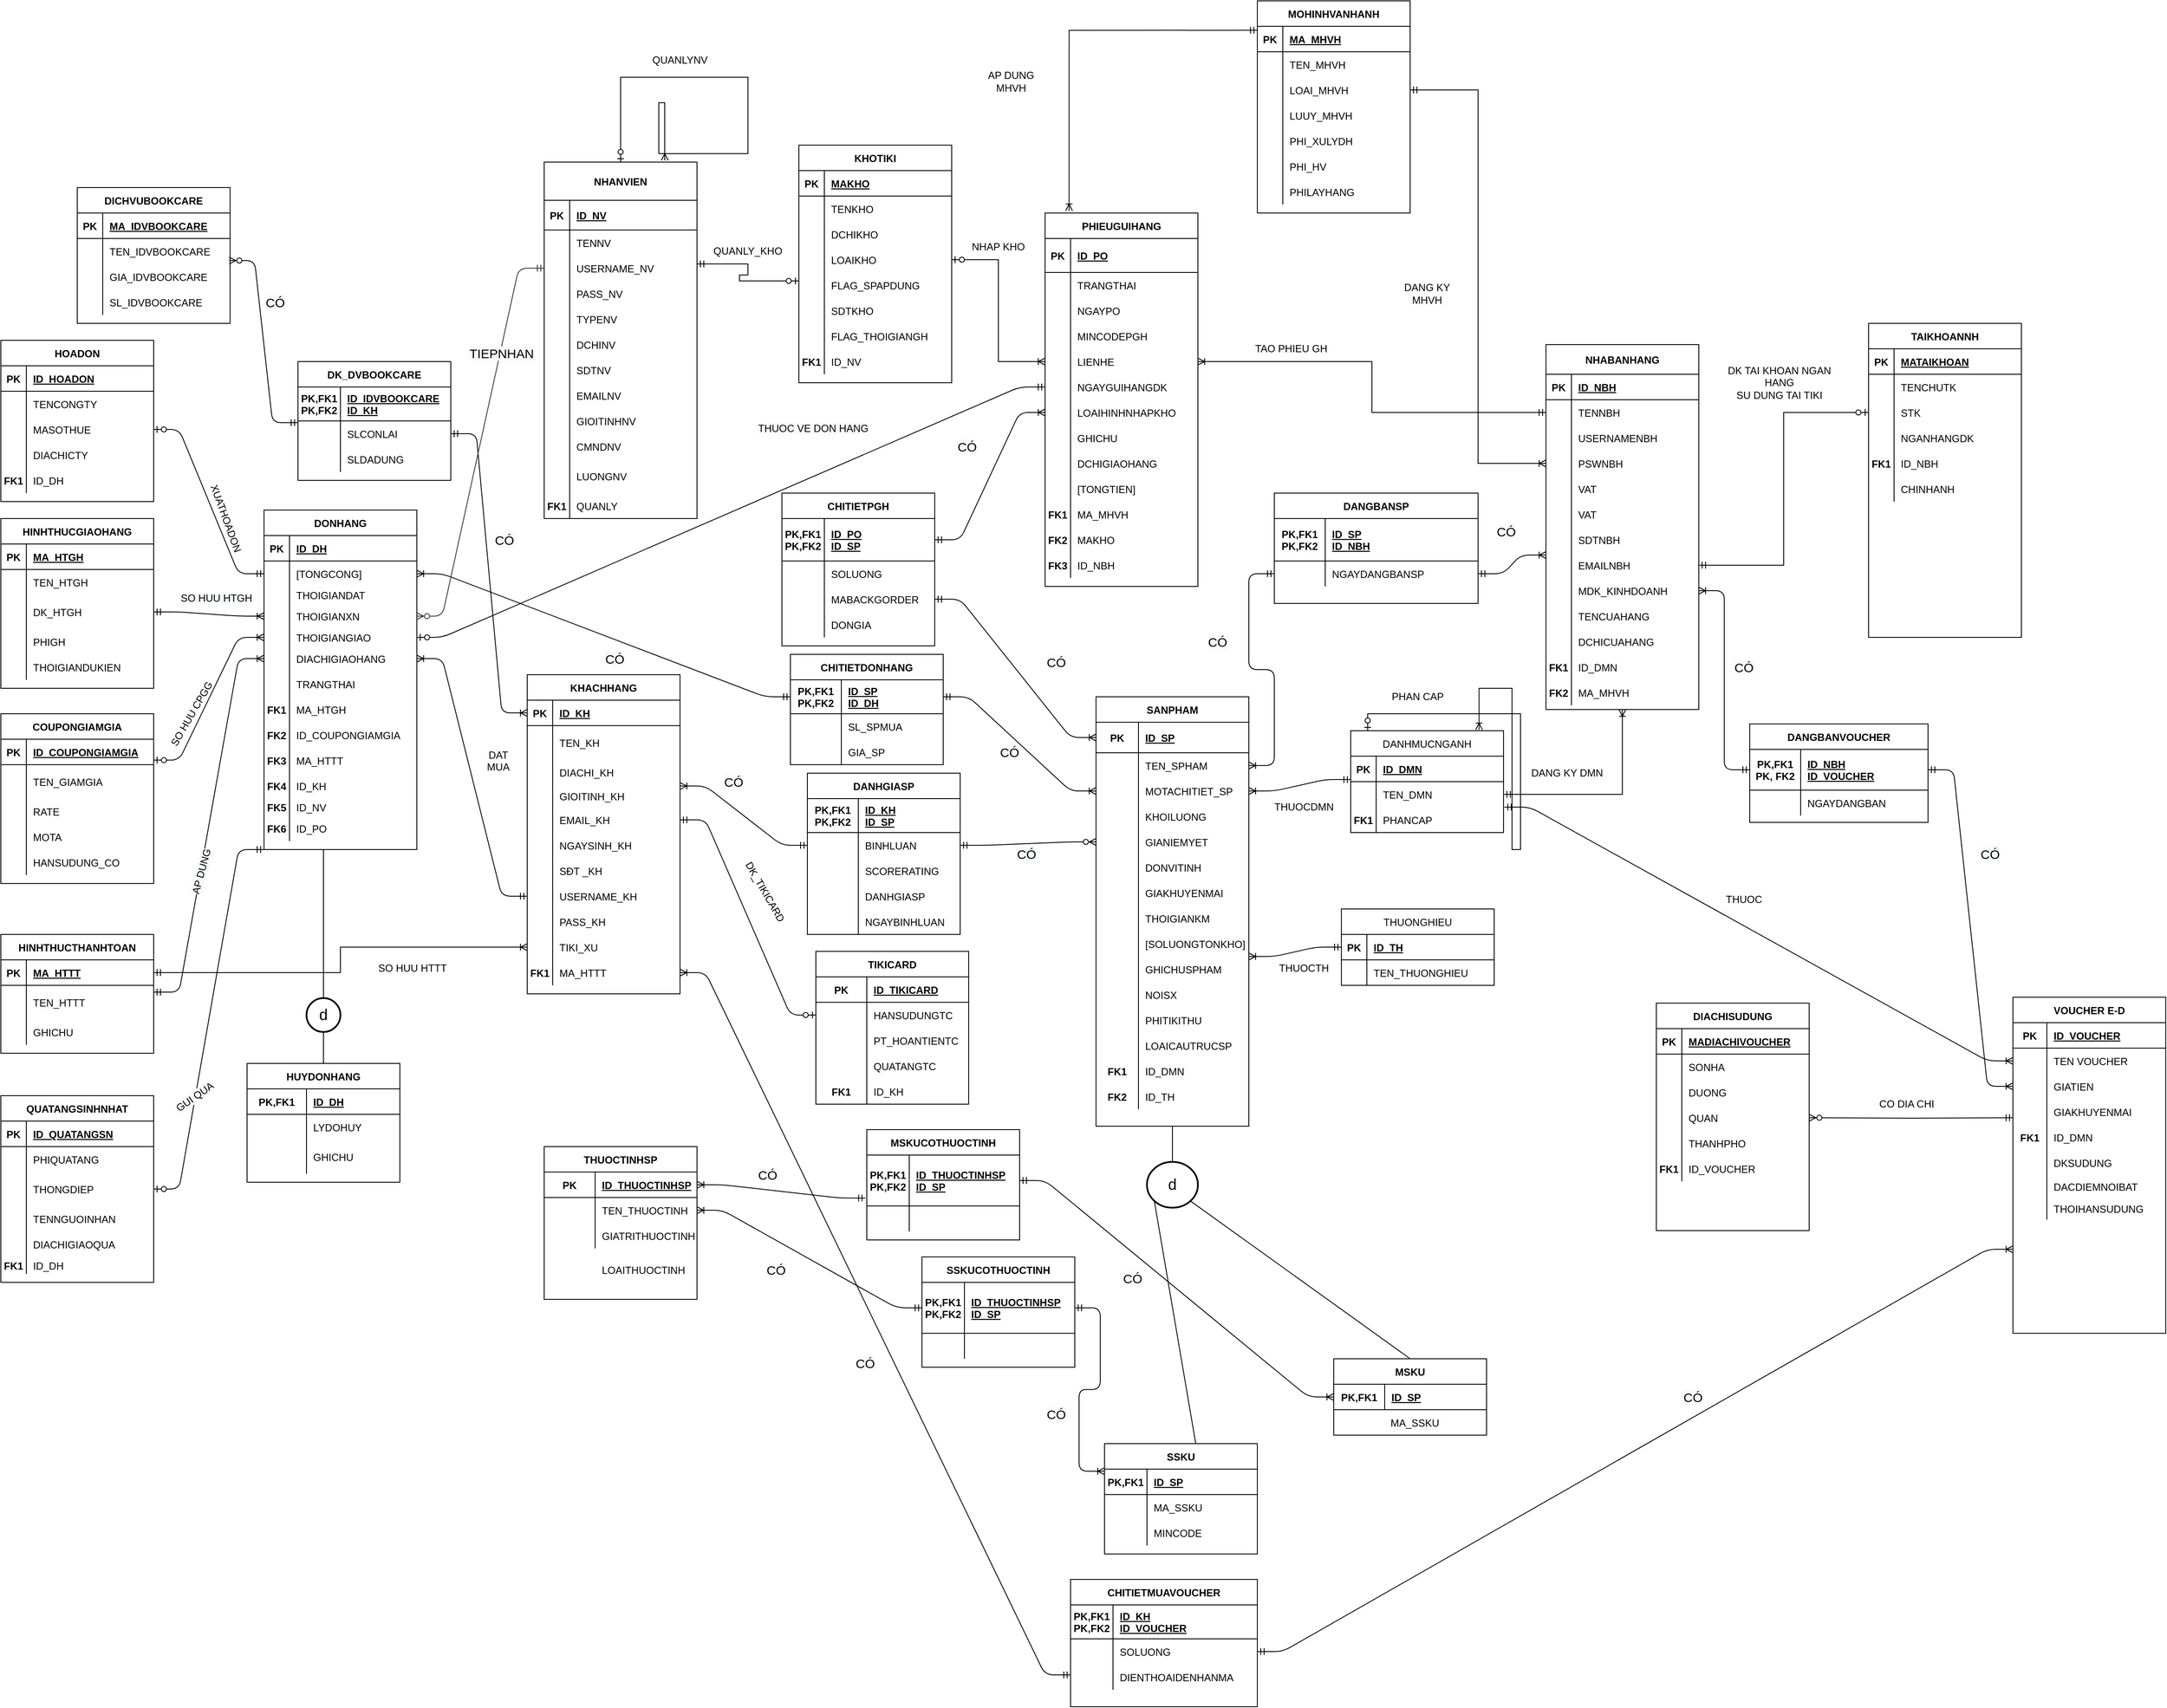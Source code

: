 <mxfile version="14.1.1" type="google"><diagram id="veCva9ljVwtvpoPAapUg" name="Page-1"><mxGraphModel dx="1038" dy="1591" grid="1" gridSize="10" guides="1" tooltips="1" connect="1" arrows="1" fold="1" page="1" pageScale="1" pageWidth="850" pageHeight="1100" math="0" shadow="0"><root><mxCell id="0"/><mxCell id="1" parent="0"/><mxCell id="OZYhuhFRUBX0d0Nc-Fna-1" value="HOADON" style="shape=table;startSize=30;container=1;collapsible=1;childLayout=tableLayout;fixedRows=1;rowLines=0;fontStyle=1;align=center;resizeLast=1;" parent="1" vertex="1"><mxGeometry x="100" y="40" width="180" height="190" as="geometry"/></mxCell><mxCell id="OZYhuhFRUBX0d0Nc-Fna-2" value="" style="shape=partialRectangle;collapsible=0;dropTarget=0;pointerEvents=0;fillColor=none;top=0;left=0;bottom=1;right=0;points=[[0,0.5],[1,0.5]];portConstraint=eastwest;" parent="OZYhuhFRUBX0d0Nc-Fna-1" vertex="1"><mxGeometry y="30" width="180" height="30" as="geometry"/></mxCell><mxCell id="OZYhuhFRUBX0d0Nc-Fna-3" value="PK" style="shape=partialRectangle;connectable=0;fillColor=none;top=0;left=0;bottom=0;right=0;fontStyle=1;overflow=hidden;" parent="OZYhuhFRUBX0d0Nc-Fna-2" vertex="1"><mxGeometry width="30" height="30" as="geometry"/></mxCell><mxCell id="OZYhuhFRUBX0d0Nc-Fna-4" value="ID_HOADON" style="shape=partialRectangle;connectable=0;fillColor=none;top=0;left=0;bottom=0;right=0;align=left;spacingLeft=6;fontStyle=5;overflow=hidden;" parent="OZYhuhFRUBX0d0Nc-Fna-2" vertex="1"><mxGeometry x="30" width="150" height="30" as="geometry"/></mxCell><mxCell id="OZYhuhFRUBX0d0Nc-Fna-5" value="" style="shape=partialRectangle;collapsible=0;dropTarget=0;pointerEvents=0;fillColor=none;top=0;left=0;bottom=0;right=0;points=[[0,0.5],[1,0.5]];portConstraint=eastwest;" parent="OZYhuhFRUBX0d0Nc-Fna-1" vertex="1"><mxGeometry y="60" width="180" height="30" as="geometry"/></mxCell><mxCell id="OZYhuhFRUBX0d0Nc-Fna-6" value="" style="shape=partialRectangle;connectable=0;fillColor=none;top=0;left=0;bottom=0;right=0;editable=1;overflow=hidden;" parent="OZYhuhFRUBX0d0Nc-Fna-5" vertex="1"><mxGeometry width="30" height="30" as="geometry"/></mxCell><mxCell id="OZYhuhFRUBX0d0Nc-Fna-7" value="TENCONGTY" style="shape=partialRectangle;connectable=0;fillColor=none;top=0;left=0;bottom=0;right=0;align=left;spacingLeft=6;overflow=hidden;" parent="OZYhuhFRUBX0d0Nc-Fna-5" vertex="1"><mxGeometry x="30" width="150" height="30" as="geometry"/></mxCell><mxCell id="OZYhuhFRUBX0d0Nc-Fna-8" value="" style="shape=partialRectangle;collapsible=0;dropTarget=0;pointerEvents=0;fillColor=none;top=0;left=0;bottom=0;right=0;points=[[0,0.5],[1,0.5]];portConstraint=eastwest;" parent="OZYhuhFRUBX0d0Nc-Fna-1" vertex="1"><mxGeometry y="90" width="180" height="30" as="geometry"/></mxCell><mxCell id="OZYhuhFRUBX0d0Nc-Fna-9" value="" style="shape=partialRectangle;connectable=0;fillColor=none;top=0;left=0;bottom=0;right=0;editable=1;overflow=hidden;" parent="OZYhuhFRUBX0d0Nc-Fna-8" vertex="1"><mxGeometry width="30" height="30" as="geometry"/></mxCell><mxCell id="OZYhuhFRUBX0d0Nc-Fna-10" value="MASOTHUE" style="shape=partialRectangle;connectable=0;fillColor=none;top=0;left=0;bottom=0;right=0;align=left;spacingLeft=6;overflow=hidden;" parent="OZYhuhFRUBX0d0Nc-Fna-8" vertex="1"><mxGeometry x="30" width="150" height="30" as="geometry"/></mxCell><mxCell id="OZYhuhFRUBX0d0Nc-Fna-11" value="" style="shape=partialRectangle;collapsible=0;dropTarget=0;pointerEvents=0;fillColor=none;top=0;left=0;bottom=0;right=0;points=[[0,0.5],[1,0.5]];portConstraint=eastwest;" parent="OZYhuhFRUBX0d0Nc-Fna-1" vertex="1"><mxGeometry y="120" width="180" height="30" as="geometry"/></mxCell><mxCell id="OZYhuhFRUBX0d0Nc-Fna-12" value="" style="shape=partialRectangle;connectable=0;fillColor=none;top=0;left=0;bottom=0;right=0;editable=1;overflow=hidden;" parent="OZYhuhFRUBX0d0Nc-Fna-11" vertex="1"><mxGeometry width="30" height="30" as="geometry"/></mxCell><mxCell id="OZYhuhFRUBX0d0Nc-Fna-13" value="DIACHICTY" style="shape=partialRectangle;connectable=0;fillColor=none;top=0;left=0;bottom=0;right=0;align=left;spacingLeft=6;overflow=hidden;" parent="OZYhuhFRUBX0d0Nc-Fna-11" vertex="1"><mxGeometry x="30" width="150" height="30" as="geometry"/></mxCell><mxCell id="OZYhuhFRUBX0d0Nc-Fna-44" value="" style="shape=partialRectangle;collapsible=0;dropTarget=0;pointerEvents=0;fillColor=none;top=0;left=0;bottom=0;right=0;points=[[0,0.5],[1,0.5]];portConstraint=eastwest;" parent="OZYhuhFRUBX0d0Nc-Fna-1" vertex="1"><mxGeometry y="150" width="180" height="30" as="geometry"/></mxCell><mxCell id="OZYhuhFRUBX0d0Nc-Fna-45" value="FK1" style="shape=partialRectangle;connectable=0;fillColor=none;top=0;left=0;bottom=0;right=0;editable=1;overflow=hidden;fontStyle=1" parent="OZYhuhFRUBX0d0Nc-Fna-44" vertex="1"><mxGeometry width="30" height="30" as="geometry"/></mxCell><mxCell id="OZYhuhFRUBX0d0Nc-Fna-46" value="ID_DH" style="shape=partialRectangle;connectable=0;fillColor=none;top=0;left=0;bottom=0;right=0;align=left;spacingLeft=6;overflow=hidden;" parent="OZYhuhFRUBX0d0Nc-Fna-44" vertex="1"><mxGeometry x="30" width="150" height="30" as="geometry"/></mxCell><mxCell id="OZYhuhFRUBX0d0Nc-Fna-14" value="DONHANG" style="shape=table;startSize=30;container=1;collapsible=1;childLayout=tableLayout;fixedRows=1;rowLines=0;fontStyle=1;align=center;resizeLast=1;" parent="1" vertex="1"><mxGeometry x="410" y="240" width="180" height="400" as="geometry"/></mxCell><mxCell id="OZYhuhFRUBX0d0Nc-Fna-15" value="" style="shape=partialRectangle;collapsible=0;dropTarget=0;pointerEvents=0;fillColor=none;top=0;left=0;bottom=1;right=0;points=[[0,0.5],[1,0.5]];portConstraint=eastwest;" parent="OZYhuhFRUBX0d0Nc-Fna-14" vertex="1"><mxGeometry y="30" width="180" height="30" as="geometry"/></mxCell><mxCell id="OZYhuhFRUBX0d0Nc-Fna-16" value="PK" style="shape=partialRectangle;connectable=0;fillColor=none;top=0;left=0;bottom=0;right=0;fontStyle=1;overflow=hidden;" parent="OZYhuhFRUBX0d0Nc-Fna-15" vertex="1"><mxGeometry width="30" height="30" as="geometry"/></mxCell><mxCell id="OZYhuhFRUBX0d0Nc-Fna-17" value="ID_DH" style="shape=partialRectangle;connectable=0;fillColor=none;top=0;left=0;bottom=0;right=0;align=left;spacingLeft=6;fontStyle=5;overflow=hidden;" parent="OZYhuhFRUBX0d0Nc-Fna-15" vertex="1"><mxGeometry x="30" width="150" height="30" as="geometry"/></mxCell><mxCell id="OZYhuhFRUBX0d0Nc-Fna-18" value="" style="shape=partialRectangle;collapsible=0;dropTarget=0;pointerEvents=0;fillColor=none;top=0;left=0;bottom=0;right=0;points=[[0,0.5],[1,0.5]];portConstraint=eastwest;" parent="OZYhuhFRUBX0d0Nc-Fna-14" vertex="1"><mxGeometry y="60" width="180" height="30" as="geometry"/></mxCell><mxCell id="OZYhuhFRUBX0d0Nc-Fna-19" value="" style="shape=partialRectangle;connectable=0;fillColor=none;top=0;left=0;bottom=0;right=0;editable=1;overflow=hidden;" parent="OZYhuhFRUBX0d0Nc-Fna-18" vertex="1"><mxGeometry width="30" height="30" as="geometry"/></mxCell><mxCell id="OZYhuhFRUBX0d0Nc-Fna-20" value="[TONGCONG]" style="shape=partialRectangle;connectable=0;fillColor=none;top=0;left=0;bottom=0;right=0;align=left;spacingLeft=6;overflow=hidden;" parent="OZYhuhFRUBX0d0Nc-Fna-18" vertex="1"><mxGeometry x="30" width="150" height="30" as="geometry"/></mxCell><mxCell id="OZYhuhFRUBX0d0Nc-Fna-21" value="" style="shape=partialRectangle;collapsible=0;dropTarget=0;pointerEvents=0;fillColor=none;top=0;left=0;bottom=0;right=0;points=[[0,0.5],[1,0.5]];portConstraint=eastwest;" parent="OZYhuhFRUBX0d0Nc-Fna-14" vertex="1"><mxGeometry y="90" width="180" height="20" as="geometry"/></mxCell><mxCell id="OZYhuhFRUBX0d0Nc-Fna-22" value="" style="shape=partialRectangle;connectable=0;fillColor=none;top=0;left=0;bottom=0;right=0;editable=1;overflow=hidden;" parent="OZYhuhFRUBX0d0Nc-Fna-21" vertex="1"><mxGeometry width="30" height="20" as="geometry"/></mxCell><mxCell id="OZYhuhFRUBX0d0Nc-Fna-23" value="THOIGIANDAT" style="shape=partialRectangle;connectable=0;fillColor=none;top=0;left=0;bottom=0;right=0;align=left;spacingLeft=6;overflow=hidden;" parent="OZYhuhFRUBX0d0Nc-Fna-21" vertex="1"><mxGeometry x="30" width="150" height="20" as="geometry"/></mxCell><mxCell id="OZYhuhFRUBX0d0Nc-Fna-24" value="" style="shape=partialRectangle;collapsible=0;dropTarget=0;pointerEvents=0;fillColor=none;top=0;left=0;bottom=0;right=0;points=[[0,0.5],[1,0.5]];portConstraint=eastwest;" parent="OZYhuhFRUBX0d0Nc-Fna-14" vertex="1"><mxGeometry y="110" width="180" height="30" as="geometry"/></mxCell><mxCell id="OZYhuhFRUBX0d0Nc-Fna-25" value="" style="shape=partialRectangle;connectable=0;fillColor=none;top=0;left=0;bottom=0;right=0;editable=1;overflow=hidden;" parent="OZYhuhFRUBX0d0Nc-Fna-24" vertex="1"><mxGeometry width="30" height="30" as="geometry"/></mxCell><mxCell id="OZYhuhFRUBX0d0Nc-Fna-26" value="THOIGIANXN" style="shape=partialRectangle;connectable=0;fillColor=none;top=0;left=0;bottom=0;right=0;align=left;spacingLeft=6;overflow=hidden;" parent="OZYhuhFRUBX0d0Nc-Fna-24" vertex="1"><mxGeometry x="30" width="150" height="30" as="geometry"/></mxCell><mxCell id="OZYhuhFRUBX0d0Nc-Fna-27" value="" style="shape=partialRectangle;collapsible=0;dropTarget=0;pointerEvents=0;fillColor=none;top=0;left=0;bottom=0;right=0;points=[[0,0.5],[1,0.5]];portConstraint=eastwest;" parent="OZYhuhFRUBX0d0Nc-Fna-14" vertex="1"><mxGeometry y="140" width="180" height="20" as="geometry"/></mxCell><mxCell id="OZYhuhFRUBX0d0Nc-Fna-28" value="" style="shape=partialRectangle;connectable=0;fillColor=none;top=0;left=0;bottom=0;right=0;editable=1;overflow=hidden;" parent="OZYhuhFRUBX0d0Nc-Fna-27" vertex="1"><mxGeometry width="30" height="20" as="geometry"/></mxCell><mxCell id="OZYhuhFRUBX0d0Nc-Fna-29" value="THOIGIANGIAO" style="shape=partialRectangle;connectable=0;fillColor=none;top=0;left=0;bottom=0;right=0;align=left;spacingLeft=6;overflow=hidden;" parent="OZYhuhFRUBX0d0Nc-Fna-27" vertex="1"><mxGeometry x="30" width="150" height="20" as="geometry"/></mxCell><mxCell id="OZYhuhFRUBX0d0Nc-Fna-30" value="" style="shape=partialRectangle;collapsible=0;dropTarget=0;pointerEvents=0;fillColor=none;top=0;left=0;bottom=0;right=0;points=[[0,0.5],[1,0.5]];portConstraint=eastwest;" parent="OZYhuhFRUBX0d0Nc-Fna-14" vertex="1"><mxGeometry y="160" width="180" height="30" as="geometry"/></mxCell><mxCell id="OZYhuhFRUBX0d0Nc-Fna-31" value="" style="shape=partialRectangle;connectable=0;fillColor=none;top=0;left=0;bottom=0;right=0;editable=1;overflow=hidden;" parent="OZYhuhFRUBX0d0Nc-Fna-30" vertex="1"><mxGeometry width="30" height="30" as="geometry"/></mxCell><mxCell id="OZYhuhFRUBX0d0Nc-Fna-32" value="DIACHIGIAOHANG" style="shape=partialRectangle;connectable=0;fillColor=none;top=0;left=0;bottom=0;right=0;align=left;spacingLeft=6;overflow=hidden;" parent="OZYhuhFRUBX0d0Nc-Fna-30" vertex="1"><mxGeometry x="30" width="150" height="30" as="geometry"/></mxCell><mxCell id="OZYhuhFRUBX0d0Nc-Fna-39" value="" style="shape=partialRectangle;collapsible=0;dropTarget=0;pointerEvents=0;fillColor=none;top=0;left=0;bottom=0;right=0;points=[[0,0.5],[1,0.5]];portConstraint=eastwest;" parent="OZYhuhFRUBX0d0Nc-Fna-14" vertex="1"><mxGeometry y="190" width="180" height="30" as="geometry"/></mxCell><mxCell id="OZYhuhFRUBX0d0Nc-Fna-40" value="" style="shape=partialRectangle;connectable=0;fillColor=none;top=0;left=0;bottom=0;right=0;editable=1;overflow=hidden;" parent="OZYhuhFRUBX0d0Nc-Fna-39" vertex="1"><mxGeometry width="30" height="30" as="geometry"/></mxCell><mxCell id="OZYhuhFRUBX0d0Nc-Fna-41" value="TRANGTHAI" style="shape=partialRectangle;connectable=0;fillColor=none;top=0;left=0;bottom=0;right=0;align=left;spacingLeft=6;overflow=hidden;" parent="OZYhuhFRUBX0d0Nc-Fna-39" vertex="1"><mxGeometry x="30" width="150" height="30" as="geometry"/></mxCell><mxCell id="OZYhuhFRUBX0d0Nc-Fna-145" value="" style="shape=partialRectangle;collapsible=0;dropTarget=0;pointerEvents=0;fillColor=none;top=0;left=0;bottom=0;right=0;points=[[0,0.5],[1,0.5]];portConstraint=eastwest;" parent="OZYhuhFRUBX0d0Nc-Fna-14" vertex="1"><mxGeometry y="220" width="180" height="30" as="geometry"/></mxCell><mxCell id="OZYhuhFRUBX0d0Nc-Fna-146" value="FK1" style="shape=partialRectangle;connectable=0;fillColor=none;top=0;left=0;bottom=0;right=0;editable=1;overflow=hidden;fontStyle=1" parent="OZYhuhFRUBX0d0Nc-Fna-145" vertex="1"><mxGeometry width="30" height="30" as="geometry"/></mxCell><mxCell id="OZYhuhFRUBX0d0Nc-Fna-147" value="MA_HTGH" style="shape=partialRectangle;connectable=0;fillColor=none;top=0;left=0;bottom=0;right=0;align=left;spacingLeft=6;overflow=hidden;" parent="OZYhuhFRUBX0d0Nc-Fna-145" vertex="1"><mxGeometry x="30" width="150" height="30" as="geometry"/></mxCell><mxCell id="OZYhuhFRUBX0d0Nc-Fna-151" value="" style="shape=partialRectangle;collapsible=0;dropTarget=0;pointerEvents=0;fillColor=none;top=0;left=0;bottom=0;right=0;points=[[0,0.5],[1,0.5]];portConstraint=eastwest;" parent="OZYhuhFRUBX0d0Nc-Fna-14" vertex="1"><mxGeometry y="250" width="180" height="30" as="geometry"/></mxCell><mxCell id="OZYhuhFRUBX0d0Nc-Fna-152" value="FK2" style="shape=partialRectangle;connectable=0;fillColor=none;top=0;left=0;bottom=0;right=0;editable=1;overflow=hidden;fontStyle=1" parent="OZYhuhFRUBX0d0Nc-Fna-151" vertex="1"><mxGeometry width="30" height="30" as="geometry"/></mxCell><mxCell id="OZYhuhFRUBX0d0Nc-Fna-153" value="ID_COUPONGIAMGIA" style="shape=partialRectangle;connectable=0;fillColor=none;top=0;left=0;bottom=0;right=0;align=left;spacingLeft=6;overflow=hidden;fontStyle=0" parent="OZYhuhFRUBX0d0Nc-Fna-151" vertex="1"><mxGeometry x="30" width="150" height="30" as="geometry"/></mxCell><mxCell id="OZYhuhFRUBX0d0Nc-Fna-154" value="" style="shape=partialRectangle;collapsible=0;dropTarget=0;pointerEvents=0;fillColor=none;top=0;left=0;bottom=0;right=0;points=[[0,0.5],[1,0.5]];portConstraint=eastwest;" parent="OZYhuhFRUBX0d0Nc-Fna-14" vertex="1"><mxGeometry y="280" width="180" height="30" as="geometry"/></mxCell><mxCell id="OZYhuhFRUBX0d0Nc-Fna-155" value="FK3" style="shape=partialRectangle;connectable=0;fillColor=none;top=0;left=0;bottom=0;right=0;editable=1;overflow=hidden;fontStyle=1" parent="OZYhuhFRUBX0d0Nc-Fna-154" vertex="1"><mxGeometry width="30" height="30" as="geometry"/></mxCell><mxCell id="OZYhuhFRUBX0d0Nc-Fna-156" value="MA_HTTT" style="shape=partialRectangle;connectable=0;fillColor=none;top=0;left=0;bottom=0;right=0;align=left;spacingLeft=6;overflow=hidden;" parent="OZYhuhFRUBX0d0Nc-Fna-154" vertex="1"><mxGeometry x="30" width="150" height="30" as="geometry"/></mxCell><mxCell id="OZYhuhFRUBX0d0Nc-Fna-764" value="" style="shape=partialRectangle;collapsible=0;dropTarget=0;pointerEvents=0;fillColor=none;top=0;left=0;bottom=0;right=0;points=[[0,0.5],[1,0.5]];portConstraint=eastwest;" parent="OZYhuhFRUBX0d0Nc-Fna-14" vertex="1"><mxGeometry y="310" width="180" height="30" as="geometry"/></mxCell><mxCell id="OZYhuhFRUBX0d0Nc-Fna-765" value="FK4" style="shape=partialRectangle;connectable=0;fillColor=none;top=0;left=0;bottom=0;right=0;editable=1;overflow=hidden;fontStyle=1" parent="OZYhuhFRUBX0d0Nc-Fna-764" vertex="1"><mxGeometry width="30" height="30" as="geometry"/></mxCell><mxCell id="OZYhuhFRUBX0d0Nc-Fna-766" value="ID_KH" style="shape=partialRectangle;connectable=0;fillColor=none;top=0;left=0;bottom=0;right=0;align=left;spacingLeft=6;overflow=hidden;" parent="OZYhuhFRUBX0d0Nc-Fna-764" vertex="1"><mxGeometry x="30" width="150" height="30" as="geometry"/></mxCell><mxCell id="OZYhuhFRUBX0d0Nc-Fna-784" value="" style="shape=partialRectangle;collapsible=0;dropTarget=0;pointerEvents=0;fillColor=none;top=0;left=0;bottom=0;right=0;points=[[0,0.5],[1,0.5]];portConstraint=eastwest;" parent="OZYhuhFRUBX0d0Nc-Fna-14" vertex="1"><mxGeometry y="340" width="180" height="20" as="geometry"/></mxCell><mxCell id="OZYhuhFRUBX0d0Nc-Fna-785" value="FK5" style="shape=partialRectangle;connectable=0;fillColor=none;top=0;left=0;bottom=0;right=0;editable=1;overflow=hidden;fontStyle=1" parent="OZYhuhFRUBX0d0Nc-Fna-784" vertex="1"><mxGeometry width="30" height="20" as="geometry"/></mxCell><mxCell id="OZYhuhFRUBX0d0Nc-Fna-786" value="ID_NV" style="shape=partialRectangle;connectable=0;fillColor=none;top=0;left=0;bottom=0;right=0;align=left;spacingLeft=6;overflow=hidden;" parent="OZYhuhFRUBX0d0Nc-Fna-784" vertex="1"><mxGeometry x="30" width="150" height="20" as="geometry"/></mxCell><mxCell id="OZYhuhFRUBX0d0Nc-Fna-789" value="" style="shape=partialRectangle;collapsible=0;dropTarget=0;pointerEvents=0;fillColor=none;top=0;left=0;bottom=0;right=0;points=[[0,0.5],[1,0.5]];portConstraint=eastwest;" parent="OZYhuhFRUBX0d0Nc-Fna-14" vertex="1"><mxGeometry y="360" width="180" height="30" as="geometry"/></mxCell><mxCell id="OZYhuhFRUBX0d0Nc-Fna-790" value="FK6" style="shape=partialRectangle;connectable=0;fillColor=none;top=0;left=0;bottom=0;right=0;editable=1;overflow=hidden;fontStyle=1" parent="OZYhuhFRUBX0d0Nc-Fna-789" vertex="1"><mxGeometry width="30" height="30" as="geometry"/></mxCell><mxCell id="OZYhuhFRUBX0d0Nc-Fna-791" value="ID_PO" style="shape=partialRectangle;connectable=0;fillColor=none;top=0;left=0;bottom=0;right=0;align=left;spacingLeft=6;overflow=hidden;" parent="OZYhuhFRUBX0d0Nc-Fna-789" vertex="1"><mxGeometry x="30" width="150" height="30" as="geometry"/></mxCell><mxCell id="OZYhuhFRUBX0d0Nc-Fna-42" value="" style="edgeStyle=entityRelationEdgeStyle;fontSize=12;html=1;endArrow=ERzeroToOne;startArrow=ERmandOne;strokeColor=#000000;entryX=1;entryY=0.5;entryDx=0;entryDy=0;exitX=0;exitY=0.5;exitDx=0;exitDy=0;" parent="1" source="OZYhuhFRUBX0d0Nc-Fna-18" target="OZYhuhFRUBX0d0Nc-Fna-8" edge="1"><mxGeometry width="100" height="100" relative="1" as="geometry"><mxPoint x="340" y="570" as="sourcePoint"/><mxPoint x="90" y="260" as="targetPoint"/></mxGeometry></mxCell><mxCell id="OZYhuhFRUBX0d0Nc-Fna-43" value="XUATHOADON" style="text;html=1;strokeColor=none;fillColor=none;align=center;verticalAlign=middle;whiteSpace=wrap;rounded=0;rotation=70;" parent="1" vertex="1"><mxGeometry x="345" y="240" width="40" height="20" as="geometry"/></mxCell><mxCell id="OZYhuhFRUBX0d0Nc-Fna-47" value="HINHTHUCGIAOHANG" style="shape=table;startSize=30;container=1;collapsible=1;childLayout=tableLayout;fixedRows=1;rowLines=0;fontStyle=1;align=center;resizeLast=1;" parent="1" vertex="1"><mxGeometry x="100" y="250" width="180" height="200" as="geometry"/></mxCell><mxCell id="OZYhuhFRUBX0d0Nc-Fna-48" value="" style="shape=partialRectangle;collapsible=0;dropTarget=0;pointerEvents=0;fillColor=none;top=0;left=0;bottom=1;right=0;points=[[0,0.5],[1,0.5]];portConstraint=eastwest;" parent="OZYhuhFRUBX0d0Nc-Fna-47" vertex="1"><mxGeometry y="30" width="180" height="30" as="geometry"/></mxCell><mxCell id="OZYhuhFRUBX0d0Nc-Fna-49" value="PK" style="shape=partialRectangle;connectable=0;fillColor=none;top=0;left=0;bottom=0;right=0;fontStyle=1;overflow=hidden;" parent="OZYhuhFRUBX0d0Nc-Fna-48" vertex="1"><mxGeometry width="30" height="30" as="geometry"/></mxCell><mxCell id="OZYhuhFRUBX0d0Nc-Fna-50" value="MA_HTGH" style="shape=partialRectangle;connectable=0;fillColor=none;top=0;left=0;bottom=0;right=0;align=left;spacingLeft=6;fontStyle=5;overflow=hidden;" parent="OZYhuhFRUBX0d0Nc-Fna-48" vertex="1"><mxGeometry x="30" width="150" height="30" as="geometry"/></mxCell><mxCell id="OZYhuhFRUBX0d0Nc-Fna-51" value="" style="shape=partialRectangle;collapsible=0;dropTarget=0;pointerEvents=0;fillColor=none;top=0;left=0;bottom=0;right=0;points=[[0,0.5],[1,0.5]];portConstraint=eastwest;" parent="OZYhuhFRUBX0d0Nc-Fna-47" vertex="1"><mxGeometry y="60" width="180" height="30" as="geometry"/></mxCell><mxCell id="OZYhuhFRUBX0d0Nc-Fna-52" value="" style="shape=partialRectangle;connectable=0;fillColor=none;top=0;left=0;bottom=0;right=0;editable=1;overflow=hidden;" parent="OZYhuhFRUBX0d0Nc-Fna-51" vertex="1"><mxGeometry width="30" height="30" as="geometry"/></mxCell><mxCell id="OZYhuhFRUBX0d0Nc-Fna-53" value="TEN_HTGH" style="shape=partialRectangle;connectable=0;fillColor=none;top=0;left=0;bottom=0;right=0;align=left;spacingLeft=6;overflow=hidden;" parent="OZYhuhFRUBX0d0Nc-Fna-51" vertex="1"><mxGeometry x="30" width="150" height="30" as="geometry"/></mxCell><mxCell id="OZYhuhFRUBX0d0Nc-Fna-54" value="" style="shape=partialRectangle;collapsible=0;dropTarget=0;pointerEvents=0;fillColor=none;top=0;left=0;bottom=0;right=0;points=[[0,0.5],[1,0.5]];portConstraint=eastwest;" parent="OZYhuhFRUBX0d0Nc-Fna-47" vertex="1"><mxGeometry y="90" width="180" height="40" as="geometry"/></mxCell><mxCell id="OZYhuhFRUBX0d0Nc-Fna-55" value="" style="shape=partialRectangle;connectable=0;fillColor=none;top=0;left=0;bottom=0;right=0;editable=1;overflow=hidden;" parent="OZYhuhFRUBX0d0Nc-Fna-54" vertex="1"><mxGeometry width="30" height="40" as="geometry"/></mxCell><mxCell id="OZYhuhFRUBX0d0Nc-Fna-56" value="DK_HTGH" style="shape=partialRectangle;connectable=0;fillColor=none;top=0;left=0;bottom=0;right=0;align=left;spacingLeft=6;overflow=hidden;" parent="OZYhuhFRUBX0d0Nc-Fna-54" vertex="1"><mxGeometry x="30" width="150" height="40" as="geometry"/></mxCell><mxCell id="OZYhuhFRUBX0d0Nc-Fna-57" value="" style="shape=partialRectangle;collapsible=0;dropTarget=0;pointerEvents=0;fillColor=none;top=0;left=0;bottom=0;right=0;points=[[0,0.5],[1,0.5]];portConstraint=eastwest;" parent="OZYhuhFRUBX0d0Nc-Fna-47" vertex="1"><mxGeometry y="130" width="180" height="30" as="geometry"/></mxCell><mxCell id="OZYhuhFRUBX0d0Nc-Fna-58" value="" style="shape=partialRectangle;connectable=0;fillColor=none;top=0;left=0;bottom=0;right=0;editable=1;overflow=hidden;" parent="OZYhuhFRUBX0d0Nc-Fna-57" vertex="1"><mxGeometry width="30" height="30" as="geometry"/></mxCell><mxCell id="OZYhuhFRUBX0d0Nc-Fna-59" value="PHIGH" style="shape=partialRectangle;connectable=0;fillColor=none;top=0;left=0;bottom=0;right=0;align=left;spacingLeft=6;overflow=hidden;" parent="OZYhuhFRUBX0d0Nc-Fna-57" vertex="1"><mxGeometry x="30" width="150" height="30" as="geometry"/></mxCell><mxCell id="OZYhuhFRUBX0d0Nc-Fna-60" value="" style="shape=partialRectangle;collapsible=0;dropTarget=0;pointerEvents=0;fillColor=none;top=0;left=0;bottom=0;right=0;points=[[0,0.5],[1,0.5]];portConstraint=eastwest;" parent="OZYhuhFRUBX0d0Nc-Fna-47" vertex="1"><mxGeometry y="160" width="180" height="30" as="geometry"/></mxCell><mxCell id="OZYhuhFRUBX0d0Nc-Fna-61" value="" style="shape=partialRectangle;connectable=0;fillColor=none;top=0;left=0;bottom=0;right=0;editable=1;overflow=hidden;fontStyle=1" parent="OZYhuhFRUBX0d0Nc-Fna-60" vertex="1"><mxGeometry width="30" height="30" as="geometry"/></mxCell><mxCell id="OZYhuhFRUBX0d0Nc-Fna-62" value="THOIGIANDUKIEN" style="shape=partialRectangle;connectable=0;fillColor=none;top=0;left=0;bottom=0;right=0;align=left;spacingLeft=6;overflow=hidden;" parent="OZYhuhFRUBX0d0Nc-Fna-60" vertex="1"><mxGeometry x="30" width="150" height="30" as="geometry"/></mxCell><mxCell id="OZYhuhFRUBX0d0Nc-Fna-64" value="" style="edgeStyle=entityRelationEdgeStyle;fontSize=12;html=1;endArrow=ERoneToMany;startArrow=ERmandOne;entryX=0;entryY=0.5;entryDx=0;entryDy=0;strokeColor=#000000;" parent="1" source="OZYhuhFRUBX0d0Nc-Fna-54" target="OZYhuhFRUBX0d0Nc-Fna-24" edge="1"><mxGeometry width="100" height="100" relative="1" as="geometry"><mxPoint x="280" y="500" as="sourcePoint"/><mxPoint x="450" y="572" as="targetPoint"/></mxGeometry></mxCell><mxCell id="OZYhuhFRUBX0d0Nc-Fna-65" value="COUPONGIAMGIA" style="shape=table;startSize=30;container=1;collapsible=1;childLayout=tableLayout;fixedRows=1;rowLines=0;fontStyle=1;align=center;resizeLast=1;" parent="1" vertex="1"><mxGeometry x="100" y="480" width="180" height="200" as="geometry"/></mxCell><mxCell id="OZYhuhFRUBX0d0Nc-Fna-66" value="" style="shape=partialRectangle;collapsible=0;dropTarget=0;pointerEvents=0;fillColor=none;top=0;left=0;bottom=1;right=0;points=[[0,0.5],[1,0.5]];portConstraint=eastwest;" parent="OZYhuhFRUBX0d0Nc-Fna-65" vertex="1"><mxGeometry y="30" width="180" height="30" as="geometry"/></mxCell><mxCell id="OZYhuhFRUBX0d0Nc-Fna-67" value="PK" style="shape=partialRectangle;connectable=0;fillColor=none;top=0;left=0;bottom=0;right=0;fontStyle=1;overflow=hidden;" parent="OZYhuhFRUBX0d0Nc-Fna-66" vertex="1"><mxGeometry width="30" height="30" as="geometry"/></mxCell><mxCell id="OZYhuhFRUBX0d0Nc-Fna-68" value="ID_COUPONGIAMGIA" style="shape=partialRectangle;connectable=0;fillColor=none;top=0;left=0;bottom=0;right=0;align=left;spacingLeft=6;fontStyle=5;overflow=hidden;" parent="OZYhuhFRUBX0d0Nc-Fna-66" vertex="1"><mxGeometry x="30" width="150" height="30" as="geometry"/></mxCell><mxCell id="OZYhuhFRUBX0d0Nc-Fna-72" value="" style="shape=partialRectangle;collapsible=0;dropTarget=0;pointerEvents=0;fillColor=none;top=0;left=0;bottom=0;right=0;points=[[0,0.5],[1,0.5]];portConstraint=eastwest;" parent="OZYhuhFRUBX0d0Nc-Fna-65" vertex="1"><mxGeometry y="60" width="180" height="40" as="geometry"/></mxCell><mxCell id="OZYhuhFRUBX0d0Nc-Fna-73" value="" style="shape=partialRectangle;connectable=0;fillColor=none;top=0;left=0;bottom=0;right=0;editable=1;overflow=hidden;" parent="OZYhuhFRUBX0d0Nc-Fna-72" vertex="1"><mxGeometry width="30" height="40" as="geometry"/></mxCell><mxCell id="OZYhuhFRUBX0d0Nc-Fna-74" value="TEN_GIAMGIA" style="shape=partialRectangle;connectable=0;fillColor=none;top=0;left=0;bottom=0;right=0;align=left;spacingLeft=6;overflow=hidden;" parent="OZYhuhFRUBX0d0Nc-Fna-72" vertex="1"><mxGeometry x="30" width="150" height="40" as="geometry"/></mxCell><mxCell id="OZYhuhFRUBX0d0Nc-Fna-75" value="" style="shape=partialRectangle;collapsible=0;dropTarget=0;pointerEvents=0;fillColor=none;top=0;left=0;bottom=0;right=0;points=[[0,0.5],[1,0.5]];portConstraint=eastwest;" parent="OZYhuhFRUBX0d0Nc-Fna-65" vertex="1"><mxGeometry y="100" width="180" height="30" as="geometry"/></mxCell><mxCell id="OZYhuhFRUBX0d0Nc-Fna-76" value="" style="shape=partialRectangle;connectable=0;fillColor=none;top=0;left=0;bottom=0;right=0;editable=1;overflow=hidden;" parent="OZYhuhFRUBX0d0Nc-Fna-75" vertex="1"><mxGeometry width="30" height="30" as="geometry"/></mxCell><mxCell id="OZYhuhFRUBX0d0Nc-Fna-77" value="RATE" style="shape=partialRectangle;connectable=0;fillColor=none;top=0;left=0;bottom=0;right=0;align=left;spacingLeft=6;overflow=hidden;" parent="OZYhuhFRUBX0d0Nc-Fna-75" vertex="1"><mxGeometry x="30" width="150" height="30" as="geometry"/></mxCell><mxCell id="OZYhuhFRUBX0d0Nc-Fna-78" value="" style="shape=partialRectangle;collapsible=0;dropTarget=0;pointerEvents=0;fillColor=none;top=0;left=0;bottom=0;right=0;points=[[0,0.5],[1,0.5]];portConstraint=eastwest;" parent="OZYhuhFRUBX0d0Nc-Fna-65" vertex="1"><mxGeometry y="130" width="180" height="30" as="geometry"/></mxCell><mxCell id="OZYhuhFRUBX0d0Nc-Fna-79" value="" style="shape=partialRectangle;connectable=0;fillColor=none;top=0;left=0;bottom=0;right=0;editable=1;overflow=hidden;fontStyle=1" parent="OZYhuhFRUBX0d0Nc-Fna-78" vertex="1"><mxGeometry width="30" height="30" as="geometry"/></mxCell><mxCell id="OZYhuhFRUBX0d0Nc-Fna-80" value="MOTA" style="shape=partialRectangle;connectable=0;fillColor=none;top=0;left=0;bottom=0;right=0;align=left;spacingLeft=6;overflow=hidden;" parent="OZYhuhFRUBX0d0Nc-Fna-78" vertex="1"><mxGeometry x="30" width="150" height="30" as="geometry"/></mxCell><mxCell id="OZYhuhFRUBX0d0Nc-Fna-81" value="" style="shape=partialRectangle;collapsible=0;dropTarget=0;pointerEvents=0;fillColor=none;top=0;left=0;bottom=0;right=0;points=[[0,0.5],[1,0.5]];portConstraint=eastwest;" parent="OZYhuhFRUBX0d0Nc-Fna-65" vertex="1"><mxGeometry y="160" width="180" height="30" as="geometry"/></mxCell><mxCell id="OZYhuhFRUBX0d0Nc-Fna-82" value="" style="shape=partialRectangle;connectable=0;fillColor=none;top=0;left=0;bottom=0;right=0;editable=1;overflow=hidden;fontStyle=1" parent="OZYhuhFRUBX0d0Nc-Fna-81" vertex="1"><mxGeometry width="30" height="30" as="geometry"/></mxCell><mxCell id="OZYhuhFRUBX0d0Nc-Fna-83" value="HANSUDUNG_CO" style="shape=partialRectangle;connectable=0;fillColor=none;top=0;left=0;bottom=0;right=0;align=left;spacingLeft=6;overflow=hidden;" parent="OZYhuhFRUBX0d0Nc-Fna-81" vertex="1"><mxGeometry x="30" width="150" height="30" as="geometry"/></mxCell><mxCell id="OZYhuhFRUBX0d0Nc-Fna-84" value="" style="edgeStyle=entityRelationEdgeStyle;fontSize=12;html=1;endArrow=ERoneToMany;startArrow=ERzeroToOne;exitX=1;exitY=-0.133;exitDx=0;exitDy=0;endFill=0;strokeColor=#000000;entryX=0;entryY=0.5;entryDx=0;entryDy=0;exitPerimeter=0;" parent="1" source="OZYhuhFRUBX0d0Nc-Fna-72" target="OZYhuhFRUBX0d0Nc-Fna-27" edge="1"><mxGeometry width="100" height="100" relative="1" as="geometry"><mxPoint x="-340" y="681.0" as="sourcePoint"/><mxPoint x="-150" y="670" as="targetPoint"/></mxGeometry></mxCell><mxCell id="OZYhuhFRUBX0d0Nc-Fna-85" value="HINHTHUCTHANHTOAN" style="shape=table;startSize=30;container=1;collapsible=1;childLayout=tableLayout;fixedRows=1;rowLines=0;fontStyle=1;align=center;resizeLast=1;" parent="1" vertex="1"><mxGeometry x="100" y="740" width="180" height="140" as="geometry"/></mxCell><mxCell id="OZYhuhFRUBX0d0Nc-Fna-86" value="" style="shape=partialRectangle;collapsible=0;dropTarget=0;pointerEvents=0;fillColor=none;top=0;left=0;bottom=1;right=0;points=[[0,0.5],[1,0.5]];portConstraint=eastwest;" parent="OZYhuhFRUBX0d0Nc-Fna-85" vertex="1"><mxGeometry y="30" width="180" height="30" as="geometry"/></mxCell><mxCell id="OZYhuhFRUBX0d0Nc-Fna-87" value="PK" style="shape=partialRectangle;connectable=0;fillColor=none;top=0;left=0;bottom=0;right=0;fontStyle=1;overflow=hidden;" parent="OZYhuhFRUBX0d0Nc-Fna-86" vertex="1"><mxGeometry width="30" height="30" as="geometry"/></mxCell><mxCell id="OZYhuhFRUBX0d0Nc-Fna-88" value="MA_HTTT" style="shape=partialRectangle;connectable=0;fillColor=none;top=0;left=0;bottom=0;right=0;align=left;spacingLeft=6;fontStyle=5;overflow=hidden;" parent="OZYhuhFRUBX0d0Nc-Fna-86" vertex="1"><mxGeometry x="30" width="150" height="30" as="geometry"/></mxCell><mxCell id="OZYhuhFRUBX0d0Nc-Fna-92" value="" style="shape=partialRectangle;collapsible=0;dropTarget=0;pointerEvents=0;fillColor=none;top=0;left=0;bottom=0;right=0;points=[[0,0.5],[1,0.5]];portConstraint=eastwest;" parent="OZYhuhFRUBX0d0Nc-Fna-85" vertex="1"><mxGeometry y="60" width="180" height="40" as="geometry"/></mxCell><mxCell id="OZYhuhFRUBX0d0Nc-Fna-93" value="" style="shape=partialRectangle;connectable=0;fillColor=none;top=0;left=0;bottom=0;right=0;editable=1;overflow=hidden;" parent="OZYhuhFRUBX0d0Nc-Fna-92" vertex="1"><mxGeometry width="30" height="40" as="geometry"/></mxCell><mxCell id="OZYhuhFRUBX0d0Nc-Fna-94" value="TEN_HTTT" style="shape=partialRectangle;connectable=0;fillColor=none;top=0;left=0;bottom=0;right=0;align=left;spacingLeft=6;overflow=hidden;" parent="OZYhuhFRUBX0d0Nc-Fna-92" vertex="1"><mxGeometry x="30" width="150" height="40" as="geometry"/></mxCell><mxCell id="OZYhuhFRUBX0d0Nc-Fna-95" value="" style="shape=partialRectangle;collapsible=0;dropTarget=0;pointerEvents=0;fillColor=none;top=0;left=0;bottom=0;right=0;points=[[0,0.5],[1,0.5]];portConstraint=eastwest;" parent="OZYhuhFRUBX0d0Nc-Fna-85" vertex="1"><mxGeometry y="100" width="180" height="30" as="geometry"/></mxCell><mxCell id="OZYhuhFRUBX0d0Nc-Fna-96" value="" style="shape=partialRectangle;connectable=0;fillColor=none;top=0;left=0;bottom=0;right=0;editable=1;overflow=hidden;" parent="OZYhuhFRUBX0d0Nc-Fna-95" vertex="1"><mxGeometry width="30" height="30" as="geometry"/></mxCell><mxCell id="OZYhuhFRUBX0d0Nc-Fna-97" value="GHICHU" style="shape=partialRectangle;connectable=0;fillColor=none;top=0;left=0;bottom=0;right=0;align=left;spacingLeft=6;overflow=hidden;" parent="OZYhuhFRUBX0d0Nc-Fna-95" vertex="1"><mxGeometry x="30" width="150" height="30" as="geometry"/></mxCell><mxCell id="OZYhuhFRUBX0d0Nc-Fna-105" value="" style="edgeStyle=entityRelationEdgeStyle;fontSize=12;html=1;endArrow=ERoneToMany;startArrow=ERmandOne;entryX=0;entryY=0.5;entryDx=0;entryDy=0;exitX=1;exitY=0.2;exitDx=0;exitDy=0;strokeColor=#000000;exitPerimeter=0;" parent="1" source="OZYhuhFRUBX0d0Nc-Fna-92" target="OZYhuhFRUBX0d0Nc-Fna-30" edge="1"><mxGeometry width="100" height="100" relative="1" as="geometry"><mxPoint x="-350" y="879" as="sourcePoint"/><mxPoint x="-150" y="715" as="targetPoint"/></mxGeometry></mxCell><mxCell id="OZYhuhFRUBX0d0Nc-Fna-106" value="QUATANGSINHNHAT" style="shape=table;startSize=30;container=1;collapsible=1;childLayout=tableLayout;fixedRows=1;rowLines=0;fontStyle=1;align=center;resizeLast=1;" parent="1" vertex="1"><mxGeometry x="100" y="930" width="180" height="220.0" as="geometry"/></mxCell><mxCell id="OZYhuhFRUBX0d0Nc-Fna-107" value="" style="shape=partialRectangle;collapsible=0;dropTarget=0;pointerEvents=0;fillColor=none;top=0;left=0;bottom=1;right=0;points=[[0,0.5],[1,0.5]];portConstraint=eastwest;" parent="OZYhuhFRUBX0d0Nc-Fna-106" vertex="1"><mxGeometry y="30" width="180" height="30" as="geometry"/></mxCell><mxCell id="OZYhuhFRUBX0d0Nc-Fna-108" value="PK" style="shape=partialRectangle;connectable=0;fillColor=none;top=0;left=0;bottom=0;right=0;fontStyle=1;overflow=hidden;" parent="OZYhuhFRUBX0d0Nc-Fna-107" vertex="1"><mxGeometry width="30" height="30" as="geometry"/></mxCell><mxCell id="OZYhuhFRUBX0d0Nc-Fna-109" value="ID_QUATANGSN" style="shape=partialRectangle;connectable=0;fillColor=none;top=0;left=0;bottom=0;right=0;align=left;spacingLeft=6;fontStyle=5;overflow=hidden;" parent="OZYhuhFRUBX0d0Nc-Fna-107" vertex="1"><mxGeometry x="30" width="150" height="30" as="geometry"/></mxCell><mxCell id="OZYhuhFRUBX0d0Nc-Fna-110" value="" style="shape=partialRectangle;collapsible=0;dropTarget=0;pointerEvents=0;fillColor=none;top=0;left=0;bottom=0;right=0;points=[[0,0.5],[1,0.5]];portConstraint=eastwest;" parent="OZYhuhFRUBX0d0Nc-Fna-106" vertex="1"><mxGeometry y="60" width="180" height="30" as="geometry"/></mxCell><mxCell id="OZYhuhFRUBX0d0Nc-Fna-111" value="" style="shape=partialRectangle;connectable=0;fillColor=none;top=0;left=0;bottom=0;right=0;editable=1;overflow=hidden;" parent="OZYhuhFRUBX0d0Nc-Fna-110" vertex="1"><mxGeometry width="30" height="30" as="geometry"/></mxCell><mxCell id="OZYhuhFRUBX0d0Nc-Fna-112" value="PHIQUATANG" style="shape=partialRectangle;connectable=0;fillColor=none;top=0;left=0;bottom=0;right=0;align=left;spacingLeft=6;overflow=hidden;" parent="OZYhuhFRUBX0d0Nc-Fna-110" vertex="1"><mxGeometry x="30" width="150" height="30" as="geometry"/></mxCell><mxCell id="OZYhuhFRUBX0d0Nc-Fna-113" value="" style="shape=partialRectangle;collapsible=0;dropTarget=0;pointerEvents=0;fillColor=none;top=0;left=0;bottom=0;right=0;points=[[0,0.5],[1,0.5]];portConstraint=eastwest;" parent="OZYhuhFRUBX0d0Nc-Fna-106" vertex="1"><mxGeometry y="90" width="180" height="40" as="geometry"/></mxCell><mxCell id="OZYhuhFRUBX0d0Nc-Fna-114" value="" style="shape=partialRectangle;connectable=0;fillColor=none;top=0;left=0;bottom=0;right=0;editable=1;overflow=hidden;" parent="OZYhuhFRUBX0d0Nc-Fna-113" vertex="1"><mxGeometry width="30" height="40" as="geometry"/></mxCell><mxCell id="OZYhuhFRUBX0d0Nc-Fna-115" value="THONGDIEP" style="shape=partialRectangle;connectable=0;fillColor=none;top=0;left=0;bottom=0;right=0;align=left;spacingLeft=6;overflow=hidden;" parent="OZYhuhFRUBX0d0Nc-Fna-113" vertex="1"><mxGeometry x="30" width="150" height="40" as="geometry"/></mxCell><mxCell id="OZYhuhFRUBX0d0Nc-Fna-116" value="" style="shape=partialRectangle;collapsible=0;dropTarget=0;pointerEvents=0;fillColor=none;top=0;left=0;bottom=0;right=0;points=[[0,0.5],[1,0.5]];portConstraint=eastwest;" parent="OZYhuhFRUBX0d0Nc-Fna-106" vertex="1"><mxGeometry y="130" width="180" height="30" as="geometry"/></mxCell><mxCell id="OZYhuhFRUBX0d0Nc-Fna-117" value="" style="shape=partialRectangle;connectable=0;fillColor=none;top=0;left=0;bottom=0;right=0;editable=1;overflow=hidden;" parent="OZYhuhFRUBX0d0Nc-Fna-116" vertex="1"><mxGeometry width="30" height="30" as="geometry"/></mxCell><mxCell id="OZYhuhFRUBX0d0Nc-Fna-118" value="TENNGUOINHAN" style="shape=partialRectangle;connectable=0;fillColor=none;top=0;left=0;bottom=0;right=0;align=left;spacingLeft=6;overflow=hidden;" parent="OZYhuhFRUBX0d0Nc-Fna-116" vertex="1"><mxGeometry x="30" width="150" height="30" as="geometry"/></mxCell><mxCell id="OZYhuhFRUBX0d0Nc-Fna-119" value="" style="shape=partialRectangle;collapsible=0;dropTarget=0;pointerEvents=0;fillColor=none;top=0;left=0;bottom=0;right=0;points=[[0,0.5],[1,0.5]];portConstraint=eastwest;" parent="OZYhuhFRUBX0d0Nc-Fna-106" vertex="1"><mxGeometry y="160" width="180" height="30" as="geometry"/></mxCell><mxCell id="OZYhuhFRUBX0d0Nc-Fna-120" value="" style="shape=partialRectangle;connectable=0;fillColor=none;top=0;left=0;bottom=0;right=0;editable=1;overflow=hidden;" parent="OZYhuhFRUBX0d0Nc-Fna-119" vertex="1"><mxGeometry width="30" height="30" as="geometry"/></mxCell><mxCell id="OZYhuhFRUBX0d0Nc-Fna-121" value="DIACHIGIAOQUA" style="shape=partialRectangle;connectable=0;fillColor=none;top=0;left=0;bottom=0;right=0;align=left;spacingLeft=6;overflow=hidden;" parent="OZYhuhFRUBX0d0Nc-Fna-119" vertex="1"><mxGeometry x="30" width="150" height="30" as="geometry"/></mxCell><mxCell id="OZYhuhFRUBX0d0Nc-Fna-157" value="" style="shape=partialRectangle;collapsible=0;dropTarget=0;pointerEvents=0;fillColor=none;top=0;left=0;bottom=0;right=0;points=[[0,0.5],[1,0.5]];portConstraint=eastwest;" parent="OZYhuhFRUBX0d0Nc-Fna-106" vertex="1"><mxGeometry y="190" width="180" height="20" as="geometry"/></mxCell><mxCell id="OZYhuhFRUBX0d0Nc-Fna-158" value="FK1" style="shape=partialRectangle;connectable=0;fillColor=none;top=0;left=0;bottom=0;right=0;editable=1;overflow=hidden;fontStyle=1" parent="OZYhuhFRUBX0d0Nc-Fna-157" vertex="1"><mxGeometry width="30" height="20" as="geometry"/></mxCell><mxCell id="OZYhuhFRUBX0d0Nc-Fna-159" value="ID_DH" style="shape=partialRectangle;connectable=0;fillColor=none;top=0;left=0;bottom=0;right=0;align=left;spacingLeft=6;overflow=hidden;" parent="OZYhuhFRUBX0d0Nc-Fna-157" vertex="1"><mxGeometry x="30" width="150" height="20" as="geometry"/></mxCell><mxCell id="OZYhuhFRUBX0d0Nc-Fna-122" value="" style="edgeStyle=entityRelationEdgeStyle;fontSize=12;html=1;endArrow=ERzeroToOne;startArrow=ERmandOne;entryX=1;entryY=0.5;entryDx=0;entryDy=0;strokeColor=#000000;exitX=0;exitY=1;exitDx=0;exitDy=0;" parent="1" source="OZYhuhFRUBX0d0Nc-Fna-14" target="OZYhuhFRUBX0d0Nc-Fna-113" edge="1"><mxGeometry width="100" height="100" relative="1" as="geometry"><mxPoint x="410.0" y="485" as="sourcePoint"/><mxPoint x="-340" y="1078" as="targetPoint"/></mxGeometry></mxCell><mxCell id="OZYhuhFRUBX0d0Nc-Fna-123" value="" style="endArrow=none;html=1;exitX=0.5;exitY=0;exitDx=0;exitDy=0;exitPerimeter=0;" parent="1" source="OZYhuhFRUBX0d0Nc-Fna-124" edge="1"><mxGeometry width="50" height="50" relative="1" as="geometry"><mxPoint x="520" y="670" as="sourcePoint"/><mxPoint x="480" y="640" as="targetPoint"/><Array as="points"/></mxGeometry></mxCell><mxCell id="OZYhuhFRUBX0d0Nc-Fna-124" value="&lt;font style=&quot;font-size: 18px&quot;&gt;d&lt;/font&gt;" style="strokeWidth=2;html=1;shape=mxgraph.flowchart.start_2;whiteSpace=wrap;" parent="1" vertex="1"><mxGeometry x="460" y="815" width="40" height="40" as="geometry"/></mxCell><mxCell id="OZYhuhFRUBX0d0Nc-Fna-126" value="" style="endArrow=none;html=1;exitX=0.5;exitY=1;exitDx=0;exitDy=0;exitPerimeter=0;entryX=0.5;entryY=0;entryDx=0;entryDy=0;" parent="1" source="OZYhuhFRUBX0d0Nc-Fna-124" target="OZYhuhFRUBX0d0Nc-Fna-127" edge="1"><mxGeometry width="50" height="50" relative="1" as="geometry"><mxPoint x="-90" y="1064" as="sourcePoint"/><mxPoint x="520" y="800" as="targetPoint"/><Array as="points"/></mxGeometry></mxCell><mxCell id="OZYhuhFRUBX0d0Nc-Fna-127" value="HUYDONHANG" style="shape=table;startSize=30;container=1;collapsible=1;childLayout=tableLayout;fixedRows=1;rowLines=0;fontStyle=1;align=center;resizeLast=1;" parent="1" vertex="1"><mxGeometry x="390" y="892" width="180" height="140" as="geometry"/></mxCell><mxCell id="OZYhuhFRUBX0d0Nc-Fna-128" value="" style="shape=partialRectangle;collapsible=0;dropTarget=0;pointerEvents=0;fillColor=none;top=0;left=0;bottom=1;right=0;points=[[0,0.5],[1,0.5]];portConstraint=eastwest;" parent="OZYhuhFRUBX0d0Nc-Fna-127" vertex="1"><mxGeometry y="30" width="180" height="30" as="geometry"/></mxCell><mxCell id="OZYhuhFRUBX0d0Nc-Fna-129" value="PK,FK1" style="shape=partialRectangle;connectable=0;fillColor=none;top=0;left=0;bottom=0;right=0;fontStyle=1;overflow=hidden;" parent="OZYhuhFRUBX0d0Nc-Fna-128" vertex="1"><mxGeometry width="70" height="30" as="geometry"/></mxCell><mxCell id="OZYhuhFRUBX0d0Nc-Fna-130" value="ID_DH" style="shape=partialRectangle;connectable=0;fillColor=none;top=0;left=0;bottom=0;right=0;align=left;spacingLeft=6;fontStyle=5;overflow=hidden;" parent="OZYhuhFRUBX0d0Nc-Fna-128" vertex="1"><mxGeometry x="70" width="110" height="30" as="geometry"/></mxCell><mxCell id="OZYhuhFRUBX0d0Nc-Fna-131" value="" style="shape=partialRectangle;collapsible=0;dropTarget=0;pointerEvents=0;fillColor=none;top=0;left=0;bottom=0;right=0;points=[[0,0.5],[1,0.5]];portConstraint=eastwest;" parent="OZYhuhFRUBX0d0Nc-Fna-127" vertex="1"><mxGeometry y="60" width="180" height="30" as="geometry"/></mxCell><mxCell id="OZYhuhFRUBX0d0Nc-Fna-132" value="" style="shape=partialRectangle;connectable=0;fillColor=none;top=0;left=0;bottom=0;right=0;editable=1;overflow=hidden;" parent="OZYhuhFRUBX0d0Nc-Fna-131" vertex="1"><mxGeometry width="70" height="30" as="geometry"/></mxCell><mxCell id="OZYhuhFRUBX0d0Nc-Fna-133" value="LYDOHUY" style="shape=partialRectangle;connectable=0;fillColor=none;top=0;left=0;bottom=0;right=0;align=left;spacingLeft=6;overflow=hidden;" parent="OZYhuhFRUBX0d0Nc-Fna-131" vertex="1"><mxGeometry x="70" width="110" height="30" as="geometry"/></mxCell><mxCell id="OZYhuhFRUBX0d0Nc-Fna-134" value="" style="shape=partialRectangle;collapsible=0;dropTarget=0;pointerEvents=0;fillColor=none;top=0;left=0;bottom=0;right=0;points=[[0,0.5],[1,0.5]];portConstraint=eastwest;" parent="OZYhuhFRUBX0d0Nc-Fna-127" vertex="1"><mxGeometry y="90" width="180" height="40" as="geometry"/></mxCell><mxCell id="OZYhuhFRUBX0d0Nc-Fna-135" value="" style="shape=partialRectangle;connectable=0;fillColor=none;top=0;left=0;bottom=0;right=0;editable=1;overflow=hidden;" parent="OZYhuhFRUBX0d0Nc-Fna-134" vertex="1"><mxGeometry width="70" height="40" as="geometry"/></mxCell><mxCell id="OZYhuhFRUBX0d0Nc-Fna-136" value="GHICHU" style="shape=partialRectangle;connectable=0;fillColor=none;top=0;left=0;bottom=0;right=0;align=left;spacingLeft=6;overflow=hidden;" parent="OZYhuhFRUBX0d0Nc-Fna-134" vertex="1"><mxGeometry x="70" width="110" height="40" as="geometry"/></mxCell><mxCell id="OZYhuhFRUBX0d0Nc-Fna-140" value="&lt;meta charset=&quot;utf-8&quot;&gt;&lt;span style=&quot;color: rgb(0, 0, 0); font-family: helvetica; font-size: 12px; font-style: normal; font-weight: 400; letter-spacing: normal; text-align: center; text-indent: 0px; text-transform: none; word-spacing: 0px; background-color: rgb(248, 249, 250); display: inline; float: none;&quot;&gt;SO HUU HTGH&lt;/span&gt;" style="text;whiteSpace=wrap;html=1;rotation=0;" parent="1" vertex="1"><mxGeometry x="310" y="330" width="110" height="30" as="geometry"/></mxCell><mxCell id="OZYhuhFRUBX0d0Nc-Fna-141" value="SO HUU CPGG" style="text;html=1;strokeColor=none;fillColor=none;align=center;verticalAlign=middle;whiteSpace=wrap;rounded=0;rotation=-60;" parent="1" vertex="1"><mxGeometry x="280" y="470" width="90" height="20" as="geometry"/></mxCell><mxCell id="OZYhuhFRUBX0d0Nc-Fna-142" value="&lt;meta charset=&quot;utf-8&quot;&gt;&lt;span style=&quot;color: rgb(0, 0, 0); font-family: helvetica; font-size: 12px; font-style: normal; font-weight: 400; letter-spacing: normal; text-align: center; text-indent: 0px; text-transform: none; word-spacing: 0px; background-color: rgb(248, 249, 250); display: inline; float: none;&quot;&gt;AP DUNG&lt;/span&gt;" style="text;whiteSpace=wrap;html=1;rotation=-75;" parent="1" vertex="1"><mxGeometry x="300" y="640" width="80" height="30" as="geometry"/></mxCell><mxCell id="OZYhuhFRUBX0d0Nc-Fna-143" value="&lt;meta charset=&quot;utf-8&quot;&gt;&lt;span style=&quot;color: rgb(0, 0, 0); font-family: helvetica; font-size: 12px; font-style: normal; font-weight: 400; letter-spacing: normal; text-align: center; text-indent: 0px; text-transform: none; word-spacing: 0px; background-color: rgb(248, 249, 250); display: inline; float: none;&quot;&gt;GUI QUA&lt;/span&gt;" style="text;whiteSpace=wrap;html=1;rotation=-35;" parent="1" vertex="1"><mxGeometry x="300" y="910" width="80" height="30" as="geometry"/></mxCell><mxCell id="OZYhuhFRUBX0d0Nc-Fna-164" value="KHACHHANG" style="shape=table;startSize=30;container=1;collapsible=1;childLayout=tableLayout;fixedRows=1;rowLines=0;fontStyle=1;align=center;resizeLast=1;" parent="1" vertex="1"><mxGeometry x="720" y="434" width="180" height="376" as="geometry"/></mxCell><mxCell id="OZYhuhFRUBX0d0Nc-Fna-165" value="" style="shape=partialRectangle;collapsible=0;dropTarget=0;pointerEvents=0;fillColor=none;top=0;left=0;bottom=1;right=0;points=[[0,0.5],[1,0.5]];portConstraint=eastwest;" parent="OZYhuhFRUBX0d0Nc-Fna-164" vertex="1"><mxGeometry y="30" width="180" height="30" as="geometry"/></mxCell><mxCell id="OZYhuhFRUBX0d0Nc-Fna-166" value="PK" style="shape=partialRectangle;connectable=0;fillColor=none;top=0;left=0;bottom=0;right=0;fontStyle=1;overflow=hidden;" parent="OZYhuhFRUBX0d0Nc-Fna-165" vertex="1"><mxGeometry width="30" height="30" as="geometry"/></mxCell><mxCell id="OZYhuhFRUBX0d0Nc-Fna-167" value="ID_KH" style="shape=partialRectangle;connectable=0;fillColor=none;top=0;left=0;bottom=0;right=0;align=left;spacingLeft=6;fontStyle=5;overflow=hidden;" parent="OZYhuhFRUBX0d0Nc-Fna-165" vertex="1"><mxGeometry x="30" width="150" height="30" as="geometry"/></mxCell><mxCell id="OZYhuhFRUBX0d0Nc-Fna-168" value="" style="shape=partialRectangle;collapsible=0;dropTarget=0;pointerEvents=0;fillColor=none;top=0;left=0;bottom=0;right=0;points=[[0,0.5],[1,0.5]];portConstraint=eastwest;" parent="OZYhuhFRUBX0d0Nc-Fna-164" vertex="1"><mxGeometry y="60" width="180" height="40" as="geometry"/></mxCell><mxCell id="OZYhuhFRUBX0d0Nc-Fna-169" value="" style="shape=partialRectangle;connectable=0;fillColor=none;top=0;left=0;bottom=0;right=0;editable=1;overflow=hidden;" parent="OZYhuhFRUBX0d0Nc-Fna-168" vertex="1"><mxGeometry width="30" height="40" as="geometry"/></mxCell><mxCell id="OZYhuhFRUBX0d0Nc-Fna-170" value="TEN_KH" style="shape=partialRectangle;connectable=0;fillColor=none;top=0;left=0;bottom=0;right=0;align=left;spacingLeft=6;overflow=hidden;" parent="OZYhuhFRUBX0d0Nc-Fna-168" vertex="1"><mxGeometry x="30" width="150" height="40" as="geometry"/></mxCell><mxCell id="OZYhuhFRUBX0d0Nc-Fna-171" value="" style="shape=partialRectangle;collapsible=0;dropTarget=0;pointerEvents=0;fillColor=none;top=0;left=0;bottom=0;right=0;points=[[0,0.5],[1,0.5]];portConstraint=eastwest;" parent="OZYhuhFRUBX0d0Nc-Fna-164" vertex="1"><mxGeometry y="100" width="180" height="30" as="geometry"/></mxCell><mxCell id="OZYhuhFRUBX0d0Nc-Fna-172" value="" style="shape=partialRectangle;connectable=0;fillColor=none;top=0;left=0;bottom=0;right=0;editable=1;overflow=hidden;" parent="OZYhuhFRUBX0d0Nc-Fna-171" vertex="1"><mxGeometry width="30" height="30" as="geometry"/></mxCell><mxCell id="OZYhuhFRUBX0d0Nc-Fna-173" value="DIACHI_KH" style="shape=partialRectangle;connectable=0;fillColor=none;top=0;left=0;bottom=0;right=0;align=left;spacingLeft=6;overflow=hidden;" parent="OZYhuhFRUBX0d0Nc-Fna-171" vertex="1"><mxGeometry x="30" width="150" height="30" as="geometry"/></mxCell><mxCell id="OZYhuhFRUBX0d0Nc-Fna-174" value="" style="shape=partialRectangle;collapsible=0;dropTarget=0;pointerEvents=0;fillColor=none;top=0;left=0;bottom=0;right=0;points=[[0,0.5],[1,0.5]];portConstraint=eastwest;" parent="OZYhuhFRUBX0d0Nc-Fna-164" vertex="1"><mxGeometry y="130" width="180" height="26" as="geometry"/></mxCell><mxCell id="OZYhuhFRUBX0d0Nc-Fna-175" value="" style="shape=partialRectangle;connectable=0;fillColor=none;top=0;left=0;bottom=0;right=0;editable=1;overflow=hidden;fontStyle=1" parent="OZYhuhFRUBX0d0Nc-Fna-174" vertex="1"><mxGeometry width="30" height="26" as="geometry"/></mxCell><mxCell id="OZYhuhFRUBX0d0Nc-Fna-176" value="GIOITINH_KH" style="shape=partialRectangle;connectable=0;fillColor=none;top=0;left=0;bottom=0;right=0;align=left;spacingLeft=6;overflow=hidden;" parent="OZYhuhFRUBX0d0Nc-Fna-174" vertex="1"><mxGeometry x="30" width="150" height="26" as="geometry"/></mxCell><mxCell id="OZYhuhFRUBX0d0Nc-Fna-177" value="" style="shape=partialRectangle;collapsible=0;dropTarget=0;pointerEvents=0;fillColor=none;top=0;left=0;bottom=0;right=0;points=[[0,0.5],[1,0.5]];portConstraint=eastwest;" parent="OZYhuhFRUBX0d0Nc-Fna-164" vertex="1"><mxGeometry y="156" width="180" height="30" as="geometry"/></mxCell><mxCell id="OZYhuhFRUBX0d0Nc-Fna-178" value="" style="shape=partialRectangle;connectable=0;fillColor=none;top=0;left=0;bottom=0;right=0;editable=1;overflow=hidden;fontStyle=1" parent="OZYhuhFRUBX0d0Nc-Fna-177" vertex="1"><mxGeometry width="30" height="30" as="geometry"/></mxCell><mxCell id="OZYhuhFRUBX0d0Nc-Fna-179" value="EMAIL_KH" style="shape=partialRectangle;connectable=0;fillColor=none;top=0;left=0;bottom=0;right=0;align=left;spacingLeft=6;overflow=hidden;" parent="OZYhuhFRUBX0d0Nc-Fna-177" vertex="1"><mxGeometry x="30" width="150" height="30" as="geometry"/></mxCell><mxCell id="OZYhuhFRUBX0d0Nc-Fna-180" value="" style="shape=partialRectangle;collapsible=0;dropTarget=0;pointerEvents=0;fillColor=none;top=0;left=0;bottom=0;right=0;points=[[0,0.5],[1,0.5]];portConstraint=eastwest;" parent="OZYhuhFRUBX0d0Nc-Fna-164" vertex="1"><mxGeometry y="186" width="180" height="30" as="geometry"/></mxCell><mxCell id="OZYhuhFRUBX0d0Nc-Fna-181" value="" style="shape=partialRectangle;connectable=0;fillColor=none;top=0;left=0;bottom=0;right=0;editable=1;overflow=hidden;fontStyle=1" parent="OZYhuhFRUBX0d0Nc-Fna-180" vertex="1"><mxGeometry width="30" height="30" as="geometry"/></mxCell><mxCell id="OZYhuhFRUBX0d0Nc-Fna-182" value="NGAYSINH_KH" style="shape=partialRectangle;connectable=0;fillColor=none;top=0;left=0;bottom=0;right=0;align=left;spacingLeft=6;overflow=hidden;" parent="OZYhuhFRUBX0d0Nc-Fna-180" vertex="1"><mxGeometry x="30" width="150" height="30" as="geometry"/></mxCell><mxCell id="OZYhuhFRUBX0d0Nc-Fna-183" value="" style="shape=partialRectangle;collapsible=0;dropTarget=0;pointerEvents=0;fillColor=none;top=0;left=0;bottom=0;right=0;points=[[0,0.5],[1,0.5]];portConstraint=eastwest;" parent="OZYhuhFRUBX0d0Nc-Fna-164" vertex="1"><mxGeometry y="216" width="180" height="30" as="geometry"/></mxCell><mxCell id="OZYhuhFRUBX0d0Nc-Fna-184" value="" style="shape=partialRectangle;connectable=0;fillColor=none;top=0;left=0;bottom=0;right=0;editable=1;overflow=hidden;fontStyle=1" parent="OZYhuhFRUBX0d0Nc-Fna-183" vertex="1"><mxGeometry width="30" height="30" as="geometry"/></mxCell><mxCell id="OZYhuhFRUBX0d0Nc-Fna-185" value="SĐT _KH" style="shape=partialRectangle;connectable=0;fillColor=none;top=0;left=0;bottom=0;right=0;align=left;spacingLeft=6;overflow=hidden;" parent="OZYhuhFRUBX0d0Nc-Fna-183" vertex="1"><mxGeometry x="30" width="150" height="30" as="geometry"/></mxCell><mxCell id="OZYhuhFRUBX0d0Nc-Fna-186" value="" style="shape=partialRectangle;collapsible=0;dropTarget=0;pointerEvents=0;fillColor=none;top=0;left=0;bottom=0;right=0;points=[[0,0.5],[1,0.5]];portConstraint=eastwest;" parent="OZYhuhFRUBX0d0Nc-Fna-164" vertex="1"><mxGeometry y="246" width="180" height="30" as="geometry"/></mxCell><mxCell id="OZYhuhFRUBX0d0Nc-Fna-187" value="" style="shape=partialRectangle;connectable=0;fillColor=none;top=0;left=0;bottom=0;right=0;editable=1;overflow=hidden;fontStyle=1" parent="OZYhuhFRUBX0d0Nc-Fna-186" vertex="1"><mxGeometry width="30" height="30" as="geometry"/></mxCell><mxCell id="OZYhuhFRUBX0d0Nc-Fna-188" value="USERNAME_KH" style="shape=partialRectangle;connectable=0;fillColor=none;top=0;left=0;bottom=0;right=0;align=left;spacingLeft=6;overflow=hidden;" parent="OZYhuhFRUBX0d0Nc-Fna-186" vertex="1"><mxGeometry x="30" width="150" height="30" as="geometry"/></mxCell><mxCell id="OZYhuhFRUBX0d0Nc-Fna-189" value="" style="shape=partialRectangle;collapsible=0;dropTarget=0;pointerEvents=0;fillColor=none;top=0;left=0;bottom=0;right=0;points=[[0,0.5],[1,0.5]];portConstraint=eastwest;" parent="OZYhuhFRUBX0d0Nc-Fna-164" vertex="1"><mxGeometry y="276" width="180" height="30" as="geometry"/></mxCell><mxCell id="OZYhuhFRUBX0d0Nc-Fna-190" value="" style="shape=partialRectangle;connectable=0;fillColor=none;top=0;left=0;bottom=0;right=0;editable=1;overflow=hidden;fontStyle=1" parent="OZYhuhFRUBX0d0Nc-Fna-189" vertex="1"><mxGeometry width="30" height="30" as="geometry"/></mxCell><mxCell id="OZYhuhFRUBX0d0Nc-Fna-191" value="PASS_KH" style="shape=partialRectangle;connectable=0;fillColor=none;top=0;left=0;bottom=0;right=0;align=left;spacingLeft=6;overflow=hidden;" parent="OZYhuhFRUBX0d0Nc-Fna-189" vertex="1"><mxGeometry x="30" width="150" height="30" as="geometry"/></mxCell><mxCell id="OZYhuhFRUBX0d0Nc-Fna-192" value="" style="shape=partialRectangle;collapsible=0;dropTarget=0;pointerEvents=0;fillColor=none;top=0;left=0;bottom=0;right=0;points=[[0,0.5],[1,0.5]];portConstraint=eastwest;" parent="OZYhuhFRUBX0d0Nc-Fna-164" vertex="1"><mxGeometry y="306" width="180" height="30" as="geometry"/></mxCell><mxCell id="OZYhuhFRUBX0d0Nc-Fna-193" value="" style="shape=partialRectangle;connectable=0;fillColor=none;top=0;left=0;bottom=0;right=0;editable=1;overflow=hidden;fontStyle=1" parent="OZYhuhFRUBX0d0Nc-Fna-192" vertex="1"><mxGeometry width="30" height="30" as="geometry"/></mxCell><mxCell id="OZYhuhFRUBX0d0Nc-Fna-194" value="TIKI_XU" style="shape=partialRectangle;connectable=0;fillColor=none;top=0;left=0;bottom=0;right=0;align=left;spacingLeft=6;overflow=hidden;" parent="OZYhuhFRUBX0d0Nc-Fna-192" vertex="1"><mxGeometry x="30" width="150" height="30" as="geometry"/></mxCell><mxCell id="OZYhuhFRUBX0d0Nc-Fna-822" value="" style="shape=partialRectangle;collapsible=0;dropTarget=0;pointerEvents=0;fillColor=none;top=0;left=0;bottom=0;right=0;points=[[0,0.5],[1,0.5]];portConstraint=eastwest;" parent="OZYhuhFRUBX0d0Nc-Fna-164" vertex="1"><mxGeometry y="336" width="180" height="30" as="geometry"/></mxCell><mxCell id="OZYhuhFRUBX0d0Nc-Fna-823" value="FK1" style="shape=partialRectangle;connectable=0;fillColor=none;top=0;left=0;bottom=0;right=0;editable=1;overflow=hidden;fontStyle=1" parent="OZYhuhFRUBX0d0Nc-Fna-822" vertex="1"><mxGeometry width="30" height="30" as="geometry"/></mxCell><mxCell id="OZYhuhFRUBX0d0Nc-Fna-824" value="MA_HTTT" style="shape=partialRectangle;connectable=0;fillColor=none;top=0;left=0;bottom=0;right=0;align=left;spacingLeft=6;overflow=hidden;" parent="OZYhuhFRUBX0d0Nc-Fna-822" vertex="1"><mxGeometry x="30" width="150" height="30" as="geometry"/></mxCell><mxCell id="OZYhuhFRUBX0d0Nc-Fna-195" value="DICHVUBOOKCARE" style="shape=table;startSize=30;container=1;collapsible=1;childLayout=tableLayout;fixedRows=1;rowLines=0;fontStyle=1;align=center;resizeLast=1;" parent="1" vertex="1"><mxGeometry x="190" y="-140" width="180" height="160" as="geometry"/></mxCell><mxCell id="OZYhuhFRUBX0d0Nc-Fna-196" value="" style="shape=partialRectangle;collapsible=0;dropTarget=0;pointerEvents=0;fillColor=none;top=0;left=0;bottom=1;right=0;points=[[0,0.5],[1,0.5]];portConstraint=eastwest;" parent="OZYhuhFRUBX0d0Nc-Fna-195" vertex="1"><mxGeometry y="30" width="180" height="30" as="geometry"/></mxCell><mxCell id="OZYhuhFRUBX0d0Nc-Fna-197" value="PK" style="shape=partialRectangle;connectable=0;fillColor=none;top=0;left=0;bottom=0;right=0;fontStyle=1;overflow=hidden;" parent="OZYhuhFRUBX0d0Nc-Fna-196" vertex="1"><mxGeometry width="30" height="30" as="geometry"/></mxCell><mxCell id="OZYhuhFRUBX0d0Nc-Fna-198" value="MA_IDVBOOKCARE" style="shape=partialRectangle;connectable=0;fillColor=none;top=0;left=0;bottom=0;right=0;align=left;spacingLeft=6;fontStyle=5;overflow=hidden;" parent="OZYhuhFRUBX0d0Nc-Fna-196" vertex="1"><mxGeometry x="30" width="150" height="30" as="geometry"/></mxCell><mxCell id="OZYhuhFRUBX0d0Nc-Fna-199" value="" style="shape=partialRectangle;collapsible=0;dropTarget=0;pointerEvents=0;fillColor=none;top=0;left=0;bottom=0;right=0;points=[[0,0.5],[1,0.5]];portConstraint=eastwest;" parent="OZYhuhFRUBX0d0Nc-Fna-195" vertex="1"><mxGeometry y="60" width="180" height="30" as="geometry"/></mxCell><mxCell id="OZYhuhFRUBX0d0Nc-Fna-200" value="" style="shape=partialRectangle;connectable=0;fillColor=none;top=0;left=0;bottom=0;right=0;editable=1;overflow=hidden;" parent="OZYhuhFRUBX0d0Nc-Fna-199" vertex="1"><mxGeometry width="30" height="30" as="geometry"/></mxCell><mxCell id="OZYhuhFRUBX0d0Nc-Fna-201" value="TEN_IDVBOOKCARE" style="shape=partialRectangle;connectable=0;fillColor=none;top=0;left=0;bottom=0;right=0;align=left;spacingLeft=6;overflow=hidden;" parent="OZYhuhFRUBX0d0Nc-Fna-199" vertex="1"><mxGeometry x="30" width="150" height="30" as="geometry"/></mxCell><mxCell id="OZYhuhFRUBX0d0Nc-Fna-202" value="" style="shape=partialRectangle;collapsible=0;dropTarget=0;pointerEvents=0;fillColor=none;top=0;left=0;bottom=0;right=0;points=[[0,0.5],[1,0.5]];portConstraint=eastwest;" parent="OZYhuhFRUBX0d0Nc-Fna-195" vertex="1"><mxGeometry y="90" width="180" height="30" as="geometry"/></mxCell><mxCell id="OZYhuhFRUBX0d0Nc-Fna-203" value="" style="shape=partialRectangle;connectable=0;fillColor=none;top=0;left=0;bottom=0;right=0;editable=1;overflow=hidden;" parent="OZYhuhFRUBX0d0Nc-Fna-202" vertex="1"><mxGeometry width="30" height="30" as="geometry"/></mxCell><mxCell id="OZYhuhFRUBX0d0Nc-Fna-204" value="GIA_IDVBOOKCARE" style="shape=partialRectangle;connectable=0;fillColor=none;top=0;left=0;bottom=0;right=0;align=left;spacingLeft=6;overflow=hidden;" parent="OZYhuhFRUBX0d0Nc-Fna-202" vertex="1"><mxGeometry x="30" width="150" height="30" as="geometry"/></mxCell><mxCell id="OZYhuhFRUBX0d0Nc-Fna-205" value="" style="shape=partialRectangle;collapsible=0;dropTarget=0;pointerEvents=0;fillColor=none;top=0;left=0;bottom=0;right=0;points=[[0,0.5],[1,0.5]];portConstraint=eastwest;" parent="OZYhuhFRUBX0d0Nc-Fna-195" vertex="1"><mxGeometry y="120" width="180" height="30" as="geometry"/></mxCell><mxCell id="OZYhuhFRUBX0d0Nc-Fna-206" value="" style="shape=partialRectangle;connectable=0;fillColor=none;top=0;left=0;bottom=0;right=0;editable=1;overflow=hidden;" parent="OZYhuhFRUBX0d0Nc-Fna-205" vertex="1"><mxGeometry width="30" height="30" as="geometry"/></mxCell><mxCell id="OZYhuhFRUBX0d0Nc-Fna-207" value="SL_IDVBOOKCARE" style="shape=partialRectangle;connectable=0;fillColor=none;top=0;left=0;bottom=0;right=0;align=left;spacingLeft=6;overflow=hidden;" parent="OZYhuhFRUBX0d0Nc-Fna-205" vertex="1"><mxGeometry x="30" width="150" height="30" as="geometry"/></mxCell><mxCell id="ugJyDbbKQODayTYTOK-B-38" value="" style="edgeStyle=orthogonalEdgeStyle;rounded=0;orthogonalLoop=1;jettySize=auto;html=1;startArrow=ERzeroToOne;startFill=1;endArrow=ERoneToMany;endFill=0;" parent="1" source="OZYhuhFRUBX0d0Nc-Fna-214" edge="1"><mxGeometry relative="1" as="geometry"><mxPoint x="882" y="-172" as="targetPoint"/><Array as="points"><mxPoint x="830" y="-270"/><mxPoint x="980" y="-270"/><mxPoint x="980" y="-180"/><mxPoint x="875" y="-180"/><mxPoint x="875" y="-240"/><mxPoint x="882" y="-240"/></Array></mxGeometry></mxCell><mxCell id="OZYhuhFRUBX0d0Nc-Fna-214" value="NHANVIEN" style="shape=table;startSize=45;container=1;collapsible=1;childLayout=tableLayout;fixedRows=1;rowLines=0;fontStyle=1;align=center;resizeLast=1;" parent="1" vertex="1"><mxGeometry x="740" y="-170" width="180" height="420" as="geometry"/></mxCell><mxCell id="OZYhuhFRUBX0d0Nc-Fna-215" value="" style="shape=partialRectangle;collapsible=0;dropTarget=0;pointerEvents=0;fillColor=none;top=0;left=0;bottom=1;right=0;points=[[0,0.5],[1,0.5]];portConstraint=eastwest;" parent="OZYhuhFRUBX0d0Nc-Fna-214" vertex="1"><mxGeometry y="45" width="180" height="35" as="geometry"/></mxCell><mxCell id="OZYhuhFRUBX0d0Nc-Fna-216" value="PK" style="shape=partialRectangle;connectable=0;fillColor=none;top=0;left=0;bottom=0;right=0;fontStyle=1;overflow=hidden;" parent="OZYhuhFRUBX0d0Nc-Fna-215" vertex="1"><mxGeometry width="30" height="35" as="geometry"/></mxCell><mxCell id="OZYhuhFRUBX0d0Nc-Fna-217" value="ID_NV" style="shape=partialRectangle;connectable=0;fillColor=none;top=0;left=0;bottom=0;right=0;align=left;spacingLeft=6;fontStyle=5;overflow=hidden;" parent="OZYhuhFRUBX0d0Nc-Fna-215" vertex="1"><mxGeometry x="30" width="150" height="35" as="geometry"/></mxCell><mxCell id="OZYhuhFRUBX0d0Nc-Fna-218" value="" style="shape=partialRectangle;collapsible=0;dropTarget=0;pointerEvents=0;fillColor=none;top=0;left=0;bottom=0;right=0;points=[[0,0.5],[1,0.5]];portConstraint=eastwest;" parent="OZYhuhFRUBX0d0Nc-Fna-214" vertex="1"><mxGeometry y="80" width="180" height="30" as="geometry"/></mxCell><mxCell id="OZYhuhFRUBX0d0Nc-Fna-219" value="" style="shape=partialRectangle;connectable=0;fillColor=none;top=0;left=0;bottom=0;right=0;editable=1;overflow=hidden;" parent="OZYhuhFRUBX0d0Nc-Fna-218" vertex="1"><mxGeometry width="30" height="30" as="geometry"/></mxCell><mxCell id="OZYhuhFRUBX0d0Nc-Fna-220" value="TENNV" style="shape=partialRectangle;connectable=0;fillColor=none;top=0;left=0;bottom=0;right=0;align=left;spacingLeft=6;overflow=hidden;" parent="OZYhuhFRUBX0d0Nc-Fna-218" vertex="1"><mxGeometry x="30" width="150" height="30" as="geometry"/></mxCell><mxCell id="OZYhuhFRUBX0d0Nc-Fna-221" value="" style="shape=partialRectangle;collapsible=0;dropTarget=0;pointerEvents=0;fillColor=none;top=0;left=0;bottom=0;right=0;points=[[0,0.5],[1,0.5]];portConstraint=eastwest;" parent="OZYhuhFRUBX0d0Nc-Fna-214" vertex="1"><mxGeometry y="110" width="180" height="30" as="geometry"/></mxCell><mxCell id="OZYhuhFRUBX0d0Nc-Fna-222" value="" style="shape=partialRectangle;connectable=0;fillColor=none;top=0;left=0;bottom=0;right=0;editable=1;overflow=hidden;" parent="OZYhuhFRUBX0d0Nc-Fna-221" vertex="1"><mxGeometry width="30" height="30" as="geometry"/></mxCell><mxCell id="OZYhuhFRUBX0d0Nc-Fna-223" value="USERNAME_NV" style="shape=partialRectangle;connectable=0;fillColor=none;top=0;left=0;bottom=0;right=0;align=left;spacingLeft=6;overflow=hidden;" parent="OZYhuhFRUBX0d0Nc-Fna-221" vertex="1"><mxGeometry x="30" width="150" height="30" as="geometry"/></mxCell><mxCell id="OZYhuhFRUBX0d0Nc-Fna-224" value="" style="shape=partialRectangle;collapsible=0;dropTarget=0;pointerEvents=0;fillColor=none;top=0;left=0;bottom=0;right=0;points=[[0,0.5],[1,0.5]];portConstraint=eastwest;" parent="OZYhuhFRUBX0d0Nc-Fna-214" vertex="1"><mxGeometry y="140" width="180" height="30" as="geometry"/></mxCell><mxCell id="OZYhuhFRUBX0d0Nc-Fna-225" value="" style="shape=partialRectangle;connectable=0;fillColor=none;top=0;left=0;bottom=0;right=0;editable=1;overflow=hidden;" parent="OZYhuhFRUBX0d0Nc-Fna-224" vertex="1"><mxGeometry width="30" height="30" as="geometry"/></mxCell><mxCell id="OZYhuhFRUBX0d0Nc-Fna-226" value="PASS_NV" style="shape=partialRectangle;connectable=0;fillColor=none;top=0;left=0;bottom=0;right=0;align=left;spacingLeft=6;overflow=hidden;" parent="OZYhuhFRUBX0d0Nc-Fna-224" vertex="1"><mxGeometry x="30" width="150" height="30" as="geometry"/></mxCell><mxCell id="OZYhuhFRUBX0d0Nc-Fna-227" value="" style="shape=partialRectangle;collapsible=0;dropTarget=0;pointerEvents=0;fillColor=none;top=0;left=0;bottom=0;right=0;points=[[0,0.5],[1,0.5]];portConstraint=eastwest;" parent="OZYhuhFRUBX0d0Nc-Fna-214" vertex="1"><mxGeometry y="170" width="180" height="30" as="geometry"/></mxCell><mxCell id="OZYhuhFRUBX0d0Nc-Fna-228" value="" style="shape=partialRectangle;connectable=0;fillColor=none;top=0;left=0;bottom=0;right=0;editable=1;overflow=hidden;" parent="OZYhuhFRUBX0d0Nc-Fna-227" vertex="1"><mxGeometry width="30" height="30" as="geometry"/></mxCell><mxCell id="OZYhuhFRUBX0d0Nc-Fna-229" value="TYPENV" style="shape=partialRectangle;connectable=0;fillColor=none;top=0;left=0;bottom=0;right=0;align=left;spacingLeft=6;overflow=hidden;" parent="OZYhuhFRUBX0d0Nc-Fna-227" vertex="1"><mxGeometry x="30" width="150" height="30" as="geometry"/></mxCell><mxCell id="OZYhuhFRUBX0d0Nc-Fna-230" value="" style="shape=partialRectangle;collapsible=0;dropTarget=0;pointerEvents=0;fillColor=none;top=0;left=0;bottom=0;right=0;points=[[0,0.5],[1,0.5]];portConstraint=eastwest;" parent="OZYhuhFRUBX0d0Nc-Fna-214" vertex="1"><mxGeometry y="200" width="180" height="30" as="geometry"/></mxCell><mxCell id="OZYhuhFRUBX0d0Nc-Fna-231" value="" style="shape=partialRectangle;connectable=0;fillColor=none;top=0;left=0;bottom=0;right=0;editable=1;overflow=hidden;" parent="OZYhuhFRUBX0d0Nc-Fna-230" vertex="1"><mxGeometry width="30" height="30" as="geometry"/></mxCell><mxCell id="OZYhuhFRUBX0d0Nc-Fna-232" value="DCHINV" style="shape=partialRectangle;connectable=0;fillColor=none;top=0;left=0;bottom=0;right=0;align=left;spacingLeft=6;overflow=hidden;" parent="OZYhuhFRUBX0d0Nc-Fna-230" vertex="1"><mxGeometry x="30" width="150" height="30" as="geometry"/></mxCell><mxCell id="OZYhuhFRUBX0d0Nc-Fna-233" value="" style="shape=partialRectangle;collapsible=0;dropTarget=0;pointerEvents=0;fillColor=none;top=0;left=0;bottom=0;right=0;points=[[0,0.5],[1,0.5]];portConstraint=eastwest;" parent="OZYhuhFRUBX0d0Nc-Fna-214" vertex="1"><mxGeometry y="230" width="180" height="30" as="geometry"/></mxCell><mxCell id="OZYhuhFRUBX0d0Nc-Fna-234" value="" style="shape=partialRectangle;connectable=0;fillColor=none;top=0;left=0;bottom=0;right=0;editable=1;overflow=hidden;" parent="OZYhuhFRUBX0d0Nc-Fna-233" vertex="1"><mxGeometry width="30" height="30" as="geometry"/></mxCell><mxCell id="OZYhuhFRUBX0d0Nc-Fna-235" value="SDTNV" style="shape=partialRectangle;connectable=0;fillColor=none;top=0;left=0;bottom=0;right=0;align=left;spacingLeft=6;overflow=hidden;" parent="OZYhuhFRUBX0d0Nc-Fna-233" vertex="1"><mxGeometry x="30" width="150" height="30" as="geometry"/></mxCell><mxCell id="OZYhuhFRUBX0d0Nc-Fna-236" value="" style="shape=partialRectangle;collapsible=0;dropTarget=0;pointerEvents=0;fillColor=none;top=0;left=0;bottom=0;right=0;points=[[0,0.5],[1,0.5]];portConstraint=eastwest;" parent="OZYhuhFRUBX0d0Nc-Fna-214" vertex="1"><mxGeometry y="260" width="180" height="30" as="geometry"/></mxCell><mxCell id="OZYhuhFRUBX0d0Nc-Fna-237" value="" style="shape=partialRectangle;connectable=0;fillColor=none;top=0;left=0;bottom=0;right=0;editable=1;overflow=hidden;" parent="OZYhuhFRUBX0d0Nc-Fna-236" vertex="1"><mxGeometry width="30" height="30" as="geometry"/></mxCell><mxCell id="OZYhuhFRUBX0d0Nc-Fna-238" value="EMAILNV " style="shape=partialRectangle;connectable=0;fillColor=none;top=0;left=0;bottom=0;right=0;align=left;spacingLeft=6;overflow=hidden;" parent="OZYhuhFRUBX0d0Nc-Fna-236" vertex="1"><mxGeometry x="30" width="150" height="30" as="geometry"/></mxCell><mxCell id="OZYhuhFRUBX0d0Nc-Fna-239" value="" style="shape=partialRectangle;collapsible=0;dropTarget=0;pointerEvents=0;fillColor=none;top=0;left=0;bottom=0;right=0;points=[[0,0.5],[1,0.5]];portConstraint=eastwest;" parent="OZYhuhFRUBX0d0Nc-Fna-214" vertex="1"><mxGeometry y="290" width="180" height="30" as="geometry"/></mxCell><mxCell id="OZYhuhFRUBX0d0Nc-Fna-240" value="" style="shape=partialRectangle;connectable=0;fillColor=none;top=0;left=0;bottom=0;right=0;editable=1;overflow=hidden;" parent="OZYhuhFRUBX0d0Nc-Fna-239" vertex="1"><mxGeometry width="30" height="30" as="geometry"/></mxCell><mxCell id="OZYhuhFRUBX0d0Nc-Fna-241" value="GIOITINHNV" style="shape=partialRectangle;connectable=0;fillColor=none;top=0;left=0;bottom=0;right=0;align=left;spacingLeft=6;overflow=hidden;" parent="OZYhuhFRUBX0d0Nc-Fna-239" vertex="1"><mxGeometry x="30" width="150" height="30" as="geometry"/></mxCell><mxCell id="OZYhuhFRUBX0d0Nc-Fna-242" value="" style="shape=partialRectangle;collapsible=0;dropTarget=0;pointerEvents=0;fillColor=none;top=0;left=0;bottom=0;right=0;points=[[0,0.5],[1,0.5]];portConstraint=eastwest;" parent="OZYhuhFRUBX0d0Nc-Fna-214" vertex="1"><mxGeometry y="320" width="180" height="30" as="geometry"/></mxCell><mxCell id="OZYhuhFRUBX0d0Nc-Fna-243" value="" style="shape=partialRectangle;connectable=0;fillColor=none;top=0;left=0;bottom=0;right=0;editable=1;overflow=hidden;" parent="OZYhuhFRUBX0d0Nc-Fna-242" vertex="1"><mxGeometry width="30" height="30" as="geometry"/></mxCell><mxCell id="OZYhuhFRUBX0d0Nc-Fna-244" value="CMNDNV" style="shape=partialRectangle;connectable=0;fillColor=none;top=0;left=0;bottom=0;right=0;align=left;spacingLeft=6;overflow=hidden;" parent="OZYhuhFRUBX0d0Nc-Fna-242" vertex="1"><mxGeometry x="30" width="150" height="30" as="geometry"/></mxCell><mxCell id="OZYhuhFRUBX0d0Nc-Fna-245" value="" style="shape=partialRectangle;collapsible=0;dropTarget=0;pointerEvents=0;fillColor=none;top=0;left=0;bottom=0;right=0;points=[[0,0.5],[1,0.5]];portConstraint=eastwest;" parent="OZYhuhFRUBX0d0Nc-Fna-214" vertex="1"><mxGeometry y="350" width="180" height="40" as="geometry"/></mxCell><mxCell id="OZYhuhFRUBX0d0Nc-Fna-246" value="" style="shape=partialRectangle;connectable=0;fillColor=none;top=0;left=0;bottom=0;right=0;editable=1;overflow=hidden;" parent="OZYhuhFRUBX0d0Nc-Fna-245" vertex="1"><mxGeometry width="30" height="40" as="geometry"/></mxCell><mxCell id="OZYhuhFRUBX0d0Nc-Fna-247" value="LUONGNV" style="shape=partialRectangle;connectable=0;fillColor=none;top=0;left=0;bottom=0;right=0;align=left;spacingLeft=6;overflow=hidden;" parent="OZYhuhFRUBX0d0Nc-Fna-245" vertex="1"><mxGeometry x="30" width="150" height="40" as="geometry"/></mxCell><mxCell id="OZYhuhFRUBX0d0Nc-Fna-953" value="" style="shape=partialRectangle;collapsible=0;dropTarget=0;pointerEvents=0;fillColor=none;top=0;left=0;bottom=0;right=0;points=[[0,0.5],[1,0.5]];portConstraint=eastwest;" parent="OZYhuhFRUBX0d0Nc-Fna-214" vertex="1"><mxGeometry y="390" width="180" height="30" as="geometry"/></mxCell><mxCell id="OZYhuhFRUBX0d0Nc-Fna-954" value="FK1" style="shape=partialRectangle;connectable=0;fillColor=none;top=0;left=0;bottom=0;right=0;editable=1;overflow=hidden;fontStyle=1" parent="OZYhuhFRUBX0d0Nc-Fna-953" vertex="1"><mxGeometry width="30" height="30" as="geometry"/></mxCell><mxCell id="OZYhuhFRUBX0d0Nc-Fna-955" value="QUANLY" style="shape=partialRectangle;connectable=0;fillColor=none;top=0;left=0;bottom=0;right=0;align=left;spacingLeft=6;overflow=hidden;" parent="OZYhuhFRUBX0d0Nc-Fna-953" vertex="1"><mxGeometry x="30" width="150" height="30" as="geometry"/></mxCell><mxCell id="OZYhuhFRUBX0d0Nc-Fna-248" value="KHOTIKI" style="shape=table;startSize=30;container=1;collapsible=1;childLayout=tableLayout;fixedRows=1;rowLines=0;fontStyle=1;align=center;resizeLast=1;" parent="1" vertex="1"><mxGeometry x="1040" y="-190" width="180" height="280" as="geometry"/></mxCell><mxCell id="OZYhuhFRUBX0d0Nc-Fna-249" value="" style="shape=partialRectangle;collapsible=0;dropTarget=0;pointerEvents=0;fillColor=none;top=0;left=0;bottom=1;right=0;points=[[0,0.5],[1,0.5]];portConstraint=eastwest;" parent="OZYhuhFRUBX0d0Nc-Fna-248" vertex="1"><mxGeometry y="30" width="180" height="30" as="geometry"/></mxCell><mxCell id="OZYhuhFRUBX0d0Nc-Fna-250" value="PK" style="shape=partialRectangle;connectable=0;fillColor=none;top=0;left=0;bottom=0;right=0;fontStyle=1;overflow=hidden;" parent="OZYhuhFRUBX0d0Nc-Fna-249" vertex="1"><mxGeometry width="30" height="30" as="geometry"/></mxCell><mxCell id="OZYhuhFRUBX0d0Nc-Fna-251" value="MAKHO" style="shape=partialRectangle;connectable=0;fillColor=none;top=0;left=0;bottom=0;right=0;align=left;spacingLeft=6;fontStyle=5;overflow=hidden;" parent="OZYhuhFRUBX0d0Nc-Fna-249" vertex="1"><mxGeometry x="30" width="150" height="30" as="geometry"/></mxCell><mxCell id="OZYhuhFRUBX0d0Nc-Fna-252" value="" style="shape=partialRectangle;collapsible=0;dropTarget=0;pointerEvents=0;fillColor=none;top=0;left=0;bottom=0;right=0;points=[[0,0.5],[1,0.5]];portConstraint=eastwest;" parent="OZYhuhFRUBX0d0Nc-Fna-248" vertex="1"><mxGeometry y="60" width="180" height="30" as="geometry"/></mxCell><mxCell id="OZYhuhFRUBX0d0Nc-Fna-253" value="" style="shape=partialRectangle;connectable=0;fillColor=none;top=0;left=0;bottom=0;right=0;editable=1;overflow=hidden;" parent="OZYhuhFRUBX0d0Nc-Fna-252" vertex="1"><mxGeometry width="30" height="30" as="geometry"/></mxCell><mxCell id="OZYhuhFRUBX0d0Nc-Fna-254" value="TENKHO" style="shape=partialRectangle;connectable=0;fillColor=none;top=0;left=0;bottom=0;right=0;align=left;spacingLeft=6;overflow=hidden;" parent="OZYhuhFRUBX0d0Nc-Fna-252" vertex="1"><mxGeometry x="30" width="150" height="30" as="geometry"/></mxCell><mxCell id="OZYhuhFRUBX0d0Nc-Fna-255" value="" style="shape=partialRectangle;collapsible=0;dropTarget=0;pointerEvents=0;fillColor=none;top=0;left=0;bottom=0;right=0;points=[[0,0.5],[1,0.5]];portConstraint=eastwest;" parent="OZYhuhFRUBX0d0Nc-Fna-248" vertex="1"><mxGeometry y="90" width="180" height="30" as="geometry"/></mxCell><mxCell id="OZYhuhFRUBX0d0Nc-Fna-256" value="" style="shape=partialRectangle;connectable=0;fillColor=none;top=0;left=0;bottom=0;right=0;editable=1;overflow=hidden;" parent="OZYhuhFRUBX0d0Nc-Fna-255" vertex="1"><mxGeometry width="30" height="30" as="geometry"/></mxCell><mxCell id="OZYhuhFRUBX0d0Nc-Fna-257" value="DCHIKHO" style="shape=partialRectangle;connectable=0;fillColor=none;top=0;left=0;bottom=0;right=0;align=left;spacingLeft=6;overflow=hidden;" parent="OZYhuhFRUBX0d0Nc-Fna-255" vertex="1"><mxGeometry x="30" width="150" height="30" as="geometry"/></mxCell><mxCell id="OZYhuhFRUBX0d0Nc-Fna-258" value="" style="shape=partialRectangle;collapsible=0;dropTarget=0;pointerEvents=0;fillColor=none;top=0;left=0;bottom=0;right=0;points=[[0,0.5],[1,0.5]];portConstraint=eastwest;" parent="OZYhuhFRUBX0d0Nc-Fna-248" vertex="1"><mxGeometry y="120" width="180" height="30" as="geometry"/></mxCell><mxCell id="OZYhuhFRUBX0d0Nc-Fna-259" value="" style="shape=partialRectangle;connectable=0;fillColor=none;top=0;left=0;bottom=0;right=0;editable=1;overflow=hidden;" parent="OZYhuhFRUBX0d0Nc-Fna-258" vertex="1"><mxGeometry width="30" height="30" as="geometry"/></mxCell><mxCell id="OZYhuhFRUBX0d0Nc-Fna-260" value="LOAIKHO" style="shape=partialRectangle;connectable=0;fillColor=none;top=0;left=0;bottom=0;right=0;align=left;spacingLeft=6;overflow=hidden;" parent="OZYhuhFRUBX0d0Nc-Fna-258" vertex="1"><mxGeometry x="30" width="150" height="30" as="geometry"/></mxCell><mxCell id="OZYhuhFRUBX0d0Nc-Fna-261" value="" style="shape=partialRectangle;collapsible=0;dropTarget=0;pointerEvents=0;fillColor=none;top=0;left=0;bottom=0;right=0;points=[[0,0.5],[1,0.5]];portConstraint=eastwest;" parent="OZYhuhFRUBX0d0Nc-Fna-248" vertex="1"><mxGeometry y="150" width="180" height="30" as="geometry"/></mxCell><mxCell id="OZYhuhFRUBX0d0Nc-Fna-262" value="" style="shape=partialRectangle;connectable=0;fillColor=none;top=0;left=0;bottom=0;right=0;editable=1;overflow=hidden;" parent="OZYhuhFRUBX0d0Nc-Fna-261" vertex="1"><mxGeometry width="30" height="30" as="geometry"/></mxCell><mxCell id="OZYhuhFRUBX0d0Nc-Fna-263" value="FLAG_SPAPDUNG" style="shape=partialRectangle;connectable=0;fillColor=none;top=0;left=0;bottom=0;right=0;align=left;spacingLeft=6;overflow=hidden;" parent="OZYhuhFRUBX0d0Nc-Fna-261" vertex="1"><mxGeometry x="30" width="150" height="30" as="geometry"/></mxCell><mxCell id="OZYhuhFRUBX0d0Nc-Fna-264" value="" style="shape=partialRectangle;collapsible=0;dropTarget=0;pointerEvents=0;fillColor=none;top=0;left=0;bottom=0;right=0;points=[[0,0.5],[1,0.5]];portConstraint=eastwest;" parent="OZYhuhFRUBX0d0Nc-Fna-248" vertex="1"><mxGeometry y="180" width="180" height="30" as="geometry"/></mxCell><mxCell id="OZYhuhFRUBX0d0Nc-Fna-265" value="" style="shape=partialRectangle;connectable=0;fillColor=none;top=0;left=0;bottom=0;right=0;editable=1;overflow=hidden;" parent="OZYhuhFRUBX0d0Nc-Fna-264" vertex="1"><mxGeometry width="30" height="30" as="geometry"/></mxCell><mxCell id="OZYhuhFRUBX0d0Nc-Fna-266" value="SDTKHO" style="shape=partialRectangle;connectable=0;fillColor=none;top=0;left=0;bottom=0;right=0;align=left;spacingLeft=6;overflow=hidden;" parent="OZYhuhFRUBX0d0Nc-Fna-264" vertex="1"><mxGeometry x="30" width="150" height="30" as="geometry"/></mxCell><mxCell id="OZYhuhFRUBX0d0Nc-Fna-267" value="" style="shape=partialRectangle;collapsible=0;dropTarget=0;pointerEvents=0;fillColor=none;top=0;left=0;bottom=0;right=0;points=[[0,0.5],[1,0.5]];portConstraint=eastwest;" parent="OZYhuhFRUBX0d0Nc-Fna-248" vertex="1"><mxGeometry y="210" width="180" height="30" as="geometry"/></mxCell><mxCell id="OZYhuhFRUBX0d0Nc-Fna-268" value="" style="shape=partialRectangle;connectable=0;fillColor=none;top=0;left=0;bottom=0;right=0;editable=1;overflow=hidden;" parent="OZYhuhFRUBX0d0Nc-Fna-267" vertex="1"><mxGeometry width="30" height="30" as="geometry"/></mxCell><mxCell id="OZYhuhFRUBX0d0Nc-Fna-269" value="FLAG_THOIGIANGH" style="shape=partialRectangle;connectable=0;fillColor=none;top=0;left=0;bottom=0;right=0;align=left;spacingLeft=6;overflow=hidden;fontStyle=0" parent="OZYhuhFRUBX0d0Nc-Fna-267" vertex="1"><mxGeometry x="30" width="150" height="30" as="geometry"/></mxCell><mxCell id="OZYhuhFRUBX0d0Nc-Fna-962" value="" style="shape=partialRectangle;collapsible=0;dropTarget=0;pointerEvents=0;fillColor=none;top=0;left=0;bottom=0;right=0;points=[[0,0.5],[1,0.5]];portConstraint=eastwest;" parent="OZYhuhFRUBX0d0Nc-Fna-248" vertex="1"><mxGeometry y="240" width="180" height="30" as="geometry"/></mxCell><mxCell id="OZYhuhFRUBX0d0Nc-Fna-963" value="FK1" style="shape=partialRectangle;connectable=0;fillColor=none;top=0;left=0;bottom=0;right=0;editable=1;overflow=hidden;fontStyle=1" parent="OZYhuhFRUBX0d0Nc-Fna-962" vertex="1"><mxGeometry width="30" height="30" as="geometry"/></mxCell><mxCell id="OZYhuhFRUBX0d0Nc-Fna-964" value="ID_NV" style="shape=partialRectangle;connectable=0;fillColor=none;top=0;left=0;bottom=0;right=0;align=left;spacingLeft=6;overflow=hidden;fontStyle=0" parent="OZYhuhFRUBX0d0Nc-Fna-962" vertex="1"><mxGeometry x="30" width="150" height="30" as="geometry"/></mxCell><mxCell id="OZYhuhFRUBX0d0Nc-Fna-282" value="PHIEUGUIHANG" style="shape=table;startSize=30;container=1;collapsible=1;childLayout=tableLayout;fixedRows=1;rowLines=0;fontStyle=1;align=center;resizeLast=1;" parent="1" vertex="1"><mxGeometry x="1330" y="-110" width="180" height="440" as="geometry"/></mxCell><mxCell id="OZYhuhFRUBX0d0Nc-Fna-283" value="" style="shape=partialRectangle;collapsible=0;dropTarget=0;pointerEvents=0;fillColor=none;top=0;left=0;bottom=1;right=0;points=[[0,0.5],[1,0.5]];portConstraint=eastwest;" parent="OZYhuhFRUBX0d0Nc-Fna-282" vertex="1"><mxGeometry y="30" width="180" height="40" as="geometry"/></mxCell><mxCell id="OZYhuhFRUBX0d0Nc-Fna-284" value="PK" style="shape=partialRectangle;connectable=0;fillColor=none;top=0;left=0;bottom=0;right=0;fontStyle=1;overflow=hidden;" parent="OZYhuhFRUBX0d0Nc-Fna-283" vertex="1"><mxGeometry width="30.0" height="40" as="geometry"/></mxCell><mxCell id="OZYhuhFRUBX0d0Nc-Fna-285" value="ID_PO" style="shape=partialRectangle;connectable=0;fillColor=none;top=0;left=0;bottom=0;right=0;align=left;spacingLeft=6;fontStyle=5;overflow=hidden;" parent="OZYhuhFRUBX0d0Nc-Fna-283" vertex="1"><mxGeometry x="30.0" width="150" height="40" as="geometry"/></mxCell><mxCell id="OZYhuhFRUBX0d0Nc-Fna-289" value="" style="shape=partialRectangle;collapsible=0;dropTarget=0;pointerEvents=0;fillColor=none;top=0;left=0;bottom=0;right=0;points=[[0,0.5],[1,0.5]];portConstraint=eastwest;" parent="OZYhuhFRUBX0d0Nc-Fna-282" vertex="1"><mxGeometry y="70" width="180" height="30" as="geometry"/></mxCell><mxCell id="OZYhuhFRUBX0d0Nc-Fna-290" value="" style="shape=partialRectangle;connectable=0;fillColor=none;top=0;left=0;bottom=0;right=0;editable=1;overflow=hidden;" parent="OZYhuhFRUBX0d0Nc-Fna-289" vertex="1"><mxGeometry width="30.0" height="30" as="geometry"/></mxCell><mxCell id="OZYhuhFRUBX0d0Nc-Fna-291" value="TRANGTHAI" style="shape=partialRectangle;connectable=0;fillColor=none;top=0;left=0;bottom=0;right=0;align=left;spacingLeft=6;overflow=hidden;" parent="OZYhuhFRUBX0d0Nc-Fna-289" vertex="1"><mxGeometry x="30.0" width="150" height="30" as="geometry"/></mxCell><mxCell id="OZYhuhFRUBX0d0Nc-Fna-292" value="" style="shape=partialRectangle;collapsible=0;dropTarget=0;pointerEvents=0;fillColor=none;top=0;left=0;bottom=0;right=0;points=[[0,0.5],[1,0.5]];portConstraint=eastwest;" parent="OZYhuhFRUBX0d0Nc-Fna-282" vertex="1"><mxGeometry y="100" width="180" height="30" as="geometry"/></mxCell><mxCell id="OZYhuhFRUBX0d0Nc-Fna-293" value="" style="shape=partialRectangle;connectable=0;fillColor=none;top=0;left=0;bottom=0;right=0;editable=1;overflow=hidden;" parent="OZYhuhFRUBX0d0Nc-Fna-292" vertex="1"><mxGeometry width="30.0" height="30" as="geometry"/></mxCell><mxCell id="OZYhuhFRUBX0d0Nc-Fna-294" value="NGAYPO" style="shape=partialRectangle;connectable=0;fillColor=none;top=0;left=0;bottom=0;right=0;align=left;spacingLeft=6;overflow=hidden;" parent="OZYhuhFRUBX0d0Nc-Fna-292" vertex="1"><mxGeometry x="30.0" width="150" height="30" as="geometry"/></mxCell><mxCell id="OZYhuhFRUBX0d0Nc-Fna-295" value="" style="shape=partialRectangle;collapsible=0;dropTarget=0;pointerEvents=0;fillColor=none;top=0;left=0;bottom=0;right=0;points=[[0,0.5],[1,0.5]];portConstraint=eastwest;" parent="OZYhuhFRUBX0d0Nc-Fna-282" vertex="1"><mxGeometry y="130" width="180" height="30" as="geometry"/></mxCell><mxCell id="OZYhuhFRUBX0d0Nc-Fna-296" value="" style="shape=partialRectangle;connectable=0;fillColor=none;top=0;left=0;bottom=0;right=0;editable=1;overflow=hidden;" parent="OZYhuhFRUBX0d0Nc-Fna-295" vertex="1"><mxGeometry width="30.0" height="30" as="geometry"/></mxCell><mxCell id="OZYhuhFRUBX0d0Nc-Fna-297" value="MINCODEPGH" style="shape=partialRectangle;connectable=0;fillColor=none;top=0;left=0;bottom=0;right=0;align=left;spacingLeft=6;overflow=hidden;" parent="OZYhuhFRUBX0d0Nc-Fna-295" vertex="1"><mxGeometry x="30.0" width="150" height="30" as="geometry"/></mxCell><mxCell id="OZYhuhFRUBX0d0Nc-Fna-298" value="" style="shape=partialRectangle;collapsible=0;dropTarget=0;pointerEvents=0;fillColor=none;top=0;left=0;bottom=0;right=0;points=[[0,0.5],[1,0.5]];portConstraint=eastwest;" parent="OZYhuhFRUBX0d0Nc-Fna-282" vertex="1"><mxGeometry y="160" width="180" height="30" as="geometry"/></mxCell><mxCell id="OZYhuhFRUBX0d0Nc-Fna-299" value="" style="shape=partialRectangle;connectable=0;fillColor=none;top=0;left=0;bottom=0;right=0;editable=1;overflow=hidden;" parent="OZYhuhFRUBX0d0Nc-Fna-298" vertex="1"><mxGeometry width="30.0" height="30" as="geometry"/></mxCell><mxCell id="OZYhuhFRUBX0d0Nc-Fna-300" value="LIENHE" style="shape=partialRectangle;connectable=0;fillColor=none;top=0;left=0;bottom=0;right=0;align=left;spacingLeft=6;overflow=hidden;" parent="OZYhuhFRUBX0d0Nc-Fna-298" vertex="1"><mxGeometry x="30.0" width="150" height="30" as="geometry"/></mxCell><mxCell id="OZYhuhFRUBX0d0Nc-Fna-301" value="" style="shape=partialRectangle;collapsible=0;dropTarget=0;pointerEvents=0;fillColor=none;top=0;left=0;bottom=0;right=0;points=[[0,0.5],[1,0.5]];portConstraint=eastwest;" parent="OZYhuhFRUBX0d0Nc-Fna-282" vertex="1"><mxGeometry y="190" width="180" height="30" as="geometry"/></mxCell><mxCell id="OZYhuhFRUBX0d0Nc-Fna-302" value="" style="shape=partialRectangle;connectable=0;fillColor=none;top=0;left=0;bottom=0;right=0;editable=1;overflow=hidden;" parent="OZYhuhFRUBX0d0Nc-Fna-301" vertex="1"><mxGeometry width="30.0" height="30" as="geometry"/></mxCell><mxCell id="OZYhuhFRUBX0d0Nc-Fna-303" value="NGAYGUIHANGDK" style="shape=partialRectangle;connectable=0;fillColor=none;top=0;left=0;bottom=0;right=0;align=left;spacingLeft=6;overflow=hidden;" parent="OZYhuhFRUBX0d0Nc-Fna-301" vertex="1"><mxGeometry x="30.0" width="150" height="30" as="geometry"/></mxCell><mxCell id="OZYhuhFRUBX0d0Nc-Fna-304" value="" style="shape=partialRectangle;collapsible=0;dropTarget=0;pointerEvents=0;fillColor=none;top=0;left=0;bottom=0;right=0;points=[[0,0.5],[1,0.5]];portConstraint=eastwest;" parent="OZYhuhFRUBX0d0Nc-Fna-282" vertex="1"><mxGeometry y="220" width="180" height="30" as="geometry"/></mxCell><mxCell id="OZYhuhFRUBX0d0Nc-Fna-305" value="" style="shape=partialRectangle;connectable=0;fillColor=none;top=0;left=0;bottom=0;right=0;editable=1;overflow=hidden;" parent="OZYhuhFRUBX0d0Nc-Fna-304" vertex="1"><mxGeometry width="30.0" height="30" as="geometry"/></mxCell><mxCell id="OZYhuhFRUBX0d0Nc-Fna-306" value="LOAIHINHNHAPKHO" style="shape=partialRectangle;connectable=0;fillColor=none;top=0;left=0;bottom=0;right=0;align=left;spacingLeft=6;overflow=hidden;" parent="OZYhuhFRUBX0d0Nc-Fna-304" vertex="1"><mxGeometry x="30.0" width="150" height="30" as="geometry"/></mxCell><mxCell id="OZYhuhFRUBX0d0Nc-Fna-307" value="" style="shape=partialRectangle;collapsible=0;dropTarget=0;pointerEvents=0;fillColor=none;top=0;left=0;bottom=0;right=0;points=[[0,0.5],[1,0.5]];portConstraint=eastwest;" parent="OZYhuhFRUBX0d0Nc-Fna-282" vertex="1"><mxGeometry y="250" width="180" height="30" as="geometry"/></mxCell><mxCell id="OZYhuhFRUBX0d0Nc-Fna-308" value="" style="shape=partialRectangle;connectable=0;fillColor=none;top=0;left=0;bottom=0;right=0;editable=1;overflow=hidden;" parent="OZYhuhFRUBX0d0Nc-Fna-307" vertex="1"><mxGeometry width="30.0" height="30" as="geometry"/></mxCell><mxCell id="OZYhuhFRUBX0d0Nc-Fna-309" value="GHICHU" style="shape=partialRectangle;connectable=0;fillColor=none;top=0;left=0;bottom=0;right=0;align=left;spacingLeft=6;overflow=hidden;" parent="OZYhuhFRUBX0d0Nc-Fna-307" vertex="1"><mxGeometry x="30.0" width="150" height="30" as="geometry"/></mxCell><mxCell id="OZYhuhFRUBX0d0Nc-Fna-310" value="" style="shape=partialRectangle;collapsible=0;dropTarget=0;pointerEvents=0;fillColor=none;top=0;left=0;bottom=0;right=0;points=[[0,0.5],[1,0.5]];portConstraint=eastwest;" parent="OZYhuhFRUBX0d0Nc-Fna-282" vertex="1"><mxGeometry y="280" width="180" height="30" as="geometry"/></mxCell><mxCell id="OZYhuhFRUBX0d0Nc-Fna-311" value="" style="shape=partialRectangle;connectable=0;fillColor=none;top=0;left=0;bottom=0;right=0;editable=1;overflow=hidden;" parent="OZYhuhFRUBX0d0Nc-Fna-310" vertex="1"><mxGeometry width="30.0" height="30" as="geometry"/></mxCell><mxCell id="OZYhuhFRUBX0d0Nc-Fna-312" value="DCHIGIAOHANG" style="shape=partialRectangle;connectable=0;fillColor=none;top=0;left=0;bottom=0;right=0;align=left;spacingLeft=6;overflow=hidden;" parent="OZYhuhFRUBX0d0Nc-Fna-310" vertex="1"><mxGeometry x="30.0" width="150" height="30" as="geometry"/></mxCell><mxCell id="OZYhuhFRUBX0d0Nc-Fna-313" value="" style="shape=partialRectangle;collapsible=0;dropTarget=0;pointerEvents=0;fillColor=none;top=0;left=0;bottom=0;right=0;points=[[0,0.5],[1,0.5]];portConstraint=eastwest;" parent="OZYhuhFRUBX0d0Nc-Fna-282" vertex="1"><mxGeometry y="310" width="180" height="30" as="geometry"/></mxCell><mxCell id="OZYhuhFRUBX0d0Nc-Fna-314" value="" style="shape=partialRectangle;connectable=0;fillColor=none;top=0;left=0;bottom=0;right=0;editable=1;overflow=hidden;" parent="OZYhuhFRUBX0d0Nc-Fna-313" vertex="1"><mxGeometry width="30.0" height="30" as="geometry"/></mxCell><mxCell id="OZYhuhFRUBX0d0Nc-Fna-315" value="[TONGTIEN]" style="shape=partialRectangle;connectable=0;fillColor=none;top=0;left=0;bottom=0;right=0;align=left;spacingLeft=6;overflow=hidden;" parent="OZYhuhFRUBX0d0Nc-Fna-313" vertex="1"><mxGeometry x="30.0" width="150" height="30" as="geometry"/></mxCell><mxCell id="OZYhuhFRUBX0d0Nc-Fna-975" value="" style="shape=partialRectangle;collapsible=0;dropTarget=0;pointerEvents=0;fillColor=none;top=0;left=0;bottom=0;right=0;points=[[0,0.5],[1,0.5]];portConstraint=eastwest;" parent="OZYhuhFRUBX0d0Nc-Fna-282" vertex="1"><mxGeometry y="340" width="180" height="30" as="geometry"/></mxCell><mxCell id="OZYhuhFRUBX0d0Nc-Fna-976" value="FK1" style="shape=partialRectangle;connectable=0;fillColor=none;top=0;left=0;bottom=0;right=0;editable=1;overflow=hidden;fontStyle=1" parent="OZYhuhFRUBX0d0Nc-Fna-975" vertex="1"><mxGeometry width="30.0" height="30" as="geometry"/></mxCell><mxCell id="OZYhuhFRUBX0d0Nc-Fna-977" value="MA_MHVH" style="shape=partialRectangle;connectable=0;fillColor=none;top=0;left=0;bottom=0;right=0;align=left;spacingLeft=6;overflow=hidden;fontStyle=0" parent="OZYhuhFRUBX0d0Nc-Fna-975" vertex="1"><mxGeometry x="30.0" width="150" height="30" as="geometry"/></mxCell><mxCell id="OZYhuhFRUBX0d0Nc-Fna-978" value="" style="shape=partialRectangle;collapsible=0;dropTarget=0;pointerEvents=0;fillColor=none;top=0;left=0;bottom=0;right=0;points=[[0,0.5],[1,0.5]];portConstraint=eastwest;" parent="OZYhuhFRUBX0d0Nc-Fna-282" vertex="1"><mxGeometry y="370" width="180" height="30" as="geometry"/></mxCell><mxCell id="OZYhuhFRUBX0d0Nc-Fna-979" value="FK2" style="shape=partialRectangle;connectable=0;fillColor=none;top=0;left=0;bottom=0;right=0;editable=1;overflow=hidden;fontStyle=1" parent="OZYhuhFRUBX0d0Nc-Fna-978" vertex="1"><mxGeometry width="30.0" height="30" as="geometry"/></mxCell><mxCell id="OZYhuhFRUBX0d0Nc-Fna-980" value="MAKHO" style="shape=partialRectangle;connectable=0;fillColor=none;top=0;left=0;bottom=0;right=0;align=left;spacingLeft=6;overflow=hidden;fontStyle=0" parent="OZYhuhFRUBX0d0Nc-Fna-978" vertex="1"><mxGeometry x="30.0" width="150" height="30" as="geometry"/></mxCell><mxCell id="OZYhuhFRUBX0d0Nc-Fna-990" value="" style="shape=partialRectangle;collapsible=0;dropTarget=0;pointerEvents=0;fillColor=none;top=0;left=0;bottom=0;right=0;points=[[0,0.5],[1,0.5]];portConstraint=eastwest;" parent="OZYhuhFRUBX0d0Nc-Fna-282" vertex="1"><mxGeometry y="400" width="180" height="30" as="geometry"/></mxCell><mxCell id="OZYhuhFRUBX0d0Nc-Fna-991" value="FK3" style="shape=partialRectangle;connectable=0;fillColor=none;top=0;left=0;bottom=0;right=0;editable=1;overflow=hidden;fontStyle=1" parent="OZYhuhFRUBX0d0Nc-Fna-990" vertex="1"><mxGeometry width="30.0" height="30" as="geometry"/></mxCell><mxCell id="OZYhuhFRUBX0d0Nc-Fna-992" value="ID_NBH" style="shape=partialRectangle;connectable=0;fillColor=none;top=0;left=0;bottom=0;right=0;align=left;spacingLeft=6;overflow=hidden;fontStyle=0" parent="OZYhuhFRUBX0d0Nc-Fna-990" vertex="1"><mxGeometry x="30.0" width="150" height="30" as="geometry"/></mxCell><mxCell id="OZYhuhFRUBX0d0Nc-Fna-316" value="NHABANHANG" style="shape=table;startSize=35;container=1;collapsible=1;childLayout=tableLayout;fixedRows=1;rowLines=0;fontStyle=1;align=center;resizeLast=1;" parent="1" vertex="1"><mxGeometry x="1920" y="45" width="180" height="430" as="geometry"/></mxCell><mxCell id="OZYhuhFRUBX0d0Nc-Fna-317" value="" style="shape=partialRectangle;collapsible=0;dropTarget=0;pointerEvents=0;fillColor=none;top=0;left=0;bottom=1;right=0;points=[[0,0.5],[1,0.5]];portConstraint=eastwest;" parent="OZYhuhFRUBX0d0Nc-Fna-316" vertex="1"><mxGeometry y="35" width="180" height="30" as="geometry"/></mxCell><mxCell id="OZYhuhFRUBX0d0Nc-Fna-318" value="PK" style="shape=partialRectangle;connectable=0;fillColor=none;top=0;left=0;bottom=0;right=0;fontStyle=1;overflow=hidden;" parent="OZYhuhFRUBX0d0Nc-Fna-317" vertex="1"><mxGeometry width="30" height="30" as="geometry"/></mxCell><mxCell id="OZYhuhFRUBX0d0Nc-Fna-319" value="ID_NBH" style="shape=partialRectangle;connectable=0;fillColor=none;top=0;left=0;bottom=0;right=0;align=left;spacingLeft=6;fontStyle=5;overflow=hidden;" parent="OZYhuhFRUBX0d0Nc-Fna-317" vertex="1"><mxGeometry x="30" width="150" height="30" as="geometry"/></mxCell><mxCell id="OZYhuhFRUBX0d0Nc-Fna-320" value="" style="shape=partialRectangle;collapsible=0;dropTarget=0;pointerEvents=0;fillColor=none;top=0;left=0;bottom=0;right=0;points=[[0,0.5],[1,0.5]];portConstraint=eastwest;" parent="OZYhuhFRUBX0d0Nc-Fna-316" vertex="1"><mxGeometry y="65" width="180" height="30" as="geometry"/></mxCell><mxCell id="OZYhuhFRUBX0d0Nc-Fna-321" value="" style="shape=partialRectangle;connectable=0;fillColor=none;top=0;left=0;bottom=0;right=0;editable=1;overflow=hidden;" parent="OZYhuhFRUBX0d0Nc-Fna-320" vertex="1"><mxGeometry width="30" height="30" as="geometry"/></mxCell><mxCell id="OZYhuhFRUBX0d0Nc-Fna-322" value="TENNBH" style="shape=partialRectangle;connectable=0;fillColor=none;top=0;left=0;bottom=0;right=0;align=left;spacingLeft=6;overflow=hidden;" parent="OZYhuhFRUBX0d0Nc-Fna-320" vertex="1"><mxGeometry x="30" width="150" height="30" as="geometry"/></mxCell><mxCell id="OZYhuhFRUBX0d0Nc-Fna-323" value="" style="shape=partialRectangle;collapsible=0;dropTarget=0;pointerEvents=0;fillColor=none;top=0;left=0;bottom=0;right=0;points=[[0,0.5],[1,0.5]];portConstraint=eastwest;" parent="OZYhuhFRUBX0d0Nc-Fna-316" vertex="1"><mxGeometry y="95" width="180" height="30" as="geometry"/></mxCell><mxCell id="OZYhuhFRUBX0d0Nc-Fna-324" value="" style="shape=partialRectangle;connectable=0;fillColor=none;top=0;left=0;bottom=0;right=0;editable=1;overflow=hidden;" parent="OZYhuhFRUBX0d0Nc-Fna-323" vertex="1"><mxGeometry width="30" height="30" as="geometry"/></mxCell><mxCell id="OZYhuhFRUBX0d0Nc-Fna-325" value="USERNAMENBH" style="shape=partialRectangle;connectable=0;fillColor=none;top=0;left=0;bottom=0;right=0;align=left;spacingLeft=6;overflow=hidden;" parent="OZYhuhFRUBX0d0Nc-Fna-323" vertex="1"><mxGeometry x="30" width="150" height="30" as="geometry"/></mxCell><mxCell id="OZYhuhFRUBX0d0Nc-Fna-326" value="" style="shape=partialRectangle;collapsible=0;dropTarget=0;pointerEvents=0;fillColor=none;top=0;left=0;bottom=0;right=0;points=[[0,0.5],[1,0.5]];portConstraint=eastwest;" parent="OZYhuhFRUBX0d0Nc-Fna-316" vertex="1"><mxGeometry y="125" width="180" height="30" as="geometry"/></mxCell><mxCell id="OZYhuhFRUBX0d0Nc-Fna-327" value="" style="shape=partialRectangle;connectable=0;fillColor=none;top=0;left=0;bottom=0;right=0;editable=1;overflow=hidden;" parent="OZYhuhFRUBX0d0Nc-Fna-326" vertex="1"><mxGeometry width="30" height="30" as="geometry"/></mxCell><mxCell id="OZYhuhFRUBX0d0Nc-Fna-328" value="PSWNBH" style="shape=partialRectangle;connectable=0;fillColor=none;top=0;left=0;bottom=0;right=0;align=left;spacingLeft=6;overflow=hidden;" parent="OZYhuhFRUBX0d0Nc-Fna-326" vertex="1"><mxGeometry x="30" width="150" height="30" as="geometry"/></mxCell><mxCell id="OZYhuhFRUBX0d0Nc-Fna-329" value="" style="shape=partialRectangle;collapsible=0;dropTarget=0;pointerEvents=0;fillColor=none;top=0;left=0;bottom=0;right=0;points=[[0,0.5],[1,0.5]];portConstraint=eastwest;" parent="OZYhuhFRUBX0d0Nc-Fna-316" vertex="1"><mxGeometry y="155" width="180" height="30" as="geometry"/></mxCell><mxCell id="OZYhuhFRUBX0d0Nc-Fna-330" value="" style="shape=partialRectangle;connectable=0;fillColor=none;top=0;left=0;bottom=0;right=0;editable=1;overflow=hidden;" parent="OZYhuhFRUBX0d0Nc-Fna-329" vertex="1"><mxGeometry width="30" height="30" as="geometry"/></mxCell><mxCell id="OZYhuhFRUBX0d0Nc-Fna-331" value="VAT" style="shape=partialRectangle;connectable=0;fillColor=none;top=0;left=0;bottom=0;right=0;align=left;spacingLeft=6;overflow=hidden;" parent="OZYhuhFRUBX0d0Nc-Fna-329" vertex="1"><mxGeometry x="30" width="150" height="30" as="geometry"/></mxCell><mxCell id="OZYhuhFRUBX0d0Nc-Fna-940" value="" style="shape=partialRectangle;collapsible=0;dropTarget=0;pointerEvents=0;fillColor=none;top=0;left=0;bottom=0;right=0;points=[[0,0.5],[1,0.5]];portConstraint=eastwest;" parent="OZYhuhFRUBX0d0Nc-Fna-316" vertex="1"><mxGeometry y="185" width="180" height="30" as="geometry"/></mxCell><mxCell id="OZYhuhFRUBX0d0Nc-Fna-941" value="" style="shape=partialRectangle;connectable=0;fillColor=none;top=0;left=0;bottom=0;right=0;editable=1;overflow=hidden;" parent="OZYhuhFRUBX0d0Nc-Fna-940" vertex="1"><mxGeometry width="30" height="30" as="geometry"/></mxCell><mxCell id="OZYhuhFRUBX0d0Nc-Fna-942" value="VAT" style="shape=partialRectangle;connectable=0;fillColor=none;top=0;left=0;bottom=0;right=0;align=left;spacingLeft=6;overflow=hidden;" parent="OZYhuhFRUBX0d0Nc-Fna-940" vertex="1"><mxGeometry x="30" width="150" height="30" as="geometry"/></mxCell><mxCell id="OZYhuhFRUBX0d0Nc-Fna-332" value="" style="shape=partialRectangle;collapsible=0;dropTarget=0;pointerEvents=0;fillColor=none;top=0;left=0;bottom=0;right=0;points=[[0,0.5],[1,0.5]];portConstraint=eastwest;" parent="OZYhuhFRUBX0d0Nc-Fna-316" vertex="1"><mxGeometry y="215" width="180" height="30" as="geometry"/></mxCell><mxCell id="OZYhuhFRUBX0d0Nc-Fna-333" value="" style="shape=partialRectangle;connectable=0;fillColor=none;top=0;left=0;bottom=0;right=0;editable=1;overflow=hidden;" parent="OZYhuhFRUBX0d0Nc-Fna-332" vertex="1"><mxGeometry width="30" height="30" as="geometry"/></mxCell><mxCell id="OZYhuhFRUBX0d0Nc-Fna-334" value="SDTNBH" style="shape=partialRectangle;connectable=0;fillColor=none;top=0;left=0;bottom=0;right=0;align=left;spacingLeft=6;overflow=hidden;" parent="OZYhuhFRUBX0d0Nc-Fna-332" vertex="1"><mxGeometry x="30" width="150" height="30" as="geometry"/></mxCell><mxCell id="OZYhuhFRUBX0d0Nc-Fna-335" value="" style="shape=partialRectangle;collapsible=0;dropTarget=0;pointerEvents=0;fillColor=none;top=0;left=0;bottom=0;right=0;points=[[0,0.5],[1,0.5]];portConstraint=eastwest;" parent="OZYhuhFRUBX0d0Nc-Fna-316" vertex="1"><mxGeometry y="245" width="180" height="30" as="geometry"/></mxCell><mxCell id="OZYhuhFRUBX0d0Nc-Fna-336" value="" style="shape=partialRectangle;connectable=0;fillColor=none;top=0;left=0;bottom=0;right=0;editable=1;overflow=hidden;" parent="OZYhuhFRUBX0d0Nc-Fna-335" vertex="1"><mxGeometry width="30" height="30" as="geometry"/></mxCell><mxCell id="OZYhuhFRUBX0d0Nc-Fna-337" value="EMAILNBH" style="shape=partialRectangle;connectable=0;fillColor=none;top=0;left=0;bottom=0;right=0;align=left;spacingLeft=6;overflow=hidden;" parent="OZYhuhFRUBX0d0Nc-Fna-335" vertex="1"><mxGeometry x="30" width="150" height="30" as="geometry"/></mxCell><mxCell id="OZYhuhFRUBX0d0Nc-Fna-338" value="" style="shape=partialRectangle;collapsible=0;dropTarget=0;pointerEvents=0;fillColor=none;top=0;left=0;bottom=0;right=0;points=[[0,0.5],[1,0.5]];portConstraint=eastwest;" parent="OZYhuhFRUBX0d0Nc-Fna-316" vertex="1"><mxGeometry y="275" width="180" height="30" as="geometry"/></mxCell><mxCell id="OZYhuhFRUBX0d0Nc-Fna-339" value="" style="shape=partialRectangle;connectable=0;fillColor=none;top=0;left=0;bottom=0;right=0;editable=1;overflow=hidden;" parent="OZYhuhFRUBX0d0Nc-Fna-338" vertex="1"><mxGeometry width="30" height="30" as="geometry"/></mxCell><mxCell id="OZYhuhFRUBX0d0Nc-Fna-340" value="MDK_KINHDOANH" style="shape=partialRectangle;connectable=0;fillColor=none;top=0;left=0;bottom=0;right=0;align=left;spacingLeft=6;overflow=hidden;" parent="OZYhuhFRUBX0d0Nc-Fna-338" vertex="1"><mxGeometry x="30" width="150" height="30" as="geometry"/></mxCell><mxCell id="OZYhuhFRUBX0d0Nc-Fna-341" value="" style="shape=partialRectangle;collapsible=0;dropTarget=0;pointerEvents=0;fillColor=none;top=0;left=0;bottom=0;right=0;points=[[0,0.5],[1,0.5]];portConstraint=eastwest;" parent="OZYhuhFRUBX0d0Nc-Fna-316" vertex="1"><mxGeometry y="305" width="180" height="30" as="geometry"/></mxCell><mxCell id="OZYhuhFRUBX0d0Nc-Fna-342" value="" style="shape=partialRectangle;connectable=0;fillColor=none;top=0;left=0;bottom=0;right=0;editable=1;overflow=hidden;" parent="OZYhuhFRUBX0d0Nc-Fna-341" vertex="1"><mxGeometry width="30" height="30" as="geometry"/></mxCell><mxCell id="OZYhuhFRUBX0d0Nc-Fna-343" value="TENCUAHANG" style="shape=partialRectangle;connectable=0;fillColor=none;top=0;left=0;bottom=0;right=0;align=left;spacingLeft=6;overflow=hidden;" parent="OZYhuhFRUBX0d0Nc-Fna-341" vertex="1"><mxGeometry x="30" width="150" height="30" as="geometry"/></mxCell><mxCell id="OZYhuhFRUBX0d0Nc-Fna-344" value="" style="shape=partialRectangle;collapsible=0;dropTarget=0;pointerEvents=0;fillColor=none;top=0;left=0;bottom=0;right=0;points=[[0,0.5],[1,0.5]];portConstraint=eastwest;" parent="OZYhuhFRUBX0d0Nc-Fna-316" vertex="1"><mxGeometry y="335" width="180" height="30" as="geometry"/></mxCell><mxCell id="OZYhuhFRUBX0d0Nc-Fna-345" value="" style="shape=partialRectangle;connectable=0;fillColor=none;top=0;left=0;bottom=0;right=0;editable=1;overflow=hidden;" parent="OZYhuhFRUBX0d0Nc-Fna-344" vertex="1"><mxGeometry width="30" height="30" as="geometry"/></mxCell><mxCell id="OZYhuhFRUBX0d0Nc-Fna-346" value="DCHICUAHANG" style="shape=partialRectangle;connectable=0;fillColor=none;top=0;left=0;bottom=0;right=0;align=left;spacingLeft=6;overflow=hidden;" parent="OZYhuhFRUBX0d0Nc-Fna-344" vertex="1"><mxGeometry x="30" width="150" height="30" as="geometry"/></mxCell><mxCell id="OZYhuhFRUBX0d0Nc-Fna-966" value="" style="shape=partialRectangle;collapsible=0;dropTarget=0;pointerEvents=0;fillColor=none;top=0;left=0;bottom=0;right=0;points=[[0,0.5],[1,0.5]];portConstraint=eastwest;" parent="OZYhuhFRUBX0d0Nc-Fna-316" vertex="1"><mxGeometry y="365" width="180" height="30" as="geometry"/></mxCell><mxCell id="OZYhuhFRUBX0d0Nc-Fna-967" value="FK1" style="shape=partialRectangle;connectable=0;fillColor=none;top=0;left=0;bottom=0;right=0;editable=1;overflow=hidden;fontStyle=1" parent="OZYhuhFRUBX0d0Nc-Fna-966" vertex="1"><mxGeometry width="30" height="30" as="geometry"/></mxCell><mxCell id="OZYhuhFRUBX0d0Nc-Fna-968" value="ID_DMN" style="shape=partialRectangle;connectable=0;fillColor=none;top=0;left=0;bottom=0;right=0;align=left;spacingLeft=6;overflow=hidden;" parent="OZYhuhFRUBX0d0Nc-Fna-966" vertex="1"><mxGeometry x="30" width="150" height="30" as="geometry"/></mxCell><mxCell id="OZYhuhFRUBX0d0Nc-Fna-970" value="" style="shape=partialRectangle;collapsible=0;dropTarget=0;pointerEvents=0;fillColor=none;top=0;left=0;bottom=0;right=0;points=[[0,0.5],[1,0.5]];portConstraint=eastwest;" parent="OZYhuhFRUBX0d0Nc-Fna-316" vertex="1"><mxGeometry y="395" width="180" height="30" as="geometry"/></mxCell><mxCell id="OZYhuhFRUBX0d0Nc-Fna-971" value="FK2" style="shape=partialRectangle;connectable=0;fillColor=none;top=0;left=0;bottom=0;right=0;editable=1;overflow=hidden;fontStyle=1" parent="OZYhuhFRUBX0d0Nc-Fna-970" vertex="1"><mxGeometry width="30" height="30" as="geometry"/></mxCell><mxCell id="OZYhuhFRUBX0d0Nc-Fna-972" value="MA_MHVH" style="shape=partialRectangle;connectable=0;fillColor=none;top=0;left=0;bottom=0;right=0;align=left;spacingLeft=6;overflow=hidden;" parent="OZYhuhFRUBX0d0Nc-Fna-970" vertex="1"><mxGeometry x="30" width="150" height="30" as="geometry"/></mxCell><mxCell id="OZYhuhFRUBX0d0Nc-Fna-347" value="MOHINHVANHANH" style="shape=table;startSize=30;container=1;collapsible=1;childLayout=tableLayout;fixedRows=1;rowLines=0;fontStyle=1;align=center;resizeLast=1;" parent="1" vertex="1"><mxGeometry x="1580" y="-360" width="180" height="250" as="geometry"/></mxCell><mxCell id="OZYhuhFRUBX0d0Nc-Fna-348" value="" style="shape=partialRectangle;collapsible=0;dropTarget=0;pointerEvents=0;fillColor=none;top=0;left=0;bottom=1;right=0;points=[[0,0.5],[1,0.5]];portConstraint=eastwest;" parent="OZYhuhFRUBX0d0Nc-Fna-347" vertex="1"><mxGeometry y="30" width="180" height="30" as="geometry"/></mxCell><mxCell id="OZYhuhFRUBX0d0Nc-Fna-349" value="PK" style="shape=partialRectangle;connectable=0;fillColor=none;top=0;left=0;bottom=0;right=0;fontStyle=1;overflow=hidden;" parent="OZYhuhFRUBX0d0Nc-Fna-348" vertex="1"><mxGeometry width="30" height="30" as="geometry"/></mxCell><mxCell id="OZYhuhFRUBX0d0Nc-Fna-350" value="MA_MHVH" style="shape=partialRectangle;connectable=0;fillColor=none;top=0;left=0;bottom=0;right=0;align=left;spacingLeft=6;fontStyle=5;overflow=hidden;" parent="OZYhuhFRUBX0d0Nc-Fna-348" vertex="1"><mxGeometry x="30" width="150" height="30" as="geometry"/></mxCell><mxCell id="OZYhuhFRUBX0d0Nc-Fna-351" value="" style="shape=partialRectangle;collapsible=0;dropTarget=0;pointerEvents=0;fillColor=none;top=0;left=0;bottom=0;right=0;points=[[0,0.5],[1,0.5]];portConstraint=eastwest;" parent="OZYhuhFRUBX0d0Nc-Fna-347" vertex="1"><mxGeometry y="60" width="180" height="30" as="geometry"/></mxCell><mxCell id="OZYhuhFRUBX0d0Nc-Fna-352" value="" style="shape=partialRectangle;connectable=0;fillColor=none;top=0;left=0;bottom=0;right=0;editable=1;overflow=hidden;" parent="OZYhuhFRUBX0d0Nc-Fna-351" vertex="1"><mxGeometry width="30" height="30" as="geometry"/></mxCell><mxCell id="OZYhuhFRUBX0d0Nc-Fna-353" value="TEN_MHVH" style="shape=partialRectangle;connectable=0;fillColor=none;top=0;left=0;bottom=0;right=0;align=left;spacingLeft=6;overflow=hidden;" parent="OZYhuhFRUBX0d0Nc-Fna-351" vertex="1"><mxGeometry x="30" width="150" height="30" as="geometry"/></mxCell><mxCell id="OZYhuhFRUBX0d0Nc-Fna-354" value="" style="shape=partialRectangle;collapsible=0;dropTarget=0;pointerEvents=0;fillColor=none;top=0;left=0;bottom=0;right=0;points=[[0,0.5],[1,0.5]];portConstraint=eastwest;" parent="OZYhuhFRUBX0d0Nc-Fna-347" vertex="1"><mxGeometry y="90" width="180" height="30" as="geometry"/></mxCell><mxCell id="OZYhuhFRUBX0d0Nc-Fna-355" value="" style="shape=partialRectangle;connectable=0;fillColor=none;top=0;left=0;bottom=0;right=0;editable=1;overflow=hidden;" parent="OZYhuhFRUBX0d0Nc-Fna-354" vertex="1"><mxGeometry width="30" height="30" as="geometry"/></mxCell><mxCell id="OZYhuhFRUBX0d0Nc-Fna-356" value="LOAI_MHVH" style="shape=partialRectangle;connectable=0;fillColor=none;top=0;left=0;bottom=0;right=0;align=left;spacingLeft=6;overflow=hidden;" parent="OZYhuhFRUBX0d0Nc-Fna-354" vertex="1"><mxGeometry x="30" width="150" height="30" as="geometry"/></mxCell><mxCell id="OZYhuhFRUBX0d0Nc-Fna-357" value="" style="shape=partialRectangle;collapsible=0;dropTarget=0;pointerEvents=0;fillColor=none;top=0;left=0;bottom=0;right=0;points=[[0,0.5],[1,0.5]];portConstraint=eastwest;" parent="OZYhuhFRUBX0d0Nc-Fna-347" vertex="1"><mxGeometry y="120" width="180" height="30" as="geometry"/></mxCell><mxCell id="OZYhuhFRUBX0d0Nc-Fna-358" value="" style="shape=partialRectangle;connectable=0;fillColor=none;top=0;left=0;bottom=0;right=0;editable=1;overflow=hidden;" parent="OZYhuhFRUBX0d0Nc-Fna-357" vertex="1"><mxGeometry width="30" height="30" as="geometry"/></mxCell><mxCell id="OZYhuhFRUBX0d0Nc-Fna-359" value="LUUY_MHVH" style="shape=partialRectangle;connectable=0;fillColor=none;top=0;left=0;bottom=0;right=0;align=left;spacingLeft=6;overflow=hidden;" parent="OZYhuhFRUBX0d0Nc-Fna-357" vertex="1"><mxGeometry x="30" width="150" height="30" as="geometry"/></mxCell><mxCell id="uji44PgXfljPPbZX7mE4-1" value="" style="shape=partialRectangle;collapsible=0;dropTarget=0;pointerEvents=0;fillColor=none;top=0;left=0;bottom=0;right=0;points=[[0,0.5],[1,0.5]];portConstraint=eastwest;" parent="OZYhuhFRUBX0d0Nc-Fna-347" vertex="1"><mxGeometry y="150" width="180" height="30" as="geometry"/></mxCell><mxCell id="uji44PgXfljPPbZX7mE4-2" value="" style="shape=partialRectangle;connectable=0;fillColor=none;top=0;left=0;bottom=0;right=0;editable=1;overflow=hidden;" parent="uji44PgXfljPPbZX7mE4-1" vertex="1"><mxGeometry width="30" height="30" as="geometry"/></mxCell><mxCell id="uji44PgXfljPPbZX7mE4-3" value="PHI_XULYDH" style="shape=partialRectangle;connectable=0;fillColor=none;top=0;left=0;bottom=0;right=0;align=left;spacingLeft=6;overflow=hidden;" parent="uji44PgXfljPPbZX7mE4-1" vertex="1"><mxGeometry x="30" width="150" height="30" as="geometry"/></mxCell><mxCell id="uji44PgXfljPPbZX7mE4-4" value="" style="shape=partialRectangle;collapsible=0;dropTarget=0;pointerEvents=0;fillColor=none;top=0;left=0;bottom=0;right=0;points=[[0,0.5],[1,0.5]];portConstraint=eastwest;" parent="OZYhuhFRUBX0d0Nc-Fna-347" vertex="1"><mxGeometry y="180" width="180" height="30" as="geometry"/></mxCell><mxCell id="uji44PgXfljPPbZX7mE4-5" value="" style="shape=partialRectangle;connectable=0;fillColor=none;top=0;left=0;bottom=0;right=0;editable=1;overflow=hidden;" parent="uji44PgXfljPPbZX7mE4-4" vertex="1"><mxGeometry width="30" height="30" as="geometry"/></mxCell><mxCell id="uji44PgXfljPPbZX7mE4-6" value="PHI_HV" style="shape=partialRectangle;connectable=0;fillColor=none;top=0;left=0;bottom=0;right=0;align=left;spacingLeft=6;overflow=hidden;" parent="uji44PgXfljPPbZX7mE4-4" vertex="1"><mxGeometry x="30" width="150" height="30" as="geometry"/></mxCell><mxCell id="uji44PgXfljPPbZX7mE4-8" value="" style="shape=partialRectangle;collapsible=0;dropTarget=0;pointerEvents=0;fillColor=none;top=0;left=0;bottom=0;right=0;points=[[0,0.5],[1,0.5]];portConstraint=eastwest;" parent="OZYhuhFRUBX0d0Nc-Fna-347" vertex="1"><mxGeometry y="210" width="180" height="30" as="geometry"/></mxCell><mxCell id="uji44PgXfljPPbZX7mE4-9" value="" style="shape=partialRectangle;connectable=0;fillColor=none;top=0;left=0;bottom=0;right=0;editable=1;overflow=hidden;" parent="uji44PgXfljPPbZX7mE4-8" vertex="1"><mxGeometry width="30" height="30" as="geometry"/></mxCell><mxCell id="uji44PgXfljPPbZX7mE4-10" value="PHILAYHANG" style="shape=partialRectangle;connectable=0;fillColor=none;top=0;left=0;bottom=0;right=0;align=left;spacingLeft=6;overflow=hidden;" parent="uji44PgXfljPPbZX7mE4-8" vertex="1"><mxGeometry x="30" width="150" height="30" as="geometry"/></mxCell><mxCell id="OZYhuhFRUBX0d0Nc-Fna-455" value="TAIKHOANNH" style="shape=table;startSize=30;container=1;collapsible=1;childLayout=tableLayout;fixedRows=1;rowLines=0;fontStyle=1;align=center;resizeLast=1;" parent="1" vertex="1"><mxGeometry x="2300" y="20" width="180" height="370" as="geometry"/></mxCell><mxCell id="OZYhuhFRUBX0d0Nc-Fna-456" value="" style="shape=partialRectangle;collapsible=0;dropTarget=0;pointerEvents=0;fillColor=none;top=0;left=0;bottom=1;right=0;points=[[0,0.5],[1,0.5]];portConstraint=eastwest;" parent="OZYhuhFRUBX0d0Nc-Fna-455" vertex="1"><mxGeometry y="30" width="180" height="30" as="geometry"/></mxCell><mxCell id="OZYhuhFRUBX0d0Nc-Fna-457" value="PK" style="shape=partialRectangle;connectable=0;fillColor=none;top=0;left=0;bottom=0;right=0;fontStyle=1;overflow=hidden;" parent="OZYhuhFRUBX0d0Nc-Fna-456" vertex="1"><mxGeometry width="30" height="30" as="geometry"/></mxCell><mxCell id="OZYhuhFRUBX0d0Nc-Fna-458" value="MATAIKHOAN" style="shape=partialRectangle;connectable=0;fillColor=none;top=0;left=0;bottom=0;right=0;align=left;spacingLeft=6;fontStyle=5;overflow=hidden;" parent="OZYhuhFRUBX0d0Nc-Fna-456" vertex="1"><mxGeometry x="30" width="150" height="30" as="geometry"/></mxCell><mxCell id="OZYhuhFRUBX0d0Nc-Fna-459" value="" style="shape=partialRectangle;collapsible=0;dropTarget=0;pointerEvents=0;fillColor=none;top=0;left=0;bottom=0;right=0;points=[[0,0.5],[1,0.5]];portConstraint=eastwest;" parent="OZYhuhFRUBX0d0Nc-Fna-455" vertex="1"><mxGeometry y="60" width="180" height="30" as="geometry"/></mxCell><mxCell id="OZYhuhFRUBX0d0Nc-Fna-460" value="" style="shape=partialRectangle;connectable=0;fillColor=none;top=0;left=0;bottom=0;right=0;editable=1;overflow=hidden;" parent="OZYhuhFRUBX0d0Nc-Fna-459" vertex="1"><mxGeometry width="30" height="30" as="geometry"/></mxCell><mxCell id="OZYhuhFRUBX0d0Nc-Fna-461" value="TENCHUTK" style="shape=partialRectangle;connectable=0;fillColor=none;top=0;left=0;bottom=0;right=0;align=left;spacingLeft=6;overflow=hidden;" parent="OZYhuhFRUBX0d0Nc-Fna-459" vertex="1"><mxGeometry x="30" width="150" height="30" as="geometry"/></mxCell><mxCell id="OZYhuhFRUBX0d0Nc-Fna-462" value="" style="shape=partialRectangle;collapsible=0;dropTarget=0;pointerEvents=0;fillColor=none;top=0;left=0;bottom=0;right=0;points=[[0,0.5],[1,0.5]];portConstraint=eastwest;" parent="OZYhuhFRUBX0d0Nc-Fna-455" vertex="1"><mxGeometry y="90" width="180" height="30" as="geometry"/></mxCell><mxCell id="OZYhuhFRUBX0d0Nc-Fna-463" value="" style="shape=partialRectangle;connectable=0;fillColor=none;top=0;left=0;bottom=0;right=0;editable=1;overflow=hidden;" parent="OZYhuhFRUBX0d0Nc-Fna-462" vertex="1"><mxGeometry width="30" height="30" as="geometry"/></mxCell><mxCell id="OZYhuhFRUBX0d0Nc-Fna-464" value="STK" style="shape=partialRectangle;connectable=0;fillColor=none;top=0;left=0;bottom=0;right=0;align=left;spacingLeft=6;overflow=hidden;" parent="OZYhuhFRUBX0d0Nc-Fna-462" vertex="1"><mxGeometry x="30" width="150" height="30" as="geometry"/></mxCell><mxCell id="OZYhuhFRUBX0d0Nc-Fna-465" value="" style="shape=partialRectangle;collapsible=0;dropTarget=0;pointerEvents=0;fillColor=none;top=0;left=0;bottom=0;right=0;points=[[0,0.5],[1,0.5]];portConstraint=eastwest;" parent="OZYhuhFRUBX0d0Nc-Fna-455" vertex="1"><mxGeometry y="120" width="180" height="30" as="geometry"/></mxCell><mxCell id="OZYhuhFRUBX0d0Nc-Fna-466" value="" style="shape=partialRectangle;connectable=0;fillColor=none;top=0;left=0;bottom=0;right=0;editable=1;overflow=hidden;" parent="OZYhuhFRUBX0d0Nc-Fna-465" vertex="1"><mxGeometry width="30" height="30" as="geometry"/></mxCell><mxCell id="OZYhuhFRUBX0d0Nc-Fna-467" value="NGANHANGDK" style="shape=partialRectangle;connectable=0;fillColor=none;top=0;left=0;bottom=0;right=0;align=left;spacingLeft=6;overflow=hidden;" parent="OZYhuhFRUBX0d0Nc-Fna-465" vertex="1"><mxGeometry x="30" width="150" height="30" as="geometry"/></mxCell><mxCell id="OZYhuhFRUBX0d0Nc-Fna-945" value="" style="shape=partialRectangle;collapsible=0;dropTarget=0;pointerEvents=0;fillColor=none;top=0;left=0;bottom=0;right=0;points=[[0,0.5],[1,0.5]];portConstraint=eastwest;" parent="OZYhuhFRUBX0d0Nc-Fna-455" vertex="1"><mxGeometry y="150" width="180" height="30" as="geometry"/></mxCell><mxCell id="OZYhuhFRUBX0d0Nc-Fna-946" value="FK1" style="shape=partialRectangle;connectable=0;fillColor=none;top=0;left=0;bottom=0;right=0;editable=1;overflow=hidden;fontStyle=1" parent="OZYhuhFRUBX0d0Nc-Fna-945" vertex="1"><mxGeometry width="30" height="30" as="geometry"/></mxCell><mxCell id="OZYhuhFRUBX0d0Nc-Fna-947" value="ID_NBH" style="shape=partialRectangle;connectable=0;fillColor=none;top=0;left=0;bottom=0;right=0;align=left;spacingLeft=6;overflow=hidden;" parent="OZYhuhFRUBX0d0Nc-Fna-945" vertex="1"><mxGeometry x="30" width="150" height="30" as="geometry"/></mxCell><mxCell id="eSWxCG5Dvb0fPGiiRXt6-14" value="" style="shape=partialRectangle;collapsible=0;dropTarget=0;pointerEvents=0;fillColor=none;top=0;left=0;bottom=0;right=0;points=[[0,0.5],[1,0.5]];portConstraint=eastwest;" parent="OZYhuhFRUBX0d0Nc-Fna-455" vertex="1"><mxGeometry y="180" width="180" height="30" as="geometry"/></mxCell><mxCell id="eSWxCG5Dvb0fPGiiRXt6-15" value="" style="shape=partialRectangle;connectable=0;fillColor=none;top=0;left=0;bottom=0;right=0;editable=1;overflow=hidden;" parent="eSWxCG5Dvb0fPGiiRXt6-14" vertex="1"><mxGeometry width="30" height="30" as="geometry"/></mxCell><mxCell id="eSWxCG5Dvb0fPGiiRXt6-16" value="CHINHANH" style="shape=partialRectangle;connectable=0;fillColor=none;top=0;left=0;bottom=0;right=0;align=left;spacingLeft=6;overflow=hidden;" parent="eSWxCG5Dvb0fPGiiRXt6-14" vertex="1"><mxGeometry x="30" width="150" height="30" as="geometry"/></mxCell><mxCell id="OZYhuhFRUBX0d0Nc-Fna-468" value="DIACHISUDUNG" style="shape=table;startSize=30;container=1;collapsible=1;childLayout=tableLayout;fixedRows=1;rowLines=0;fontStyle=1;align=center;resizeLast=1;fillColor=none;" parent="1" vertex="1"><mxGeometry x="2050" y="821" width="180" height="268" as="geometry"/></mxCell><mxCell id="OZYhuhFRUBX0d0Nc-Fna-469" value="" style="shape=partialRectangle;collapsible=0;dropTarget=0;pointerEvents=0;fillColor=none;top=0;left=0;bottom=1;right=0;points=[[0,0.5],[1,0.5]];portConstraint=eastwest;" parent="OZYhuhFRUBX0d0Nc-Fna-468" vertex="1"><mxGeometry y="30" width="180" height="30" as="geometry"/></mxCell><mxCell id="OZYhuhFRUBX0d0Nc-Fna-470" value="PK" style="shape=partialRectangle;connectable=0;fillColor=none;top=0;left=0;bottom=0;right=0;fontStyle=1;overflow=hidden;" parent="OZYhuhFRUBX0d0Nc-Fna-469" vertex="1"><mxGeometry width="30" height="30" as="geometry"/></mxCell><mxCell id="OZYhuhFRUBX0d0Nc-Fna-471" value="MADIACHIVOUCHER" style="shape=partialRectangle;connectable=0;fillColor=none;top=0;left=0;bottom=0;right=0;align=left;spacingLeft=6;fontStyle=5;overflow=hidden;" parent="OZYhuhFRUBX0d0Nc-Fna-469" vertex="1"><mxGeometry x="30" width="150" height="30" as="geometry"/></mxCell><mxCell id="OZYhuhFRUBX0d0Nc-Fna-472" value="" style="shape=partialRectangle;collapsible=0;dropTarget=0;pointerEvents=0;fillColor=none;top=0;left=0;bottom=0;right=0;points=[[0,0.5],[1,0.5]];portConstraint=eastwest;" parent="OZYhuhFRUBX0d0Nc-Fna-468" vertex="1"><mxGeometry y="60" width="180" height="30" as="geometry"/></mxCell><mxCell id="OZYhuhFRUBX0d0Nc-Fna-473" value="" style="shape=partialRectangle;connectable=0;fillColor=none;top=0;left=0;bottom=0;right=0;editable=1;overflow=hidden;" parent="OZYhuhFRUBX0d0Nc-Fna-472" vertex="1"><mxGeometry width="30" height="30" as="geometry"/></mxCell><mxCell id="OZYhuhFRUBX0d0Nc-Fna-474" value="SONHA" style="shape=partialRectangle;connectable=0;fillColor=none;top=0;left=0;bottom=0;right=0;align=left;spacingLeft=6;overflow=hidden;" parent="OZYhuhFRUBX0d0Nc-Fna-472" vertex="1"><mxGeometry x="30" width="150" height="30" as="geometry"/></mxCell><mxCell id="OZYhuhFRUBX0d0Nc-Fna-475" value="" style="shape=partialRectangle;collapsible=0;dropTarget=0;pointerEvents=0;fillColor=none;top=0;left=0;bottom=0;right=0;points=[[0,0.5],[1,0.5]];portConstraint=eastwest;" parent="OZYhuhFRUBX0d0Nc-Fna-468" vertex="1"><mxGeometry y="90" width="180" height="30" as="geometry"/></mxCell><mxCell id="OZYhuhFRUBX0d0Nc-Fna-476" value="" style="shape=partialRectangle;connectable=0;fillColor=none;top=0;left=0;bottom=0;right=0;editable=1;overflow=hidden;" parent="OZYhuhFRUBX0d0Nc-Fna-475" vertex="1"><mxGeometry width="30" height="30" as="geometry"/></mxCell><mxCell id="OZYhuhFRUBX0d0Nc-Fna-477" value="DUONG" style="shape=partialRectangle;connectable=0;fillColor=none;top=0;left=0;bottom=0;right=0;align=left;spacingLeft=6;overflow=hidden;" parent="OZYhuhFRUBX0d0Nc-Fna-475" vertex="1"><mxGeometry x="30" width="150" height="30" as="geometry"/></mxCell><mxCell id="OZYhuhFRUBX0d0Nc-Fna-478" value="" style="shape=partialRectangle;collapsible=0;dropTarget=0;pointerEvents=0;fillColor=none;top=0;left=0;bottom=0;right=0;points=[[0,0.5],[1,0.5]];portConstraint=eastwest;" parent="OZYhuhFRUBX0d0Nc-Fna-468" vertex="1"><mxGeometry y="120" width="180" height="30" as="geometry"/></mxCell><mxCell id="OZYhuhFRUBX0d0Nc-Fna-479" value="" style="shape=partialRectangle;connectable=0;fillColor=none;top=0;left=0;bottom=0;right=0;editable=1;overflow=hidden;" parent="OZYhuhFRUBX0d0Nc-Fna-478" vertex="1"><mxGeometry width="30" height="30" as="geometry"/></mxCell><mxCell id="OZYhuhFRUBX0d0Nc-Fna-480" value="QUAN" style="shape=partialRectangle;connectable=0;fillColor=none;top=0;left=0;bottom=0;right=0;align=left;spacingLeft=6;overflow=hidden;" parent="OZYhuhFRUBX0d0Nc-Fna-478" vertex="1"><mxGeometry x="30" width="150" height="30" as="geometry"/></mxCell><mxCell id="OZYhuhFRUBX0d0Nc-Fna-932" value="" style="shape=partialRectangle;collapsible=0;dropTarget=0;pointerEvents=0;fillColor=none;top=0;left=0;bottom=0;right=0;points=[[0,0.5],[1,0.5]];portConstraint=eastwest;" parent="OZYhuhFRUBX0d0Nc-Fna-468" vertex="1"><mxGeometry y="150" width="180" height="30" as="geometry"/></mxCell><mxCell id="OZYhuhFRUBX0d0Nc-Fna-933" value="" style="shape=partialRectangle;connectable=0;fillColor=none;top=0;left=0;bottom=0;right=0;editable=1;overflow=hidden;" parent="OZYhuhFRUBX0d0Nc-Fna-932" vertex="1"><mxGeometry width="30" height="30" as="geometry"/></mxCell><mxCell id="OZYhuhFRUBX0d0Nc-Fna-934" value="THANHPHO" style="shape=partialRectangle;connectable=0;fillColor=none;top=0;left=0;bottom=0;right=0;align=left;spacingLeft=6;overflow=hidden;" parent="OZYhuhFRUBX0d0Nc-Fna-932" vertex="1"><mxGeometry x="30" width="150" height="30" as="geometry"/></mxCell><mxCell id="OZYhuhFRUBX0d0Nc-Fna-936" value="" style="shape=partialRectangle;collapsible=0;dropTarget=0;pointerEvents=0;fillColor=none;top=0;left=0;bottom=0;right=0;points=[[0,0.5],[1,0.5]];portConstraint=eastwest;" parent="OZYhuhFRUBX0d0Nc-Fna-468" vertex="1"><mxGeometry y="180" width="180" height="30" as="geometry"/></mxCell><mxCell id="OZYhuhFRUBX0d0Nc-Fna-937" value="FK1" style="shape=partialRectangle;connectable=0;fillColor=none;top=0;left=0;bottom=0;right=0;editable=1;overflow=hidden;fontStyle=1" parent="OZYhuhFRUBX0d0Nc-Fna-936" vertex="1"><mxGeometry width="30" height="30" as="geometry"/></mxCell><mxCell id="OZYhuhFRUBX0d0Nc-Fna-938" value="ID_VOUCHER" style="shape=partialRectangle;connectable=0;fillColor=none;top=0;left=0;bottom=0;right=0;align=left;spacingLeft=6;overflow=hidden;" parent="OZYhuhFRUBX0d0Nc-Fna-936" vertex="1"><mxGeometry x="30" width="150" height="30" as="geometry"/></mxCell><mxCell id="OZYhuhFRUBX0d0Nc-Fna-481" value="VOUCHER E-D" style="shape=table;startSize=30;container=1;collapsible=1;childLayout=tableLayout;fixedRows=1;rowLines=0;fontStyle=1;align=center;resizeLast=1;fillColor=none;" parent="1" vertex="1"><mxGeometry x="2470" y="814" width="180" height="396" as="geometry"/></mxCell><mxCell id="OZYhuhFRUBX0d0Nc-Fna-482" value="" style="shape=partialRectangle;collapsible=0;dropTarget=0;pointerEvents=0;fillColor=none;top=0;left=0;bottom=1;right=0;points=[[0,0.5],[1,0.5]];portConstraint=eastwest;" parent="OZYhuhFRUBX0d0Nc-Fna-481" vertex="1"><mxGeometry y="30" width="180" height="30" as="geometry"/></mxCell><mxCell id="OZYhuhFRUBX0d0Nc-Fna-483" value="PK" style="shape=partialRectangle;connectable=0;fillColor=none;top=0;left=0;bottom=0;right=0;fontStyle=1;overflow=hidden;" parent="OZYhuhFRUBX0d0Nc-Fna-482" vertex="1"><mxGeometry width="40" height="30" as="geometry"/></mxCell><mxCell id="OZYhuhFRUBX0d0Nc-Fna-484" value="ID_VOUCHER" style="shape=partialRectangle;connectable=0;fillColor=none;top=0;left=0;bottom=0;right=0;align=left;spacingLeft=6;fontStyle=5;overflow=hidden;" parent="OZYhuhFRUBX0d0Nc-Fna-482" vertex="1"><mxGeometry x="40" width="140" height="30" as="geometry"/></mxCell><mxCell id="OZYhuhFRUBX0d0Nc-Fna-485" value="" style="shape=partialRectangle;collapsible=0;dropTarget=0;pointerEvents=0;fillColor=none;top=0;left=0;bottom=0;right=0;points=[[0,0.5],[1,0.5]];portConstraint=eastwest;" parent="OZYhuhFRUBX0d0Nc-Fna-481" vertex="1"><mxGeometry y="60" width="180" height="30" as="geometry"/></mxCell><mxCell id="OZYhuhFRUBX0d0Nc-Fna-486" value="" style="shape=partialRectangle;connectable=0;fillColor=none;top=0;left=0;bottom=0;right=0;editable=1;overflow=hidden;" parent="OZYhuhFRUBX0d0Nc-Fna-485" vertex="1"><mxGeometry width="40" height="30" as="geometry"/></mxCell><mxCell id="OZYhuhFRUBX0d0Nc-Fna-487" value="TEN VOUCHER" style="shape=partialRectangle;connectable=0;fillColor=none;top=0;left=0;bottom=0;right=0;align=left;spacingLeft=6;overflow=hidden;" parent="OZYhuhFRUBX0d0Nc-Fna-485" vertex="1"><mxGeometry x="40" width="140" height="30" as="geometry"/></mxCell><mxCell id="OZYhuhFRUBX0d0Nc-Fna-488" value="" style="shape=partialRectangle;collapsible=0;dropTarget=0;pointerEvents=0;fillColor=none;top=0;left=0;bottom=0;right=0;points=[[0,0.5],[1,0.5]];portConstraint=eastwest;" parent="OZYhuhFRUBX0d0Nc-Fna-481" vertex="1"><mxGeometry y="90" width="180" height="30" as="geometry"/></mxCell><mxCell id="OZYhuhFRUBX0d0Nc-Fna-489" value="" style="shape=partialRectangle;connectable=0;fillColor=none;top=0;left=0;bottom=0;right=0;editable=1;overflow=hidden;" parent="OZYhuhFRUBX0d0Nc-Fna-488" vertex="1"><mxGeometry width="40" height="30" as="geometry"/></mxCell><mxCell id="OZYhuhFRUBX0d0Nc-Fna-490" value="GIATIEN" style="shape=partialRectangle;connectable=0;fillColor=none;top=0;left=0;bottom=0;right=0;align=left;spacingLeft=6;overflow=hidden;" parent="OZYhuhFRUBX0d0Nc-Fna-488" vertex="1"><mxGeometry x="40" width="140" height="30" as="geometry"/></mxCell><mxCell id="OZYhuhFRUBX0d0Nc-Fna-491" value="" style="shape=partialRectangle;collapsible=0;dropTarget=0;pointerEvents=0;fillColor=none;top=0;left=0;bottom=0;right=0;points=[[0,0.5],[1,0.5]];portConstraint=eastwest;" parent="OZYhuhFRUBX0d0Nc-Fna-481" vertex="1"><mxGeometry y="120" width="180" height="30" as="geometry"/></mxCell><mxCell id="OZYhuhFRUBX0d0Nc-Fna-492" value="" style="shape=partialRectangle;connectable=0;fillColor=none;top=0;left=0;bottom=0;right=0;editable=1;overflow=hidden;" parent="OZYhuhFRUBX0d0Nc-Fna-491" vertex="1"><mxGeometry width="40" height="30" as="geometry"/></mxCell><mxCell id="OZYhuhFRUBX0d0Nc-Fna-493" value="GIAKHUYENMAI" style="shape=partialRectangle;connectable=0;fillColor=none;top=0;left=0;bottom=0;right=0;align=left;spacingLeft=6;overflow=hidden;" parent="OZYhuhFRUBX0d0Nc-Fna-491" vertex="1"><mxGeometry x="40" width="140" height="30" as="geometry"/></mxCell><mxCell id="OZYhuhFRUBX0d0Nc-Fna-995" value="" style="shape=partialRectangle;collapsible=0;dropTarget=0;pointerEvents=0;fillColor=none;top=0;left=0;bottom=0;right=0;points=[[0,0.5],[1,0.5]];portConstraint=eastwest;" parent="OZYhuhFRUBX0d0Nc-Fna-481" vertex="1"><mxGeometry y="150" width="180" height="30" as="geometry"/></mxCell><mxCell id="OZYhuhFRUBX0d0Nc-Fna-996" value="FK1" style="shape=partialRectangle;connectable=0;fillColor=none;top=0;left=0;bottom=0;right=0;editable=1;overflow=hidden;fontStyle=1" parent="OZYhuhFRUBX0d0Nc-Fna-995" vertex="1"><mxGeometry width="40" height="30" as="geometry"/></mxCell><mxCell id="OZYhuhFRUBX0d0Nc-Fna-997" value="ID_DMN" style="shape=partialRectangle;connectable=0;fillColor=none;top=0;left=0;bottom=0;right=0;align=left;spacingLeft=6;overflow=hidden;" parent="OZYhuhFRUBX0d0Nc-Fna-995" vertex="1"><mxGeometry x="40" width="140" height="30" as="geometry"/></mxCell><mxCell id="eSWxCG5Dvb0fPGiiRXt6-2" value="" style="shape=partialRectangle;collapsible=0;dropTarget=0;pointerEvents=0;fillColor=none;top=0;left=0;bottom=0;right=0;points=[[0,0.5],[1,0.5]];portConstraint=eastwest;" parent="OZYhuhFRUBX0d0Nc-Fna-481" vertex="1"><mxGeometry y="180" width="180" height="30" as="geometry"/></mxCell><mxCell id="eSWxCG5Dvb0fPGiiRXt6-3" value="" style="shape=partialRectangle;connectable=0;fillColor=none;top=0;left=0;bottom=0;right=0;editable=1;overflow=hidden;" parent="eSWxCG5Dvb0fPGiiRXt6-2" vertex="1"><mxGeometry width="40" height="30" as="geometry"/></mxCell><mxCell id="eSWxCG5Dvb0fPGiiRXt6-4" value="DKSUDUNG" style="shape=partialRectangle;connectable=0;fillColor=none;top=0;left=0;bottom=0;right=0;align=left;spacingLeft=6;overflow=hidden;" parent="eSWxCG5Dvb0fPGiiRXt6-2" vertex="1"><mxGeometry x="40" width="140" height="30" as="geometry"/></mxCell><mxCell id="eSWxCG5Dvb0fPGiiRXt6-5" value="" style="shape=partialRectangle;collapsible=0;dropTarget=0;pointerEvents=0;fillColor=none;top=0;left=0;bottom=0;right=0;points=[[0,0.5],[1,0.5]];portConstraint=eastwest;" parent="OZYhuhFRUBX0d0Nc-Fna-481" vertex="1"><mxGeometry y="210" width="180" height="26" as="geometry"/></mxCell><mxCell id="eSWxCG5Dvb0fPGiiRXt6-6" value="" style="shape=partialRectangle;connectable=0;fillColor=none;top=0;left=0;bottom=0;right=0;editable=1;overflow=hidden;" parent="eSWxCG5Dvb0fPGiiRXt6-5" vertex="1"><mxGeometry width="40" height="26" as="geometry"/></mxCell><mxCell id="eSWxCG5Dvb0fPGiiRXt6-7" value="DACDIEMNOIBAT" style="shape=partialRectangle;connectable=0;fillColor=none;top=0;left=0;bottom=0;right=0;align=left;spacingLeft=6;overflow=hidden;" parent="eSWxCG5Dvb0fPGiiRXt6-5" vertex="1"><mxGeometry x="40" width="140" height="26" as="geometry"/></mxCell><mxCell id="eSWxCG5Dvb0fPGiiRXt6-8" value="" style="shape=partialRectangle;collapsible=0;dropTarget=0;pointerEvents=0;fillColor=none;top=0;left=0;bottom=0;right=0;points=[[0,0.5],[1,0.5]];portConstraint=eastwest;" parent="OZYhuhFRUBX0d0Nc-Fna-481" vertex="1"><mxGeometry y="236" width="180" height="26" as="geometry"/></mxCell><mxCell id="eSWxCG5Dvb0fPGiiRXt6-9" value="" style="shape=partialRectangle;connectable=0;fillColor=none;top=0;left=0;bottom=0;right=0;editable=1;overflow=hidden;" parent="eSWxCG5Dvb0fPGiiRXt6-8" vertex="1"><mxGeometry width="40" height="26" as="geometry"/></mxCell><mxCell id="eSWxCG5Dvb0fPGiiRXt6-10" value="THOIHANSUDUNG" style="shape=partialRectangle;connectable=0;fillColor=none;top=0;left=0;bottom=0;right=0;align=left;spacingLeft=6;overflow=hidden;" parent="eSWxCG5Dvb0fPGiiRXt6-8" vertex="1"><mxGeometry x="40" width="140" height="26" as="geometry"/></mxCell><mxCell id="OZYhuhFRUBX0d0Nc-Fna-521" value="" style="endArrow=none;html=1;exitX=0.5;exitY=0;exitDx=0;exitDy=0;exitPerimeter=0;entryX=0.5;entryY=1;entryDx=0;entryDy=0;" parent="1" source="OZYhuhFRUBX0d0Nc-Fna-522" target="OZYhuhFRUBX0d0Nc-Fna-850" edge="1"><mxGeometry width="50" height="50" relative="1" as="geometry"><mxPoint x="1460" y="990" as="sourcePoint"/><mxPoint x="1460" y="890" as="targetPoint"/></mxGeometry></mxCell><mxCell id="OZYhuhFRUBX0d0Nc-Fna-522" value="&lt;font style=&quot;font-size: 18px&quot;&gt;d&lt;/font&gt;" style="strokeWidth=2;html=1;shape=mxgraph.flowchart.start_2;whiteSpace=wrap;" parent="1" vertex="1"><mxGeometry x="1450" y="1008" width="60" height="54" as="geometry"/></mxCell><mxCell id="OZYhuhFRUBX0d0Nc-Fna-526" value="" style="endArrow=none;html=1;exitX=0.145;exitY=0.855;exitDx=0;exitDy=0;exitPerimeter=0;entryX=0.597;entryY=0;entryDx=0;entryDy=0;entryPerimeter=0;" parent="1" source="OZYhuhFRUBX0d0Nc-Fna-522" target="OZYhuhFRUBX0d0Nc-Fna-554" edge="1"><mxGeometry width="50" height="50" relative="1" as="geometry"><mxPoint x="871.3" y="1352.17" as="sourcePoint"/><mxPoint x="1300" y="1090" as="targetPoint"/></mxGeometry></mxCell><mxCell id="OZYhuhFRUBX0d0Nc-Fna-527" value="" style="endArrow=none;html=1;exitX=0.855;exitY=0.855;exitDx=0;exitDy=0;exitPerimeter=0;entryX=0.5;entryY=0;entryDx=0;entryDy=0;" parent="1" source="OZYhuhFRUBX0d0Nc-Fna-522" target="OZYhuhFRUBX0d0Nc-Fna-541" edge="1"><mxGeometry width="50" height="50" relative="1" as="geometry"><mxPoint x="881.3" y="1362.17" as="sourcePoint"/><mxPoint x="1500" y="1080" as="targetPoint"/></mxGeometry></mxCell><mxCell id="OZYhuhFRUBX0d0Nc-Fna-541" value="MSKU" style="shape=table;startSize=30;container=1;collapsible=1;childLayout=tableLayout;fixedRows=1;rowLines=0;fontStyle=1;align=center;resizeLast=1;" parent="1" vertex="1"><mxGeometry x="1670" y="1240" width="180" height="90" as="geometry"/></mxCell><mxCell id="OZYhuhFRUBX0d0Nc-Fna-542" value="" style="shape=partialRectangle;collapsible=0;dropTarget=0;pointerEvents=0;fillColor=none;top=0;left=0;bottom=1;right=0;points=[[0,0.5],[1,0.5]];portConstraint=eastwest;" parent="OZYhuhFRUBX0d0Nc-Fna-541" vertex="1"><mxGeometry y="30" width="180" height="30" as="geometry"/></mxCell><mxCell id="OZYhuhFRUBX0d0Nc-Fna-543" value="PK,FK1" style="shape=partialRectangle;connectable=0;fillColor=none;top=0;left=0;bottom=0;right=0;fontStyle=1;overflow=hidden;" parent="OZYhuhFRUBX0d0Nc-Fna-542" vertex="1"><mxGeometry width="60" height="30" as="geometry"/></mxCell><mxCell id="OZYhuhFRUBX0d0Nc-Fna-544" value="ID_SP" style="shape=partialRectangle;connectable=0;fillColor=none;top=0;left=0;bottom=0;right=0;align=left;spacingLeft=6;fontStyle=5;overflow=hidden;" parent="OZYhuhFRUBX0d0Nc-Fna-542" vertex="1"><mxGeometry x="60" width="120" height="30" as="geometry"/></mxCell><mxCell id="OZYhuhFRUBX0d0Nc-Fna-554" value="SSKU" style="shape=table;startSize=30;container=1;collapsible=1;childLayout=tableLayout;fixedRows=1;rowLines=0;fontStyle=1;align=center;resizeLast=1;" parent="1" vertex="1"><mxGeometry x="1400" y="1340" width="180" height="130" as="geometry"/></mxCell><mxCell id="OZYhuhFRUBX0d0Nc-Fna-555" value="" style="shape=partialRectangle;collapsible=0;dropTarget=0;pointerEvents=0;fillColor=none;top=0;left=0;bottom=1;right=0;points=[[0,0.5],[1,0.5]];portConstraint=eastwest;" parent="OZYhuhFRUBX0d0Nc-Fna-554" vertex="1"><mxGeometry y="30" width="180" height="30" as="geometry"/></mxCell><mxCell id="OZYhuhFRUBX0d0Nc-Fna-556" value="PK,FK1" style="shape=partialRectangle;connectable=0;fillColor=none;top=0;left=0;bottom=0;right=0;fontStyle=1;overflow=hidden;" parent="OZYhuhFRUBX0d0Nc-Fna-555" vertex="1"><mxGeometry width="50" height="30" as="geometry"/></mxCell><mxCell id="OZYhuhFRUBX0d0Nc-Fna-557" value="ID_SP" style="shape=partialRectangle;connectable=0;fillColor=none;top=0;left=0;bottom=0;right=0;align=left;spacingLeft=6;fontStyle=5;overflow=hidden;" parent="OZYhuhFRUBX0d0Nc-Fna-555" vertex="1"><mxGeometry x="50" width="130" height="30" as="geometry"/></mxCell><mxCell id="OZYhuhFRUBX0d0Nc-Fna-558" value="" style="shape=partialRectangle;collapsible=0;dropTarget=0;pointerEvents=0;fillColor=none;top=0;left=0;bottom=0;right=0;points=[[0,0.5],[1,0.5]];portConstraint=eastwest;" parent="OZYhuhFRUBX0d0Nc-Fna-554" vertex="1"><mxGeometry y="60" width="180" height="30" as="geometry"/></mxCell><mxCell id="OZYhuhFRUBX0d0Nc-Fna-559" value="" style="shape=partialRectangle;connectable=0;fillColor=none;top=0;left=0;bottom=0;right=0;editable=1;overflow=hidden;" parent="OZYhuhFRUBX0d0Nc-Fna-558" vertex="1"><mxGeometry width="50" height="30" as="geometry"/></mxCell><mxCell id="OZYhuhFRUBX0d0Nc-Fna-560" value="MA_SSKU" style="shape=partialRectangle;connectable=0;fillColor=none;top=0;left=0;bottom=0;right=0;align=left;spacingLeft=6;overflow=hidden;" parent="OZYhuhFRUBX0d0Nc-Fna-558" vertex="1"><mxGeometry x="50" width="130" height="30" as="geometry"/></mxCell><mxCell id="HGu9Yjfgz9HzalKAikZl-1" value="" style="shape=partialRectangle;collapsible=0;dropTarget=0;pointerEvents=0;fillColor=none;top=0;left=0;bottom=0;right=0;points=[[0,0.5],[1,0.5]];portConstraint=eastwest;" parent="OZYhuhFRUBX0d0Nc-Fna-554" vertex="1"><mxGeometry y="90" width="180" height="30" as="geometry"/></mxCell><mxCell id="HGu9Yjfgz9HzalKAikZl-2" value="" style="shape=partialRectangle;connectable=0;fillColor=none;top=0;left=0;bottom=0;right=0;editable=1;overflow=hidden;" parent="HGu9Yjfgz9HzalKAikZl-1" vertex="1"><mxGeometry width="50" height="30" as="geometry"/></mxCell><mxCell id="HGu9Yjfgz9HzalKAikZl-3" value="MINCODE" style="shape=partialRectangle;connectable=0;fillColor=none;top=0;left=0;bottom=0;right=0;align=left;spacingLeft=6;overflow=hidden;" parent="HGu9Yjfgz9HzalKAikZl-1" vertex="1"><mxGeometry x="50" width="130" height="30" as="geometry"/></mxCell><mxCell id="OZYhuhFRUBX0d0Nc-Fna-570" value="THUOCTINHSP" style="shape=table;startSize=30;container=1;collapsible=1;childLayout=tableLayout;fixedRows=1;rowLines=0;fontStyle=1;align=center;resizeLast=1;" parent="1" vertex="1"><mxGeometry x="740" y="990" width="180" height="180" as="geometry"/></mxCell><mxCell id="OZYhuhFRUBX0d0Nc-Fna-571" value="" style="shape=partialRectangle;collapsible=0;dropTarget=0;pointerEvents=0;fillColor=none;top=0;left=0;bottom=1;right=0;points=[[0,0.5],[1,0.5]];portConstraint=eastwest;" parent="OZYhuhFRUBX0d0Nc-Fna-570" vertex="1"><mxGeometry y="30" width="180" height="30" as="geometry"/></mxCell><mxCell id="OZYhuhFRUBX0d0Nc-Fna-572" value="PK" style="shape=partialRectangle;connectable=0;fillColor=none;top=0;left=0;bottom=0;right=0;fontStyle=1;overflow=hidden;" parent="OZYhuhFRUBX0d0Nc-Fna-571" vertex="1"><mxGeometry width="60" height="30" as="geometry"/></mxCell><mxCell id="OZYhuhFRUBX0d0Nc-Fna-573" value="ID_THUOCTINHSP" style="shape=partialRectangle;connectable=0;fillColor=none;top=0;left=0;bottom=0;right=0;align=left;spacingLeft=6;fontStyle=5;overflow=hidden;" parent="OZYhuhFRUBX0d0Nc-Fna-571" vertex="1"><mxGeometry x="60" width="120" height="30" as="geometry"/></mxCell><mxCell id="OZYhuhFRUBX0d0Nc-Fna-574" value="" style="shape=partialRectangle;collapsible=0;dropTarget=0;pointerEvents=0;fillColor=none;top=0;left=0;bottom=0;right=0;points=[[0,0.5],[1,0.5]];portConstraint=eastwest;" parent="OZYhuhFRUBX0d0Nc-Fna-570" vertex="1"><mxGeometry y="60" width="180" height="30" as="geometry"/></mxCell><mxCell id="OZYhuhFRUBX0d0Nc-Fna-575" value="" style="shape=partialRectangle;connectable=0;fillColor=none;top=0;left=0;bottom=0;right=0;editable=1;overflow=hidden;" parent="OZYhuhFRUBX0d0Nc-Fna-574" vertex="1"><mxGeometry width="60" height="30" as="geometry"/></mxCell><mxCell id="OZYhuhFRUBX0d0Nc-Fna-576" value="TEN_THUOCTINH" style="shape=partialRectangle;connectable=0;fillColor=none;top=0;left=0;bottom=0;right=0;align=left;spacingLeft=6;overflow=hidden;" parent="OZYhuhFRUBX0d0Nc-Fna-574" vertex="1"><mxGeometry x="60" width="120" height="30" as="geometry"/></mxCell><mxCell id="OZYhuhFRUBX0d0Nc-Fna-577" value="" style="shape=partialRectangle;collapsible=0;dropTarget=0;pointerEvents=0;fillColor=none;top=0;left=0;bottom=0;right=0;points=[[0,0.5],[1,0.5]];portConstraint=eastwest;" parent="OZYhuhFRUBX0d0Nc-Fna-570" vertex="1"><mxGeometry y="90" width="180" height="30" as="geometry"/></mxCell><mxCell id="OZYhuhFRUBX0d0Nc-Fna-578" value="" style="shape=partialRectangle;connectable=0;fillColor=none;top=0;left=0;bottom=0;right=0;editable=1;overflow=hidden;" parent="OZYhuhFRUBX0d0Nc-Fna-577" vertex="1"><mxGeometry width="60" height="30" as="geometry"/></mxCell><mxCell id="OZYhuhFRUBX0d0Nc-Fna-579" value="GIATRITHUOCTINH" style="shape=partialRectangle;connectable=0;fillColor=none;top=0;left=0;bottom=0;right=0;align=left;spacingLeft=6;overflow=hidden;" parent="OZYhuhFRUBX0d0Nc-Fna-577" vertex="1"><mxGeometry x="60" width="120" height="30" as="geometry"/></mxCell><mxCell id="OZYhuhFRUBX0d0Nc-Fna-635" value="THUONGHIEU" style="shape=table;startSize=30;container=1;collapsible=1;childLayout=tableLayout;fixedRows=1;rowLines=0;fontStyle=0;align=center;resizeLast=1;" parent="1" vertex="1"><mxGeometry x="1679" y="710" width="180" height="90" as="geometry"/></mxCell><mxCell id="OZYhuhFRUBX0d0Nc-Fna-636" value="" style="shape=partialRectangle;collapsible=0;dropTarget=0;pointerEvents=0;fillColor=none;top=0;left=0;bottom=1;right=0;points=[[0,0.5],[1,0.5]];portConstraint=eastwest;" parent="OZYhuhFRUBX0d0Nc-Fna-635" vertex="1"><mxGeometry y="30" width="180" height="30" as="geometry"/></mxCell><mxCell id="OZYhuhFRUBX0d0Nc-Fna-637" value="PK" style="shape=partialRectangle;connectable=0;fillColor=none;top=0;left=0;bottom=0;right=0;fontStyle=1;overflow=hidden;" parent="OZYhuhFRUBX0d0Nc-Fna-636" vertex="1"><mxGeometry width="30" height="30" as="geometry"/></mxCell><mxCell id="OZYhuhFRUBX0d0Nc-Fna-638" value="ID_TH" style="shape=partialRectangle;connectable=0;fillColor=none;top=0;left=0;bottom=0;right=0;align=left;spacingLeft=6;fontStyle=5;overflow=hidden;" parent="OZYhuhFRUBX0d0Nc-Fna-636" vertex="1"><mxGeometry x="30" width="150" height="30" as="geometry"/></mxCell><mxCell id="OZYhuhFRUBX0d0Nc-Fna-639" value="" style="shape=partialRectangle;collapsible=0;dropTarget=0;pointerEvents=0;fillColor=none;top=0;left=0;bottom=0;right=0;points=[[0,0.5],[1,0.5]];portConstraint=eastwest;" parent="OZYhuhFRUBX0d0Nc-Fna-635" vertex="1"><mxGeometry y="60" width="180" height="30" as="geometry"/></mxCell><mxCell id="OZYhuhFRUBX0d0Nc-Fna-640" value="" style="shape=partialRectangle;connectable=0;fillColor=none;top=0;left=0;bottom=0;right=0;editable=1;overflow=hidden;" parent="OZYhuhFRUBX0d0Nc-Fna-639" vertex="1"><mxGeometry width="30" height="30" as="geometry"/></mxCell><mxCell id="OZYhuhFRUBX0d0Nc-Fna-641" value="TEN_THUONGHIEU" style="shape=partialRectangle;connectable=0;fillColor=none;top=0;left=0;bottom=0;right=0;align=left;spacingLeft=6;overflow=hidden;" parent="OZYhuhFRUBX0d0Nc-Fna-639" vertex="1"><mxGeometry x="30" width="150" height="30" as="geometry"/></mxCell><mxCell id="OZYhuhFRUBX0d0Nc-Fna-650" value="CHITIETDONHANG" style="shape=table;startSize=30;container=1;collapsible=1;childLayout=tableLayout;fixedRows=1;rowLines=0;fontStyle=1;align=center;resizeLast=1;" parent="1" vertex="1"><mxGeometry x="1030" y="410" width="180" height="130" as="geometry"/></mxCell><mxCell id="OZYhuhFRUBX0d0Nc-Fna-651" value="" style="shape=partialRectangle;collapsible=0;dropTarget=0;pointerEvents=0;fillColor=none;top=0;left=0;bottom=1;right=0;points=[[0,0.5],[1,0.5]];portConstraint=eastwest;" parent="OZYhuhFRUBX0d0Nc-Fna-650" vertex="1"><mxGeometry y="30" width="180" height="40" as="geometry"/></mxCell><mxCell id="OZYhuhFRUBX0d0Nc-Fna-652" value="PK,FK1&#10;PK,FK2" style="shape=partialRectangle;connectable=0;fillColor=none;top=0;left=0;bottom=0;right=0;fontStyle=1;overflow=hidden;" parent="OZYhuhFRUBX0d0Nc-Fna-651" vertex="1"><mxGeometry width="60" height="40" as="geometry"/></mxCell><mxCell id="OZYhuhFRUBX0d0Nc-Fna-653" value="ID_SP&#10;ID_DH" style="shape=partialRectangle;connectable=0;fillColor=none;top=0;left=0;bottom=0;right=0;align=left;spacingLeft=6;fontStyle=5;overflow=hidden;" parent="OZYhuhFRUBX0d0Nc-Fna-651" vertex="1"><mxGeometry x="60" width="120" height="40" as="geometry"/></mxCell><mxCell id="OZYhuhFRUBX0d0Nc-Fna-654" value="" style="shape=partialRectangle;collapsible=0;dropTarget=0;pointerEvents=0;fillColor=none;top=0;left=0;bottom=0;right=0;points=[[0,0.5],[1,0.5]];portConstraint=eastwest;" parent="OZYhuhFRUBX0d0Nc-Fna-650" vertex="1"><mxGeometry y="70" width="180" height="30" as="geometry"/></mxCell><mxCell id="OZYhuhFRUBX0d0Nc-Fna-655" value="" style="shape=partialRectangle;connectable=0;fillColor=none;top=0;left=0;bottom=0;right=0;editable=1;overflow=hidden;" parent="OZYhuhFRUBX0d0Nc-Fna-654" vertex="1"><mxGeometry width="60" height="30" as="geometry"/></mxCell><mxCell id="OZYhuhFRUBX0d0Nc-Fna-656" value="SL_SPMUA" style="shape=partialRectangle;connectable=0;fillColor=none;top=0;left=0;bottom=0;right=0;align=left;spacingLeft=6;overflow=hidden;" parent="OZYhuhFRUBX0d0Nc-Fna-654" vertex="1"><mxGeometry x="60" width="120" height="30" as="geometry"/></mxCell><mxCell id="OZYhuhFRUBX0d0Nc-Fna-657" value="" style="shape=partialRectangle;collapsible=0;dropTarget=0;pointerEvents=0;fillColor=none;top=0;left=0;bottom=0;right=0;points=[[0,0.5],[1,0.5]];portConstraint=eastwest;" parent="OZYhuhFRUBX0d0Nc-Fna-650" vertex="1"><mxGeometry y="100" width="180" height="30" as="geometry"/></mxCell><mxCell id="OZYhuhFRUBX0d0Nc-Fna-658" value="" style="shape=partialRectangle;connectable=0;fillColor=none;top=0;left=0;bottom=0;right=0;editable=1;overflow=hidden;" parent="OZYhuhFRUBX0d0Nc-Fna-657" vertex="1"><mxGeometry width="60" height="30" as="geometry"/></mxCell><mxCell id="OZYhuhFRUBX0d0Nc-Fna-659" value="GIA_SP" style="shape=partialRectangle;connectable=0;fillColor=none;top=0;left=0;bottom=0;right=0;align=left;spacingLeft=6;overflow=hidden;" parent="OZYhuhFRUBX0d0Nc-Fna-657" vertex="1"><mxGeometry x="60" width="120" height="30" as="geometry"/></mxCell><mxCell id="OZYhuhFRUBX0d0Nc-Fna-672" value="" style="edgeStyle=entityRelationEdgeStyle;fontSize=12;html=1;endArrow=ERoneToMany;startArrow=ERmandOne;exitX=1;exitY=0.5;exitDx=0;exitDy=0;entryX=0;entryY=0.5;entryDx=0;entryDy=0;fillColor=#ffe6cc;strokeColor=#000000;" parent="1" source="OZYhuhFRUBX0d0Nc-Fna-651" target="OZYhuhFRUBX0d0Nc-Fna-857" edge="1"><mxGeometry width="100" height="100" relative="1" as="geometry"><mxPoint x="675" y="748.5" as="sourcePoint"/><mxPoint x="1385.5" y="559.58" as="targetPoint"/></mxGeometry></mxCell><mxCell id="OZYhuhFRUBX0d0Nc-Fna-673" value="" style="edgeStyle=entityRelationEdgeStyle;fontSize=12;html=1;endArrow=ERoneToMany;startArrow=ERmandOne;exitX=0;exitY=0.5;exitDx=0;exitDy=0;entryX=1;entryY=0.5;entryDx=0;entryDy=0;fillColor=#ffe6cc;strokeColor=#000000;" parent="1" source="OZYhuhFRUBX0d0Nc-Fna-651" target="OZYhuhFRUBX0d0Nc-Fna-18" edge="1"><mxGeometry width="100" height="100" relative="1" as="geometry"><mxPoint x="685" y="758.5" as="sourcePoint"/><mxPoint x="778.72" y="848.585" as="targetPoint"/></mxGeometry></mxCell><mxCell id="OZYhuhFRUBX0d0Nc-Fna-674" value="TIKICARD" style="shape=table;startSize=30;container=1;collapsible=1;childLayout=tableLayout;fixedRows=1;rowLines=0;fontStyle=1;align=center;resizeLast=1;" parent="1" vertex="1"><mxGeometry x="1060" y="760" width="180" height="180" as="geometry"/></mxCell><mxCell id="OZYhuhFRUBX0d0Nc-Fna-675" value="" style="shape=partialRectangle;collapsible=0;dropTarget=0;pointerEvents=0;fillColor=none;top=0;left=0;bottom=1;right=0;points=[[0,0.5],[1,0.5]];portConstraint=eastwest;" parent="OZYhuhFRUBX0d0Nc-Fna-674" vertex="1"><mxGeometry y="30" width="180" height="30" as="geometry"/></mxCell><mxCell id="OZYhuhFRUBX0d0Nc-Fna-676" value="PK" style="shape=partialRectangle;connectable=0;fillColor=none;top=0;left=0;bottom=0;right=0;fontStyle=1;overflow=hidden;" parent="OZYhuhFRUBX0d0Nc-Fna-675" vertex="1"><mxGeometry width="60" height="30" as="geometry"/></mxCell><mxCell id="OZYhuhFRUBX0d0Nc-Fna-677" value="ID_TIKICARD" style="shape=partialRectangle;connectable=0;fillColor=none;top=0;left=0;bottom=0;right=0;align=left;spacingLeft=6;fontStyle=5;overflow=hidden;" parent="OZYhuhFRUBX0d0Nc-Fna-675" vertex="1"><mxGeometry x="60" width="120" height="30" as="geometry"/></mxCell><mxCell id="OZYhuhFRUBX0d0Nc-Fna-678" value="" style="shape=partialRectangle;collapsible=0;dropTarget=0;pointerEvents=0;fillColor=none;top=0;left=0;bottom=0;right=0;points=[[0,0.5],[1,0.5]];portConstraint=eastwest;" parent="OZYhuhFRUBX0d0Nc-Fna-674" vertex="1"><mxGeometry y="60" width="180" height="30" as="geometry"/></mxCell><mxCell id="OZYhuhFRUBX0d0Nc-Fna-679" value="" style="shape=partialRectangle;connectable=0;fillColor=none;top=0;left=0;bottom=0;right=0;editable=1;overflow=hidden;" parent="OZYhuhFRUBX0d0Nc-Fna-678" vertex="1"><mxGeometry width="60" height="30" as="geometry"/></mxCell><mxCell id="OZYhuhFRUBX0d0Nc-Fna-680" value="HANSUDUNGTC" style="shape=partialRectangle;connectable=0;fillColor=none;top=0;left=0;bottom=0;right=0;align=left;spacingLeft=6;overflow=hidden;" parent="OZYhuhFRUBX0d0Nc-Fna-678" vertex="1"><mxGeometry x="60" width="120" height="30" as="geometry"/></mxCell><mxCell id="OZYhuhFRUBX0d0Nc-Fna-681" value="" style="shape=partialRectangle;collapsible=0;dropTarget=0;pointerEvents=0;fillColor=none;top=0;left=0;bottom=0;right=0;points=[[0,0.5],[1,0.5]];portConstraint=eastwest;" parent="OZYhuhFRUBX0d0Nc-Fna-674" vertex="1"><mxGeometry y="90" width="180" height="30" as="geometry"/></mxCell><mxCell id="OZYhuhFRUBX0d0Nc-Fna-682" value="" style="shape=partialRectangle;connectable=0;fillColor=none;top=0;left=0;bottom=0;right=0;editable=1;overflow=hidden;" parent="OZYhuhFRUBX0d0Nc-Fna-681" vertex="1"><mxGeometry width="60" height="30" as="geometry"/></mxCell><mxCell id="OZYhuhFRUBX0d0Nc-Fna-683" value="PT_HOANTIENTC" style="shape=partialRectangle;connectable=0;fillColor=none;top=0;left=0;bottom=0;right=0;align=left;spacingLeft=6;overflow=hidden;" parent="OZYhuhFRUBX0d0Nc-Fna-681" vertex="1"><mxGeometry x="60" width="120" height="30" as="geometry"/></mxCell><mxCell id="OZYhuhFRUBX0d0Nc-Fna-684" value="" style="shape=partialRectangle;collapsible=0;dropTarget=0;pointerEvents=0;fillColor=none;top=0;left=0;bottom=0;right=0;points=[[0,0.5],[1,0.5]];portConstraint=eastwest;" parent="OZYhuhFRUBX0d0Nc-Fna-674" vertex="1"><mxGeometry y="120" width="180" height="30" as="geometry"/></mxCell><mxCell id="OZYhuhFRUBX0d0Nc-Fna-685" value="" style="shape=partialRectangle;connectable=0;fillColor=none;top=0;left=0;bottom=0;right=0;editable=1;overflow=hidden;" parent="OZYhuhFRUBX0d0Nc-Fna-684" vertex="1"><mxGeometry width="60" height="30" as="geometry"/></mxCell><mxCell id="OZYhuhFRUBX0d0Nc-Fna-686" value="QUATANGTC" style="shape=partialRectangle;connectable=0;fillColor=none;top=0;left=0;bottom=0;right=0;align=left;spacingLeft=6;overflow=hidden;" parent="OZYhuhFRUBX0d0Nc-Fna-684" vertex="1"><mxGeometry x="60" width="120" height="30" as="geometry"/></mxCell><mxCell id="OZYhuhFRUBX0d0Nc-Fna-825" value="" style="shape=partialRectangle;collapsible=0;dropTarget=0;pointerEvents=0;fillColor=none;top=0;left=0;bottom=0;right=0;points=[[0,0.5],[1,0.5]];portConstraint=eastwest;" parent="OZYhuhFRUBX0d0Nc-Fna-674" vertex="1"><mxGeometry y="150" width="180" height="30" as="geometry"/></mxCell><mxCell id="OZYhuhFRUBX0d0Nc-Fna-826" value="FK1" style="shape=partialRectangle;connectable=0;fillColor=none;top=0;left=0;bottom=0;right=0;editable=1;overflow=hidden;fontStyle=1" parent="OZYhuhFRUBX0d0Nc-Fna-825" vertex="1"><mxGeometry width="60" height="30" as="geometry"/></mxCell><mxCell id="OZYhuhFRUBX0d0Nc-Fna-827" value="ID_KH" style="shape=partialRectangle;connectable=0;fillColor=none;top=0;left=0;bottom=0;right=0;align=left;spacingLeft=6;overflow=hidden;" parent="OZYhuhFRUBX0d0Nc-Fna-825" vertex="1"><mxGeometry x="60" width="120" height="30" as="geometry"/></mxCell><mxCell id="OZYhuhFRUBX0d0Nc-Fna-687" value="" style="edgeStyle=entityRelationEdgeStyle;fontSize=12;html=1;endArrow=ERzeroToOne;startArrow=ERmandOne;entryX=0;entryY=0.5;entryDx=0;entryDy=0;strokeColor=#000000;exitX=1;exitY=0.5;exitDx=0;exitDy=0;" parent="1" source="OZYhuhFRUBX0d0Nc-Fna-177" target="OZYhuhFRUBX0d0Nc-Fna-678" edge="1"><mxGeometry width="100" height="100" relative="1" as="geometry"><mxPoint x="874" y="609" as="sourcePoint"/><mxPoint x="510" y="997" as="targetPoint"/></mxGeometry></mxCell><mxCell id="OZYhuhFRUBX0d0Nc-Fna-689" value="DANHGIASP" style="shape=table;startSize=30;container=1;collapsible=1;childLayout=tableLayout;fixedRows=1;rowLines=0;fontStyle=1;align=center;resizeLast=1;" parent="1" vertex="1"><mxGeometry x="1050" y="550" width="180" height="190" as="geometry"/></mxCell><mxCell id="OZYhuhFRUBX0d0Nc-Fna-690" value="" style="shape=partialRectangle;collapsible=0;dropTarget=0;pointerEvents=0;fillColor=none;top=0;left=0;bottom=1;right=0;points=[[0,0.5],[1,0.5]];portConstraint=eastwest;" parent="OZYhuhFRUBX0d0Nc-Fna-689" vertex="1"><mxGeometry y="30" width="180" height="40" as="geometry"/></mxCell><mxCell id="OZYhuhFRUBX0d0Nc-Fna-691" value="PK,FK1&#10;PK,FK2" style="shape=partialRectangle;connectable=0;fillColor=none;top=0;left=0;bottom=0;right=0;fontStyle=1;overflow=hidden;" parent="OZYhuhFRUBX0d0Nc-Fna-690" vertex="1"><mxGeometry width="60" height="40" as="geometry"/></mxCell><mxCell id="OZYhuhFRUBX0d0Nc-Fna-692" value="ID_KH&#10;ID_SP" style="shape=partialRectangle;connectable=0;fillColor=none;top=0;left=0;bottom=0;right=0;align=left;spacingLeft=6;fontStyle=5;overflow=hidden;" parent="OZYhuhFRUBX0d0Nc-Fna-690" vertex="1"><mxGeometry x="60" width="120" height="40" as="geometry"/></mxCell><mxCell id="OZYhuhFRUBX0d0Nc-Fna-693" value="" style="shape=partialRectangle;collapsible=0;dropTarget=0;pointerEvents=0;fillColor=none;top=0;left=0;bottom=0;right=0;points=[[0,0.5],[1,0.5]];portConstraint=eastwest;" parent="OZYhuhFRUBX0d0Nc-Fna-689" vertex="1"><mxGeometry y="70" width="180" height="30" as="geometry"/></mxCell><mxCell id="OZYhuhFRUBX0d0Nc-Fna-694" value="" style="shape=partialRectangle;connectable=0;fillColor=none;top=0;left=0;bottom=0;right=0;editable=1;overflow=hidden;" parent="OZYhuhFRUBX0d0Nc-Fna-693" vertex="1"><mxGeometry width="60" height="30" as="geometry"/></mxCell><mxCell id="OZYhuhFRUBX0d0Nc-Fna-695" value="BINHLUAN" style="shape=partialRectangle;connectable=0;fillColor=none;top=0;left=0;bottom=0;right=0;align=left;spacingLeft=6;overflow=hidden;" parent="OZYhuhFRUBX0d0Nc-Fna-693" vertex="1"><mxGeometry x="60" width="120" height="30" as="geometry"/></mxCell><mxCell id="OZYhuhFRUBX0d0Nc-Fna-696" value="" style="shape=partialRectangle;collapsible=0;dropTarget=0;pointerEvents=0;fillColor=none;top=0;left=0;bottom=0;right=0;points=[[0,0.5],[1,0.5]];portConstraint=eastwest;" parent="OZYhuhFRUBX0d0Nc-Fna-689" vertex="1"><mxGeometry y="100" width="180" height="30" as="geometry"/></mxCell><mxCell id="OZYhuhFRUBX0d0Nc-Fna-697" value="" style="shape=partialRectangle;connectable=0;fillColor=none;top=0;left=0;bottom=0;right=0;editable=1;overflow=hidden;" parent="OZYhuhFRUBX0d0Nc-Fna-696" vertex="1"><mxGeometry width="60" height="30" as="geometry"/></mxCell><mxCell id="OZYhuhFRUBX0d0Nc-Fna-698" value="SCORERATING" style="shape=partialRectangle;connectable=0;fillColor=none;top=0;left=0;bottom=0;right=0;align=left;spacingLeft=6;overflow=hidden;" parent="OZYhuhFRUBX0d0Nc-Fna-696" vertex="1"><mxGeometry x="60" width="120" height="30" as="geometry"/></mxCell><mxCell id="OZYhuhFRUBX0d0Nc-Fna-699" value="" style="shape=partialRectangle;collapsible=0;dropTarget=0;pointerEvents=0;fillColor=none;top=0;left=0;bottom=0;right=0;points=[[0,0.5],[1,0.5]];portConstraint=eastwest;" parent="OZYhuhFRUBX0d0Nc-Fna-689" vertex="1"><mxGeometry y="130" width="180" height="30" as="geometry"/></mxCell><mxCell id="OZYhuhFRUBX0d0Nc-Fna-700" value="" style="shape=partialRectangle;connectable=0;fillColor=none;top=0;left=0;bottom=0;right=0;editable=1;overflow=hidden;" parent="OZYhuhFRUBX0d0Nc-Fna-699" vertex="1"><mxGeometry width="60" height="30" as="geometry"/></mxCell><mxCell id="OZYhuhFRUBX0d0Nc-Fna-701" value="DANHGIASP" style="shape=partialRectangle;connectable=0;fillColor=none;top=0;left=0;bottom=0;right=0;align=left;spacingLeft=6;overflow=hidden;" parent="OZYhuhFRUBX0d0Nc-Fna-699" vertex="1"><mxGeometry x="60" width="120" height="30" as="geometry"/></mxCell><mxCell id="OZYhuhFRUBX0d0Nc-Fna-702" value="" style="shape=partialRectangle;collapsible=0;dropTarget=0;pointerEvents=0;fillColor=none;top=0;left=0;bottom=0;right=0;points=[[0,0.5],[1,0.5]];portConstraint=eastwest;" parent="OZYhuhFRUBX0d0Nc-Fna-689" vertex="1"><mxGeometry y="160" width="180" height="30" as="geometry"/></mxCell><mxCell id="OZYhuhFRUBX0d0Nc-Fna-703" value="" style="shape=partialRectangle;connectable=0;fillColor=none;top=0;left=0;bottom=0;right=0;editable=1;overflow=hidden;" parent="OZYhuhFRUBX0d0Nc-Fna-702" vertex="1"><mxGeometry width="60" height="30" as="geometry"/></mxCell><mxCell id="OZYhuhFRUBX0d0Nc-Fna-704" value="NGAYBINHLUAN" style="shape=partialRectangle;connectable=0;fillColor=none;top=0;left=0;bottom=0;right=0;align=left;spacingLeft=6;overflow=hidden;" parent="OZYhuhFRUBX0d0Nc-Fna-702" vertex="1"><mxGeometry x="60" width="120" height="30" as="geometry"/></mxCell><mxCell id="OZYhuhFRUBX0d0Nc-Fna-705" value="" style="edgeStyle=entityRelationEdgeStyle;fontSize=12;html=1;endArrow=ERoneToMany;startArrow=ERmandOne;exitX=0;exitY=0.5;exitDx=0;exitDy=0;entryX=1;entryY=0.044;entryDx=0;entryDy=0;fillColor=#ffe6cc;strokeColor=#000000;entryPerimeter=0;" parent="1" source="OZYhuhFRUBX0d0Nc-Fna-693" target="OZYhuhFRUBX0d0Nc-Fna-174" edge="1"><mxGeometry width="100" height="100" relative="1" as="geometry"><mxPoint x="1040" y="470" as="sourcePoint"/><mxPoint x="600" y="325" as="targetPoint"/></mxGeometry></mxCell><mxCell id="OZYhuhFRUBX0d0Nc-Fna-706" value="" style="edgeStyle=entityRelationEdgeStyle;fontSize=12;html=1;endArrow=ERzeroToMany;startArrow=ERmandOne;exitX=1;exitY=0.5;exitDx=0;exitDy=0;entryX=0;entryY=0.5;entryDx=0;entryDy=0;" parent="1" source="OZYhuhFRUBX0d0Nc-Fna-693" target="OZYhuhFRUBX0d0Nc-Fna-863" edge="1"><mxGeometry width="100" height="100" relative="1" as="geometry"><mxPoint x="1190" y="620" as="sourcePoint"/><mxPoint x="1381" y="605" as="targetPoint"/></mxGeometry></mxCell><mxCell id="OZYhuhFRUBX0d0Nc-Fna-709" value="CHITIETPGH" style="shape=table;startSize=30;container=1;collapsible=1;childLayout=tableLayout;fixedRows=1;rowLines=0;fontStyle=1;align=center;resizeLast=1;" parent="1" vertex="1"><mxGeometry x="1020" y="220" width="180" height="180" as="geometry"/></mxCell><mxCell id="OZYhuhFRUBX0d0Nc-Fna-710" value="" style="shape=partialRectangle;collapsible=0;dropTarget=0;pointerEvents=0;fillColor=none;top=0;left=0;bottom=1;right=0;points=[[0,0.5],[1,0.5]];portConstraint=eastwest;" parent="OZYhuhFRUBX0d0Nc-Fna-709" vertex="1"><mxGeometry y="30" width="180" height="50" as="geometry"/></mxCell><mxCell id="OZYhuhFRUBX0d0Nc-Fna-711" value="PK,FK1&#10;PK,FK2" style="shape=partialRectangle;connectable=0;fillColor=none;top=0;left=0;bottom=0;right=0;fontStyle=1;overflow=hidden;" parent="OZYhuhFRUBX0d0Nc-Fna-710" vertex="1"><mxGeometry width="50" height="50" as="geometry"/></mxCell><mxCell id="OZYhuhFRUBX0d0Nc-Fna-712" value="ID_PO&#10;ID_SP" style="shape=partialRectangle;connectable=0;fillColor=none;top=0;left=0;bottom=0;right=0;align=left;spacingLeft=6;fontStyle=5;overflow=hidden;" parent="OZYhuhFRUBX0d0Nc-Fna-710" vertex="1"><mxGeometry x="50" width="130" height="50" as="geometry"/></mxCell><mxCell id="OZYhuhFRUBX0d0Nc-Fna-713" value="" style="shape=partialRectangle;collapsible=0;dropTarget=0;pointerEvents=0;fillColor=none;top=0;left=0;bottom=0;right=0;points=[[0,0.5],[1,0.5]];portConstraint=eastwest;" parent="OZYhuhFRUBX0d0Nc-Fna-709" vertex="1"><mxGeometry y="80" width="180" height="30" as="geometry"/></mxCell><mxCell id="OZYhuhFRUBX0d0Nc-Fna-714" value="" style="shape=partialRectangle;connectable=0;fillColor=none;top=0;left=0;bottom=0;right=0;editable=1;overflow=hidden;" parent="OZYhuhFRUBX0d0Nc-Fna-713" vertex="1"><mxGeometry width="50" height="30" as="geometry"/></mxCell><mxCell id="OZYhuhFRUBX0d0Nc-Fna-715" value="SOLUONG" style="shape=partialRectangle;connectable=0;fillColor=none;top=0;left=0;bottom=0;right=0;align=left;spacingLeft=6;overflow=hidden;" parent="OZYhuhFRUBX0d0Nc-Fna-713" vertex="1"><mxGeometry x="50" width="130" height="30" as="geometry"/></mxCell><mxCell id="OZYhuhFRUBX0d0Nc-Fna-716" value="" style="shape=partialRectangle;collapsible=0;dropTarget=0;pointerEvents=0;fillColor=none;top=0;left=0;bottom=0;right=0;points=[[0,0.5],[1,0.5]];portConstraint=eastwest;" parent="OZYhuhFRUBX0d0Nc-Fna-709" vertex="1"><mxGeometry y="110" width="180" height="30" as="geometry"/></mxCell><mxCell id="OZYhuhFRUBX0d0Nc-Fna-717" value="" style="shape=partialRectangle;connectable=0;fillColor=none;top=0;left=0;bottom=0;right=0;editable=1;overflow=hidden;" parent="OZYhuhFRUBX0d0Nc-Fna-716" vertex="1"><mxGeometry width="50" height="30" as="geometry"/></mxCell><mxCell id="OZYhuhFRUBX0d0Nc-Fna-718" value="MABACKGORDER" style="shape=partialRectangle;connectable=0;fillColor=none;top=0;left=0;bottom=0;right=0;align=left;spacingLeft=6;overflow=hidden;" parent="OZYhuhFRUBX0d0Nc-Fna-716" vertex="1"><mxGeometry x="50" width="130" height="30" as="geometry"/></mxCell><mxCell id="OZYhuhFRUBX0d0Nc-Fna-719" value="" style="shape=partialRectangle;collapsible=0;dropTarget=0;pointerEvents=0;fillColor=none;top=0;left=0;bottom=0;right=0;points=[[0,0.5],[1,0.5]];portConstraint=eastwest;" parent="OZYhuhFRUBX0d0Nc-Fna-709" vertex="1"><mxGeometry y="140" width="180" height="30" as="geometry"/></mxCell><mxCell id="OZYhuhFRUBX0d0Nc-Fna-720" value="" style="shape=partialRectangle;connectable=0;fillColor=none;top=0;left=0;bottom=0;right=0;editable=1;overflow=hidden;" parent="OZYhuhFRUBX0d0Nc-Fna-719" vertex="1"><mxGeometry width="50" height="30" as="geometry"/></mxCell><mxCell id="OZYhuhFRUBX0d0Nc-Fna-721" value="DONGIA" style="shape=partialRectangle;connectable=0;fillColor=none;top=0;left=0;bottom=0;right=0;align=left;spacingLeft=6;overflow=hidden;" parent="OZYhuhFRUBX0d0Nc-Fna-719" vertex="1"><mxGeometry x="50" width="130" height="30" as="geometry"/></mxCell><mxCell id="OZYhuhFRUBX0d0Nc-Fna-740" value="" style="edgeStyle=entityRelationEdgeStyle;fontSize=12;html=1;endArrow=ERoneToMany;startArrow=ERmandOne;exitX=1;exitY=0.5;exitDx=0;exitDy=0;entryX=0;entryY=0.5;entryDx=0;entryDy=0;fillColor=#ffe6cc;strokeColor=#000000;" parent="1" source="OZYhuhFRUBX0d0Nc-Fna-716" target="OZYhuhFRUBX0d0Nc-Fna-851" edge="1"><mxGeometry width="100" height="100" relative="1" as="geometry"><mxPoint x="1220" y="470" as="sourcePoint"/><mxPoint x="1383.34" y="492.79" as="targetPoint"/></mxGeometry></mxCell><mxCell id="OZYhuhFRUBX0d0Nc-Fna-742" value="" style="edgeStyle=entityRelationEdgeStyle;fontSize=12;html=1;endArrow=ERoneToMany;startArrow=ERmandOne;exitX=1;exitY=0.5;exitDx=0;exitDy=0;fillColor=#ffe6cc;strokeColor=#000000;entryX=0;entryY=0.5;entryDx=0;entryDy=0;" parent="1" source="OZYhuhFRUBX0d0Nc-Fna-710" target="OZYhuhFRUBX0d0Nc-Fna-304" edge="1"><mxGeometry width="100" height="100" relative="1" as="geometry"><mxPoint x="1180" y="305" as="sourcePoint"/><mxPoint x="1450" y="220" as="targetPoint"/></mxGeometry></mxCell><mxCell id="l_eBnOdgfIhSaUWN-YlV-13" value="" style="edgeStyle=orthogonalEdgeStyle;rounded=0;orthogonalLoop=1;jettySize=auto;html=1;entryX=0.84;entryY=-0.008;entryDx=0;entryDy=0;entryPerimeter=0;startArrow=ERzeroToOne;startFill=1;endArrow=ERoneToMany;endFill=0;" parent="1" source="OZYhuhFRUBX0d0Nc-Fna-743" target="OZYhuhFRUBX0d0Nc-Fna-743" edge="1"><mxGeometry relative="1" as="geometry"><mxPoint x="1840" y="490" as="targetPoint"/><Array as="points"><mxPoint x="1710" y="480"/><mxPoint x="1890" y="480"/><mxPoint x="1890" y="640"/><mxPoint x="1880" y="640"/><mxPoint x="1880" y="450"/><mxPoint x="1841" y="450"/></Array></mxGeometry></mxCell><mxCell id="OZYhuhFRUBX0d0Nc-Fna-743" value="DANHMUCNGANH" style="shape=table;startSize=30;container=1;collapsible=1;childLayout=tableLayout;fixedRows=1;rowLines=0;fontStyle=0;align=center;resizeLast=1;" parent="1" vertex="1"><mxGeometry x="1690" y="500" width="180" height="120" as="geometry"/></mxCell><mxCell id="OZYhuhFRUBX0d0Nc-Fna-744" value="" style="shape=partialRectangle;collapsible=0;dropTarget=0;pointerEvents=0;fillColor=none;top=0;left=0;bottom=1;right=0;points=[[0,0.5],[1,0.5]];portConstraint=eastwest;" parent="OZYhuhFRUBX0d0Nc-Fna-743" vertex="1"><mxGeometry y="30" width="180" height="30" as="geometry"/></mxCell><mxCell id="OZYhuhFRUBX0d0Nc-Fna-745" value="PK" style="shape=partialRectangle;connectable=0;fillColor=none;top=0;left=0;bottom=0;right=0;fontStyle=1;overflow=hidden;" parent="OZYhuhFRUBX0d0Nc-Fna-744" vertex="1"><mxGeometry width="30" height="30" as="geometry"/></mxCell><mxCell id="OZYhuhFRUBX0d0Nc-Fna-746" value="ID_DMN" style="shape=partialRectangle;connectable=0;fillColor=none;top=0;left=0;bottom=0;right=0;align=left;spacingLeft=6;fontStyle=5;overflow=hidden;" parent="OZYhuhFRUBX0d0Nc-Fna-744" vertex="1"><mxGeometry x="30" width="150" height="30" as="geometry"/></mxCell><mxCell id="OZYhuhFRUBX0d0Nc-Fna-747" value="" style="shape=partialRectangle;collapsible=0;dropTarget=0;pointerEvents=0;fillColor=none;top=0;left=0;bottom=0;right=0;points=[[0,0.5],[1,0.5]];portConstraint=eastwest;" parent="OZYhuhFRUBX0d0Nc-Fna-743" vertex="1"><mxGeometry y="60" width="180" height="30" as="geometry"/></mxCell><mxCell id="OZYhuhFRUBX0d0Nc-Fna-748" value="" style="shape=partialRectangle;connectable=0;fillColor=none;top=0;left=0;bottom=0;right=0;editable=1;overflow=hidden;" parent="OZYhuhFRUBX0d0Nc-Fna-747" vertex="1"><mxGeometry width="30" height="30" as="geometry"/></mxCell><mxCell id="OZYhuhFRUBX0d0Nc-Fna-749" value="TEN_DMN" style="shape=partialRectangle;connectable=0;fillColor=none;top=0;left=0;bottom=0;right=0;align=left;spacingLeft=6;overflow=hidden;" parent="OZYhuhFRUBX0d0Nc-Fna-747" vertex="1"><mxGeometry x="30" width="150" height="30" as="geometry"/></mxCell><mxCell id="OZYhuhFRUBX0d0Nc-Fna-757" value="" style="shape=partialRectangle;collapsible=0;dropTarget=0;pointerEvents=0;fillColor=none;top=0;left=0;bottom=0;right=0;points=[[0,0.5],[1,0.5]];portConstraint=eastwest;" parent="OZYhuhFRUBX0d0Nc-Fna-743" vertex="1"><mxGeometry y="90" width="180" height="30" as="geometry"/></mxCell><mxCell id="OZYhuhFRUBX0d0Nc-Fna-758" value="FK1" style="shape=partialRectangle;connectable=0;fillColor=none;top=0;left=0;bottom=0;right=0;editable=1;overflow=hidden;fontStyle=1" parent="OZYhuhFRUBX0d0Nc-Fna-757" vertex="1"><mxGeometry width="30" height="30" as="geometry"/></mxCell><mxCell id="OZYhuhFRUBX0d0Nc-Fna-759" value="PHANCAP" style="shape=partialRectangle;connectable=0;fillColor=none;top=0;left=0;bottom=0;right=0;align=left;spacingLeft=6;overflow=hidden;" parent="OZYhuhFRUBX0d0Nc-Fna-757" vertex="1"><mxGeometry x="30" width="150" height="30" as="geometry"/></mxCell><mxCell id="OZYhuhFRUBX0d0Nc-Fna-760" value="" style="edgeStyle=entityRelationEdgeStyle;fontSize=12;html=1;endArrow=ERoneToMany;startArrow=ERmandOne;strokeColor=#000000;exitX=0;exitY=0.5;exitDx=0;exitDy=0;entryX=1;entryY=0.5;entryDx=0;entryDy=0;" parent="1" source="OZYhuhFRUBX0d0Nc-Fna-186" target="OZYhuhFRUBX0d0Nc-Fna-30" edge="1"><mxGeometry width="100" height="100" relative="1" as="geometry"><mxPoint x="670" y="720" as="sourcePoint"/><mxPoint x="590" y="420" as="targetPoint"/></mxGeometry></mxCell><mxCell id="OZYhuhFRUBX0d0Nc-Fna-767" value="" style="edgeStyle=entityRelationEdgeStyle;fontSize=12;html=1;endArrow=ERoneToMany;startArrow=ERmandOne;entryX=0;entryY=0.5;entryDx=0;entryDy=0;fillColor=#ffe6cc;strokeColor=#000000;exitX=1;exitY=0.5;exitDx=0;exitDy=0;" parent="1" source="OZYhuhFRUBX0d0Nc-Fna-772" target="OZYhuhFRUBX0d0Nc-Fna-165" edge="1"><mxGeometry width="100" height="100" relative="1" as="geometry"><mxPoint x="630" y="174" as="sourcePoint"/><mxPoint x="910" y="575.32" as="targetPoint"/></mxGeometry></mxCell><mxCell id="OZYhuhFRUBX0d0Nc-Fna-768" value="DK_DVBOOKCARE" style="shape=table;startSize=30;container=1;collapsible=1;childLayout=tableLayout;fixedRows=1;rowLines=0;fontStyle=1;align=center;resizeLast=1;" parent="1" vertex="1"><mxGeometry x="450" y="65" width="180" height="140" as="geometry"/></mxCell><mxCell id="OZYhuhFRUBX0d0Nc-Fna-769" value="" style="shape=partialRectangle;collapsible=0;dropTarget=0;pointerEvents=0;fillColor=none;top=0;left=0;bottom=1;right=0;points=[[0,0.5],[1,0.5]];portConstraint=eastwest;" parent="OZYhuhFRUBX0d0Nc-Fna-768" vertex="1"><mxGeometry y="30" width="180" height="40" as="geometry"/></mxCell><mxCell id="OZYhuhFRUBX0d0Nc-Fna-770" value="PK,FK1&#10;PK,FK2" style="shape=partialRectangle;connectable=0;fillColor=none;top=0;left=0;bottom=0;right=0;fontStyle=1;overflow=hidden;" parent="OZYhuhFRUBX0d0Nc-Fna-769" vertex="1"><mxGeometry width="50" height="40" as="geometry"/></mxCell><mxCell id="OZYhuhFRUBX0d0Nc-Fna-771" value="ID_IDVBOOKCARE&#10;ID_KH" style="shape=partialRectangle;connectable=0;fillColor=none;top=0;left=0;bottom=0;right=0;align=left;spacingLeft=6;fontStyle=5;overflow=hidden;" parent="OZYhuhFRUBX0d0Nc-Fna-769" vertex="1"><mxGeometry x="50" width="130" height="40" as="geometry"/></mxCell><mxCell id="OZYhuhFRUBX0d0Nc-Fna-772" value="" style="shape=partialRectangle;collapsible=0;dropTarget=0;pointerEvents=0;fillColor=none;top=0;left=0;bottom=0;right=0;points=[[0,0.5],[1,0.5]];portConstraint=eastwest;" parent="OZYhuhFRUBX0d0Nc-Fna-768" vertex="1"><mxGeometry y="70" width="180" height="30" as="geometry"/></mxCell><mxCell id="OZYhuhFRUBX0d0Nc-Fna-773" value="" style="shape=partialRectangle;connectable=0;fillColor=none;top=0;left=0;bottom=0;right=0;editable=1;overflow=hidden;" parent="OZYhuhFRUBX0d0Nc-Fna-772" vertex="1"><mxGeometry width="50" height="30" as="geometry"/></mxCell><mxCell id="OZYhuhFRUBX0d0Nc-Fna-774" value="SLCONLAI" style="shape=partialRectangle;connectable=0;fillColor=none;top=0;left=0;bottom=0;right=0;align=left;spacingLeft=6;overflow=hidden;" parent="OZYhuhFRUBX0d0Nc-Fna-772" vertex="1"><mxGeometry x="50" width="130" height="30" as="geometry"/></mxCell><mxCell id="OZYhuhFRUBX0d0Nc-Fna-775" value="" style="shape=partialRectangle;collapsible=0;dropTarget=0;pointerEvents=0;fillColor=none;top=0;left=0;bottom=0;right=0;points=[[0,0.5],[1,0.5]];portConstraint=eastwest;" parent="OZYhuhFRUBX0d0Nc-Fna-768" vertex="1"><mxGeometry y="100" width="180" height="30" as="geometry"/></mxCell><mxCell id="OZYhuhFRUBX0d0Nc-Fna-776" value="" style="shape=partialRectangle;connectable=0;fillColor=none;top=0;left=0;bottom=0;right=0;editable=1;overflow=hidden;" parent="OZYhuhFRUBX0d0Nc-Fna-775" vertex="1"><mxGeometry width="50" height="30" as="geometry"/></mxCell><mxCell id="OZYhuhFRUBX0d0Nc-Fna-777" value="SLDADUNG" style="shape=partialRectangle;connectable=0;fillColor=none;top=0;left=0;bottom=0;right=0;align=left;spacingLeft=6;overflow=hidden;" parent="OZYhuhFRUBX0d0Nc-Fna-775" vertex="1"><mxGeometry x="50" width="130" height="30" as="geometry"/></mxCell><mxCell id="OZYhuhFRUBX0d0Nc-Fna-782" value="" style="edgeStyle=entityRelationEdgeStyle;fontSize=12;html=1;endArrow=ERzeroToMany;startArrow=ERmandOne;exitX=0;exitY=1.05;exitDx=0;exitDy=0;entryX=0.994;entryY=-0.133;entryDx=0;entryDy=0;exitPerimeter=0;entryPerimeter=0;" parent="1" source="OZYhuhFRUBX0d0Nc-Fna-769" target="OZYhuhFRUBX0d0Nc-Fna-202" edge="1"><mxGeometry width="100" height="100" relative="1" as="geometry"><mxPoint x="330" y="60" as="sourcePoint"/><mxPoint x="491" y="10" as="targetPoint"/></mxGeometry></mxCell><mxCell id="OZYhuhFRUBX0d0Nc-Fna-783" value="" style="edgeStyle=entityRelationEdgeStyle;fontSize=12;html=1;endArrow=ERzeroToMany;startArrow=ERmandOne;entryX=1;entryY=0.5;entryDx=0;entryDy=0;strokeColor=#36393d;fillColor=#f9f7ed;exitX=0;exitY=0.5;exitDx=0;exitDy=0;" parent="1" source="OZYhuhFRUBX0d0Nc-Fna-221" target="OZYhuhFRUBX0d0Nc-Fna-24" edge="1"><mxGeometry width="100" height="100" relative="1" as="geometry"><mxPoint x="140" y="185" as="sourcePoint"/><mxPoint x="10" y="606.2" as="targetPoint"/></mxGeometry></mxCell><mxCell id="OZYhuhFRUBX0d0Nc-Fna-787" value="" style="edgeStyle=entityRelationEdgeStyle;fontSize=12;html=1;endArrow=ERmandOne;startArrow=ERzeroToOne;exitX=1;exitY=0.5;exitDx=0;exitDy=0;startFill=1;fillColor=#e1d5e7;strokeColor=#000000;entryX=0;entryY=0.5;entryDx=0;entryDy=0;" parent="1" source="OZYhuhFRUBX0d0Nc-Fna-27" target="OZYhuhFRUBX0d0Nc-Fna-301" edge="1"><mxGeometry width="100" height="100" relative="1" as="geometry"><mxPoint x="9.68" y="696.19" as="sourcePoint"/><mxPoint x="795" y="430" as="targetPoint"/></mxGeometry></mxCell><mxCell id="OZYhuhFRUBX0d0Nc-Fna-796" value="CHITIETMUAVOUCHER" style="shape=table;startSize=30;container=1;collapsible=1;childLayout=tableLayout;fixedRows=1;rowLines=0;fontStyle=1;align=center;resizeLast=1;fillColor=none;" parent="1" vertex="1"><mxGeometry x="1360" y="1500" width="220" height="150" as="geometry"/></mxCell><mxCell id="OZYhuhFRUBX0d0Nc-Fna-797" value="" style="shape=partialRectangle;collapsible=0;dropTarget=0;pointerEvents=0;fillColor=none;top=0;left=0;bottom=1;right=0;points=[[0,0.5],[1,0.5]];portConstraint=eastwest;" parent="OZYhuhFRUBX0d0Nc-Fna-796" vertex="1"><mxGeometry y="30" width="220" height="40" as="geometry"/></mxCell><mxCell id="OZYhuhFRUBX0d0Nc-Fna-798" value="PK,FK1&#10;PK,FK2" style="shape=partialRectangle;connectable=0;fillColor=none;top=0;left=0;bottom=0;right=0;fontStyle=1;overflow=hidden;" parent="OZYhuhFRUBX0d0Nc-Fna-797" vertex="1"><mxGeometry width="50" height="40" as="geometry"/></mxCell><mxCell id="OZYhuhFRUBX0d0Nc-Fna-799" value="ID_KH&#10;ID_VOUCHER" style="shape=partialRectangle;connectable=0;fillColor=none;top=0;left=0;bottom=0;right=0;align=left;spacingLeft=6;fontStyle=5;overflow=hidden;" parent="OZYhuhFRUBX0d0Nc-Fna-797" vertex="1"><mxGeometry x="50" width="170" height="40" as="geometry"/></mxCell><mxCell id="OZYhuhFRUBX0d0Nc-Fna-800" value="" style="shape=partialRectangle;collapsible=0;dropTarget=0;pointerEvents=0;fillColor=none;top=0;left=0;bottom=0;right=0;points=[[0,0.5],[1,0.5]];portConstraint=eastwest;" parent="OZYhuhFRUBX0d0Nc-Fna-796" vertex="1"><mxGeometry y="70" width="220" height="30" as="geometry"/></mxCell><mxCell id="OZYhuhFRUBX0d0Nc-Fna-801" value="" style="shape=partialRectangle;connectable=0;fillColor=none;top=0;left=0;bottom=0;right=0;editable=1;overflow=hidden;" parent="OZYhuhFRUBX0d0Nc-Fna-800" vertex="1"><mxGeometry width="50" height="30" as="geometry"/></mxCell><mxCell id="OZYhuhFRUBX0d0Nc-Fna-802" value="SOLUONG" style="shape=partialRectangle;connectable=0;fillColor=none;top=0;left=0;bottom=0;right=0;align=left;spacingLeft=6;overflow=hidden;" parent="OZYhuhFRUBX0d0Nc-Fna-800" vertex="1"><mxGeometry x="50" width="170" height="30" as="geometry"/></mxCell><mxCell id="OZYhuhFRUBX0d0Nc-Fna-803" value="" style="shape=partialRectangle;collapsible=0;dropTarget=0;pointerEvents=0;fillColor=none;top=0;left=0;bottom=0;right=0;points=[[0,0.5],[1,0.5]];portConstraint=eastwest;" parent="OZYhuhFRUBX0d0Nc-Fna-796" vertex="1"><mxGeometry y="100" width="220" height="30" as="geometry"/></mxCell><mxCell id="OZYhuhFRUBX0d0Nc-Fna-804" value="" style="shape=partialRectangle;connectable=0;fillColor=none;top=0;left=0;bottom=0;right=0;editable=1;overflow=hidden;" parent="OZYhuhFRUBX0d0Nc-Fna-803" vertex="1"><mxGeometry width="50" height="30" as="geometry"/></mxCell><mxCell id="OZYhuhFRUBX0d0Nc-Fna-805" value="DIENTHOAIDENHANMA" style="shape=partialRectangle;connectable=0;fillColor=none;top=0;left=0;bottom=0;right=0;align=left;spacingLeft=6;overflow=hidden;" parent="OZYhuhFRUBX0d0Nc-Fna-803" vertex="1"><mxGeometry x="50" width="170" height="30" as="geometry"/></mxCell><mxCell id="OZYhuhFRUBX0d0Nc-Fna-816" value="" style="edgeStyle=entityRelationEdgeStyle;fontSize=12;html=1;endArrow=ERoneToMany;startArrow=ERmandOne;fillColor=#ffe6cc;strokeColor=#000000;exitX=1;exitY=0.5;exitDx=0;exitDy=0;entryX=0;entryY=0.75;entryDx=0;entryDy=0;" parent="1" source="OZYhuhFRUBX0d0Nc-Fna-800" target="OZYhuhFRUBX0d0Nc-Fna-481" edge="1"><mxGeometry width="100" height="100" relative="1" as="geometry"><mxPoint x="910" y="770" as="sourcePoint"/><mxPoint x="2120" y="780" as="targetPoint"/></mxGeometry></mxCell><mxCell id="OZYhuhFRUBX0d0Nc-Fna-818" value="" style="edgeStyle=orthogonalEdgeStyle;rounded=0;orthogonalLoop=1;jettySize=auto;html=1;startArrow=ERmandOne;startFill=0;endArrow=ERoneToMany;endFill=0;strokeColor=#000000;exitX=1;exitY=0.5;exitDx=0;exitDy=0;entryX=0;entryY=0.5;entryDx=0;entryDy=0;" parent="1" source="OZYhuhFRUBX0d0Nc-Fna-86" target="OZYhuhFRUBX0d0Nc-Fna-192" edge="1"><mxGeometry relative="1" as="geometry"><mxPoint x="280" y="840" as="sourcePoint"/><mxPoint x="590" y="760" as="targetPoint"/></mxGeometry></mxCell><mxCell id="OZYhuhFRUBX0d0Nc-Fna-850" value="SANPHAM" style="shape=table;startSize=30;container=1;collapsible=1;childLayout=tableLayout;fixedRows=1;rowLines=0;fontStyle=1;align=center;resizeLast=1;fillColor=none;" parent="1" vertex="1"><mxGeometry x="1390" y="460" width="180" height="506" as="geometry"/></mxCell><mxCell id="OZYhuhFRUBX0d0Nc-Fna-851" value="" style="shape=partialRectangle;collapsible=0;dropTarget=0;pointerEvents=0;fillColor=none;top=0;left=0;bottom=1;right=0;points=[[0,0.5],[1,0.5]];portConstraint=eastwest;" parent="OZYhuhFRUBX0d0Nc-Fna-850" vertex="1"><mxGeometry y="30" width="180" height="36" as="geometry"/></mxCell><mxCell id="OZYhuhFRUBX0d0Nc-Fna-852" value="PK" style="shape=partialRectangle;connectable=0;fillColor=none;top=0;left=0;bottom=0;right=0;fontStyle=1;overflow=hidden;" parent="OZYhuhFRUBX0d0Nc-Fna-851" vertex="1"><mxGeometry width="50" height="36" as="geometry"/></mxCell><mxCell id="OZYhuhFRUBX0d0Nc-Fna-853" value="ID_SP" style="shape=partialRectangle;connectable=0;fillColor=none;top=0;left=0;bottom=0;right=0;align=left;spacingLeft=6;fontStyle=5;overflow=hidden;" parent="OZYhuhFRUBX0d0Nc-Fna-851" vertex="1"><mxGeometry x="50" width="130" height="36" as="geometry"/></mxCell><mxCell id="OZYhuhFRUBX0d0Nc-Fna-854" value="" style="shape=partialRectangle;collapsible=0;dropTarget=0;pointerEvents=0;fillColor=none;top=0;left=0;bottom=0;right=0;points=[[0,0.5],[1,0.5]];portConstraint=eastwest;" parent="OZYhuhFRUBX0d0Nc-Fna-850" vertex="1"><mxGeometry y="66" width="180" height="30" as="geometry"/></mxCell><mxCell id="OZYhuhFRUBX0d0Nc-Fna-855" value="" style="shape=partialRectangle;connectable=0;fillColor=none;top=0;left=0;bottom=0;right=0;editable=1;overflow=hidden;" parent="OZYhuhFRUBX0d0Nc-Fna-854" vertex="1"><mxGeometry width="50" height="30" as="geometry"/></mxCell><mxCell id="OZYhuhFRUBX0d0Nc-Fna-856" value="TEN_SPHAM" style="shape=partialRectangle;connectable=0;fillColor=none;top=0;left=0;bottom=0;right=0;align=left;spacingLeft=6;overflow=hidden;" parent="OZYhuhFRUBX0d0Nc-Fna-854" vertex="1"><mxGeometry x="50" width="130" height="30" as="geometry"/></mxCell><mxCell id="OZYhuhFRUBX0d0Nc-Fna-857" value="" style="shape=partialRectangle;collapsible=0;dropTarget=0;pointerEvents=0;fillColor=none;top=0;left=0;bottom=0;right=0;points=[[0,0.5],[1,0.5]];portConstraint=eastwest;" parent="OZYhuhFRUBX0d0Nc-Fna-850" vertex="1"><mxGeometry y="96" width="180" height="30" as="geometry"/></mxCell><mxCell id="OZYhuhFRUBX0d0Nc-Fna-858" value="" style="shape=partialRectangle;connectable=0;fillColor=none;top=0;left=0;bottom=0;right=0;editable=1;overflow=hidden;" parent="OZYhuhFRUBX0d0Nc-Fna-857" vertex="1"><mxGeometry width="50" height="30" as="geometry"/></mxCell><mxCell id="OZYhuhFRUBX0d0Nc-Fna-859" value="MOTACHITIET_SP" style="shape=partialRectangle;connectable=0;fillColor=none;top=0;left=0;bottom=0;right=0;align=left;spacingLeft=6;overflow=hidden;" parent="OZYhuhFRUBX0d0Nc-Fna-857" vertex="1"><mxGeometry x="50" width="130" height="30" as="geometry"/></mxCell><mxCell id="OZYhuhFRUBX0d0Nc-Fna-860" value="" style="shape=partialRectangle;collapsible=0;dropTarget=0;pointerEvents=0;fillColor=none;top=0;left=0;bottom=0;right=0;points=[[0,0.5],[1,0.5]];portConstraint=eastwest;" parent="OZYhuhFRUBX0d0Nc-Fna-850" vertex="1"><mxGeometry y="126" width="180" height="30" as="geometry"/></mxCell><mxCell id="OZYhuhFRUBX0d0Nc-Fna-861" value="" style="shape=partialRectangle;connectable=0;fillColor=none;top=0;left=0;bottom=0;right=0;editable=1;overflow=hidden;" parent="OZYhuhFRUBX0d0Nc-Fna-860" vertex="1"><mxGeometry width="50" height="30" as="geometry"/></mxCell><mxCell id="OZYhuhFRUBX0d0Nc-Fna-862" value="KHOILUONG" style="shape=partialRectangle;connectable=0;fillColor=none;top=0;left=0;bottom=0;right=0;align=left;spacingLeft=6;overflow=hidden;" parent="OZYhuhFRUBX0d0Nc-Fna-860" vertex="1"><mxGeometry x="50" width="130" height="30" as="geometry"/></mxCell><mxCell id="OZYhuhFRUBX0d0Nc-Fna-863" value="" style="shape=partialRectangle;collapsible=0;dropTarget=0;pointerEvents=0;fillColor=none;top=0;left=0;bottom=0;right=0;points=[[0,0.5],[1,0.5]];portConstraint=eastwest;" parent="OZYhuhFRUBX0d0Nc-Fna-850" vertex="1"><mxGeometry y="156" width="180" height="30" as="geometry"/></mxCell><mxCell id="OZYhuhFRUBX0d0Nc-Fna-864" value="" style="shape=partialRectangle;connectable=0;fillColor=none;top=0;left=0;bottom=0;right=0;editable=1;overflow=hidden;" parent="OZYhuhFRUBX0d0Nc-Fna-863" vertex="1"><mxGeometry width="50" height="30" as="geometry"/></mxCell><mxCell id="OZYhuhFRUBX0d0Nc-Fna-865" value="GIANIEMYET" style="shape=partialRectangle;connectable=0;fillColor=none;top=0;left=0;bottom=0;right=0;align=left;spacingLeft=6;overflow=hidden;" parent="OZYhuhFRUBX0d0Nc-Fna-863" vertex="1"><mxGeometry x="50" width="130" height="30" as="geometry"/></mxCell><mxCell id="OZYhuhFRUBX0d0Nc-Fna-866" value="" style="shape=partialRectangle;collapsible=0;dropTarget=0;pointerEvents=0;fillColor=none;top=0;left=0;bottom=0;right=0;points=[[0,0.5],[1,0.5]];portConstraint=eastwest;" parent="OZYhuhFRUBX0d0Nc-Fna-850" vertex="1"><mxGeometry y="186" width="180" height="30" as="geometry"/></mxCell><mxCell id="OZYhuhFRUBX0d0Nc-Fna-867" value="" style="shape=partialRectangle;connectable=0;fillColor=none;top=0;left=0;bottom=0;right=0;editable=1;overflow=hidden;" parent="OZYhuhFRUBX0d0Nc-Fna-866" vertex="1"><mxGeometry width="50" height="30" as="geometry"/></mxCell><mxCell id="OZYhuhFRUBX0d0Nc-Fna-868" value="DONVITINH" style="shape=partialRectangle;connectable=0;fillColor=none;top=0;left=0;bottom=0;right=0;align=left;spacingLeft=6;overflow=hidden;" parent="OZYhuhFRUBX0d0Nc-Fna-866" vertex="1"><mxGeometry x="50" width="130" height="30" as="geometry"/></mxCell><mxCell id="OZYhuhFRUBX0d0Nc-Fna-869" value="" style="shape=partialRectangle;collapsible=0;dropTarget=0;pointerEvents=0;fillColor=none;top=0;left=0;bottom=0;right=0;points=[[0,0.5],[1,0.5]];portConstraint=eastwest;" parent="OZYhuhFRUBX0d0Nc-Fna-850" vertex="1"><mxGeometry y="216" width="180" height="30" as="geometry"/></mxCell><mxCell id="OZYhuhFRUBX0d0Nc-Fna-870" value="" style="shape=partialRectangle;connectable=0;fillColor=none;top=0;left=0;bottom=0;right=0;editable=1;overflow=hidden;" parent="OZYhuhFRUBX0d0Nc-Fna-869" vertex="1"><mxGeometry width="50" height="30" as="geometry"/></mxCell><mxCell id="OZYhuhFRUBX0d0Nc-Fna-871" value="GIAKHUYENMAI" style="shape=partialRectangle;connectable=0;fillColor=none;top=0;left=0;bottom=0;right=0;align=left;spacingLeft=6;overflow=hidden;" parent="OZYhuhFRUBX0d0Nc-Fna-869" vertex="1"><mxGeometry x="50" width="130" height="30" as="geometry"/></mxCell><mxCell id="OZYhuhFRUBX0d0Nc-Fna-872" value="" style="shape=partialRectangle;collapsible=0;dropTarget=0;pointerEvents=0;fillColor=none;top=0;left=0;bottom=0;right=0;points=[[0,0.5],[1,0.5]];portConstraint=eastwest;" parent="OZYhuhFRUBX0d0Nc-Fna-850" vertex="1"><mxGeometry y="246" width="180" height="30" as="geometry"/></mxCell><mxCell id="OZYhuhFRUBX0d0Nc-Fna-873" value="" style="shape=partialRectangle;connectable=0;fillColor=none;top=0;left=0;bottom=0;right=0;editable=1;overflow=hidden;" parent="OZYhuhFRUBX0d0Nc-Fna-872" vertex="1"><mxGeometry width="50" height="30" as="geometry"/></mxCell><mxCell id="OZYhuhFRUBX0d0Nc-Fna-874" value="THOIGIANKM" style="shape=partialRectangle;connectable=0;fillColor=none;top=0;left=0;bottom=0;right=0;align=left;spacingLeft=6;overflow=hidden;" parent="OZYhuhFRUBX0d0Nc-Fna-872" vertex="1"><mxGeometry x="50" width="130" height="30" as="geometry"/></mxCell><mxCell id="OZYhuhFRUBX0d0Nc-Fna-875" value="" style="shape=partialRectangle;collapsible=0;dropTarget=0;pointerEvents=0;fillColor=none;top=0;left=0;bottom=0;right=0;points=[[0,0.5],[1,0.5]];portConstraint=eastwest;" parent="OZYhuhFRUBX0d0Nc-Fna-850" vertex="1"><mxGeometry y="276" width="180" height="30" as="geometry"/></mxCell><mxCell id="OZYhuhFRUBX0d0Nc-Fna-876" value="" style="shape=partialRectangle;connectable=0;fillColor=none;top=0;left=0;bottom=0;right=0;editable=1;overflow=hidden;" parent="OZYhuhFRUBX0d0Nc-Fna-875" vertex="1"><mxGeometry width="50" height="30" as="geometry"/></mxCell><mxCell id="OZYhuhFRUBX0d0Nc-Fna-877" value="[SOLUONGTONKHO]" style="shape=partialRectangle;connectable=0;fillColor=none;top=0;left=0;bottom=0;right=0;align=left;spacingLeft=6;overflow=hidden;" parent="OZYhuhFRUBX0d0Nc-Fna-875" vertex="1"><mxGeometry x="50" width="130" height="30" as="geometry"/></mxCell><mxCell id="OZYhuhFRUBX0d0Nc-Fna-878" value="" style="shape=partialRectangle;collapsible=0;dropTarget=0;pointerEvents=0;fillColor=none;top=0;left=0;bottom=0;right=0;points=[[0,0.5],[1,0.5]];portConstraint=eastwest;" parent="OZYhuhFRUBX0d0Nc-Fna-850" vertex="1"><mxGeometry y="306" width="180" height="30" as="geometry"/></mxCell><mxCell id="OZYhuhFRUBX0d0Nc-Fna-879" value="" style="shape=partialRectangle;connectable=0;fillColor=none;top=0;left=0;bottom=0;right=0;editable=1;overflow=hidden;" parent="OZYhuhFRUBX0d0Nc-Fna-878" vertex="1"><mxGeometry width="50" height="30" as="geometry"/></mxCell><mxCell id="OZYhuhFRUBX0d0Nc-Fna-880" value="GHICHUSPHAM" style="shape=partialRectangle;connectable=0;fillColor=none;top=0;left=0;bottom=0;right=0;align=left;spacingLeft=6;overflow=hidden;" parent="OZYhuhFRUBX0d0Nc-Fna-878" vertex="1"><mxGeometry x="50" width="130" height="30" as="geometry"/></mxCell><mxCell id="OZYhuhFRUBX0d0Nc-Fna-881" value="" style="shape=partialRectangle;collapsible=0;dropTarget=0;pointerEvents=0;fillColor=none;top=0;left=0;bottom=0;right=0;points=[[0,0.5],[1,0.5]];portConstraint=eastwest;" parent="OZYhuhFRUBX0d0Nc-Fna-850" vertex="1"><mxGeometry y="336" width="180" height="30" as="geometry"/></mxCell><mxCell id="OZYhuhFRUBX0d0Nc-Fna-882" value="" style="shape=partialRectangle;connectable=0;fillColor=none;top=0;left=0;bottom=0;right=0;editable=1;overflow=hidden;" parent="OZYhuhFRUBX0d0Nc-Fna-881" vertex="1"><mxGeometry width="50" height="30" as="geometry"/></mxCell><mxCell id="OZYhuhFRUBX0d0Nc-Fna-883" value="NOISX" style="shape=partialRectangle;connectable=0;fillColor=none;top=0;left=0;bottom=0;right=0;align=left;spacingLeft=6;overflow=hidden;" parent="OZYhuhFRUBX0d0Nc-Fna-881" vertex="1"><mxGeometry x="50" width="130" height="30" as="geometry"/></mxCell><mxCell id="OZYhuhFRUBX0d0Nc-Fna-884" value="" style="shape=partialRectangle;collapsible=0;dropTarget=0;pointerEvents=0;fillColor=none;top=0;left=0;bottom=0;right=0;points=[[0,0.5],[1,0.5]];portConstraint=eastwest;" parent="OZYhuhFRUBX0d0Nc-Fna-850" vertex="1"><mxGeometry y="366" width="180" height="30" as="geometry"/></mxCell><mxCell id="OZYhuhFRUBX0d0Nc-Fna-885" value="" style="shape=partialRectangle;connectable=0;fillColor=none;top=0;left=0;bottom=0;right=0;editable=1;overflow=hidden;" parent="OZYhuhFRUBX0d0Nc-Fna-884" vertex="1"><mxGeometry width="50" height="30" as="geometry"/></mxCell><mxCell id="OZYhuhFRUBX0d0Nc-Fna-886" value="PHITIKITHU" style="shape=partialRectangle;connectable=0;fillColor=none;top=0;left=0;bottom=0;right=0;align=left;spacingLeft=6;overflow=hidden;" parent="OZYhuhFRUBX0d0Nc-Fna-884" vertex="1"><mxGeometry x="50" width="130" height="30" as="geometry"/></mxCell><mxCell id="OZYhuhFRUBX0d0Nc-Fna-887" value="" style="shape=partialRectangle;collapsible=0;dropTarget=0;pointerEvents=0;fillColor=none;top=0;left=0;bottom=0;right=0;points=[[0,0.5],[1,0.5]];portConstraint=eastwest;" parent="OZYhuhFRUBX0d0Nc-Fna-850" vertex="1"><mxGeometry y="396" width="180" height="30" as="geometry"/></mxCell><mxCell id="OZYhuhFRUBX0d0Nc-Fna-888" value="" style="shape=partialRectangle;connectable=0;fillColor=none;top=0;left=0;bottom=0;right=0;editable=1;overflow=hidden;" parent="OZYhuhFRUBX0d0Nc-Fna-887" vertex="1"><mxGeometry width="50" height="30" as="geometry"/></mxCell><mxCell id="OZYhuhFRUBX0d0Nc-Fna-889" value="LOAICAUTRUCSP" style="shape=partialRectangle;connectable=0;fillColor=none;top=0;left=0;bottom=0;right=0;align=left;spacingLeft=6;overflow=hidden;" parent="OZYhuhFRUBX0d0Nc-Fna-887" vertex="1"><mxGeometry x="50" width="130" height="30" as="geometry"/></mxCell><mxCell id="OZYhuhFRUBX0d0Nc-Fna-894" value="" style="shape=partialRectangle;collapsible=0;dropTarget=0;pointerEvents=0;fillColor=none;top=0;left=0;bottom=0;right=0;points=[[0,0.5],[1,0.5]];portConstraint=eastwest;" parent="OZYhuhFRUBX0d0Nc-Fna-850" vertex="1"><mxGeometry y="426" width="180" height="30" as="geometry"/></mxCell><mxCell id="OZYhuhFRUBX0d0Nc-Fna-895" value="FK1" style="shape=partialRectangle;connectable=0;fillColor=none;top=0;left=0;bottom=0;right=0;editable=1;overflow=hidden;fontStyle=1" parent="OZYhuhFRUBX0d0Nc-Fna-894" vertex="1"><mxGeometry width="50" height="30" as="geometry"/></mxCell><mxCell id="OZYhuhFRUBX0d0Nc-Fna-896" value="ID_DMN" style="shape=partialRectangle;connectable=0;fillColor=none;top=0;left=0;bottom=0;right=0;align=left;spacingLeft=6;overflow=hidden;" parent="OZYhuhFRUBX0d0Nc-Fna-894" vertex="1"><mxGeometry x="50" width="130" height="30" as="geometry"/></mxCell><mxCell id="OZYhuhFRUBX0d0Nc-Fna-897" value="" style="shape=partialRectangle;collapsible=0;dropTarget=0;pointerEvents=0;fillColor=none;top=0;left=0;bottom=0;right=0;points=[[0,0.5],[1,0.5]];portConstraint=eastwest;" parent="OZYhuhFRUBX0d0Nc-Fna-850" vertex="1"><mxGeometry y="456" width="180" height="30" as="geometry"/></mxCell><mxCell id="OZYhuhFRUBX0d0Nc-Fna-898" value="FK2" style="shape=partialRectangle;connectable=0;fillColor=none;top=0;left=0;bottom=0;right=0;editable=1;overflow=hidden;fontStyle=1" parent="OZYhuhFRUBX0d0Nc-Fna-897" vertex="1"><mxGeometry width="50" height="30" as="geometry"/></mxCell><mxCell id="OZYhuhFRUBX0d0Nc-Fna-899" value="ID_TH" style="shape=partialRectangle;connectable=0;fillColor=none;top=0;left=0;bottom=0;right=0;align=left;spacingLeft=6;overflow=hidden;" parent="OZYhuhFRUBX0d0Nc-Fna-897" vertex="1"><mxGeometry x="50" width="130" height="30" as="geometry"/></mxCell><mxCell id="OZYhuhFRUBX0d0Nc-Fna-893" value="" style="edgeStyle=entityRelationEdgeStyle;fontSize=12;html=1;endArrow=ERoneToMany;startArrow=ERmandOne;exitX=0;exitY=-0.083;exitDx=0;exitDy=0;entryX=1;entryY=0.5;entryDx=0;entryDy=0;exitPerimeter=0;fillColor=#fff2cc;strokeColor=#000000;" parent="1" source="OZYhuhFRUBX0d0Nc-Fna-747" target="OZYhuhFRUBX0d0Nc-Fna-857" edge="1"><mxGeometry width="100" height="100" relative="1" as="geometry"><mxPoint x="1250.32" y="809.51" as="sourcePoint"/><mxPoint x="950" y="885" as="targetPoint"/></mxGeometry></mxCell><mxCell id="OZYhuhFRUBX0d0Nc-Fna-900" value="" style="edgeStyle=entityRelationEdgeStyle;fontSize=12;html=1;endArrow=ERoneToMany;startArrow=ERmandOne;exitX=0;exitY=0.5;exitDx=0;exitDy=0;entryX=1;entryY=1;entryDx=0;entryDy=0;fillColor=#fff2cc;strokeColor=#000000;entryPerimeter=0;" parent="1" source="OZYhuhFRUBX0d0Nc-Fna-636" target="OZYhuhFRUBX0d0Nc-Fna-875" edge="1"><mxGeometry width="100" height="100" relative="1" as="geometry"><mxPoint x="1700" y="567.51" as="sourcePoint"/><mxPoint x="1580" y="567" as="targetPoint"/></mxGeometry></mxCell><mxCell id="OZYhuhFRUBX0d0Nc-Fna-902" value="DANGBANSP" style="shape=table;startSize=30;container=1;collapsible=1;childLayout=tableLayout;fixedRows=1;rowLines=0;fontStyle=1;align=center;resizeLast=1;" parent="1" vertex="1"><mxGeometry x="1600" y="220" width="240" height="130" as="geometry"/></mxCell><mxCell id="OZYhuhFRUBX0d0Nc-Fna-903" value="" style="shape=partialRectangle;collapsible=0;dropTarget=0;pointerEvents=0;fillColor=none;top=0;left=0;bottom=1;right=0;points=[[0,0.5],[1,0.5]];portConstraint=eastwest;" parent="OZYhuhFRUBX0d0Nc-Fna-902" vertex="1"><mxGeometry y="30" width="240" height="50" as="geometry"/></mxCell><mxCell id="OZYhuhFRUBX0d0Nc-Fna-904" value="PK,FK1&#10;PK,FK2" style="shape=partialRectangle;connectable=0;fillColor=none;top=0;left=0;bottom=0;right=0;fontStyle=1;overflow=hidden;" parent="OZYhuhFRUBX0d0Nc-Fna-903" vertex="1"><mxGeometry width="60" height="50" as="geometry"/></mxCell><mxCell id="OZYhuhFRUBX0d0Nc-Fna-905" value="ID_SP&#10;ID_NBH" style="shape=partialRectangle;connectable=0;fillColor=none;top=0;left=0;bottom=0;right=0;align=left;spacingLeft=6;fontStyle=5;overflow=hidden;" parent="OZYhuhFRUBX0d0Nc-Fna-903" vertex="1"><mxGeometry x="60" width="180" height="50" as="geometry"/></mxCell><mxCell id="OZYhuhFRUBX0d0Nc-Fna-906" value="" style="shape=partialRectangle;collapsible=0;dropTarget=0;pointerEvents=0;fillColor=none;top=0;left=0;bottom=0;right=0;points=[[0,0.5],[1,0.5]];portConstraint=eastwest;" parent="OZYhuhFRUBX0d0Nc-Fna-902" vertex="1"><mxGeometry y="80" width="240" height="30" as="geometry"/></mxCell><mxCell id="OZYhuhFRUBX0d0Nc-Fna-907" value="" style="shape=partialRectangle;connectable=0;fillColor=none;top=0;left=0;bottom=0;right=0;editable=1;overflow=hidden;" parent="OZYhuhFRUBX0d0Nc-Fna-906" vertex="1"><mxGeometry width="60" height="30" as="geometry"/></mxCell><mxCell id="OZYhuhFRUBX0d0Nc-Fna-908" value="NGAYDANGBANSP" style="shape=partialRectangle;connectable=0;fillColor=none;top=0;left=0;bottom=0;right=0;align=left;spacingLeft=6;overflow=hidden;" parent="OZYhuhFRUBX0d0Nc-Fna-906" vertex="1"><mxGeometry x="60" width="180" height="30" as="geometry"/></mxCell><mxCell id="OZYhuhFRUBX0d0Nc-Fna-913" value="" style="edgeStyle=entityRelationEdgeStyle;fontSize=12;html=1;endArrow=ERoneToMany;startArrow=ERmandOne;exitX=0;exitY=0.5;exitDx=0;exitDy=0;entryX=1;entryY=0.5;entryDx=0;entryDy=0;fillColor=#fff2cc;strokeColor=#000000;" parent="1" source="OZYhuhFRUBX0d0Nc-Fna-906" target="OZYhuhFRUBX0d0Nc-Fna-854" edge="1"><mxGeometry width="100" height="100" relative="1" as="geometry"><mxPoint x="1700" y="567.51" as="sourcePoint"/><mxPoint x="1580" y="567" as="targetPoint"/></mxGeometry></mxCell><mxCell id="OZYhuhFRUBX0d0Nc-Fna-914" value="" style="edgeStyle=entityRelationEdgeStyle;fontSize=12;html=1;endArrow=ERoneToMany;startArrow=ERmandOne;exitX=1;exitY=0.5;exitDx=0;exitDy=0;entryX=0;entryY=0.1;entryDx=0;entryDy=0;fillColor=#fff2cc;strokeColor=#000000;entryPerimeter=0;" parent="1" source="OZYhuhFRUBX0d0Nc-Fna-906" target="OZYhuhFRUBX0d0Nc-Fna-335" edge="1"><mxGeometry width="100" height="100" relative="1" as="geometry"><mxPoint x="1610" y="275" as="sourcePoint"/><mxPoint x="1580" y="537" as="targetPoint"/></mxGeometry></mxCell><mxCell id="OZYhuhFRUBX0d0Nc-Fna-916" value="DANGBANVOUCHER" style="shape=table;startSize=30;container=1;collapsible=1;childLayout=tableLayout;fixedRows=1;rowLines=0;fontStyle=1;align=center;resizeLast=1;fillColor=none;" parent="1" vertex="1"><mxGeometry x="2160" y="492" width="210" height="116" as="geometry"/></mxCell><mxCell id="OZYhuhFRUBX0d0Nc-Fna-917" value="" style="shape=partialRectangle;collapsible=0;dropTarget=0;pointerEvents=0;fillColor=none;top=0;left=0;bottom=1;right=0;points=[[0,0.5],[1,0.5]];portConstraint=eastwest;" parent="OZYhuhFRUBX0d0Nc-Fna-916" vertex="1"><mxGeometry y="30" width="210" height="48" as="geometry"/></mxCell><mxCell id="OZYhuhFRUBX0d0Nc-Fna-918" value="PK,FK1&#10;PK, FK2" style="shape=partialRectangle;connectable=0;fillColor=none;top=0;left=0;bottom=0;right=0;fontStyle=1;overflow=hidden;" parent="OZYhuhFRUBX0d0Nc-Fna-917" vertex="1"><mxGeometry width="60" height="48" as="geometry"/></mxCell><mxCell id="OZYhuhFRUBX0d0Nc-Fna-919" value="ID_NBH&#10;ID_VOUCHER" style="shape=partialRectangle;connectable=0;fillColor=none;top=0;left=0;bottom=0;right=0;align=left;spacingLeft=6;fontStyle=5;overflow=hidden;" parent="OZYhuhFRUBX0d0Nc-Fna-917" vertex="1"><mxGeometry x="60" width="150" height="48" as="geometry"/></mxCell><mxCell id="OZYhuhFRUBX0d0Nc-Fna-920" value="" style="shape=partialRectangle;collapsible=0;dropTarget=0;pointerEvents=0;fillColor=none;top=0;left=0;bottom=0;right=0;points=[[0,0.5],[1,0.5]];portConstraint=eastwest;" parent="OZYhuhFRUBX0d0Nc-Fna-916" vertex="1"><mxGeometry y="78" width="210" height="30" as="geometry"/></mxCell><mxCell id="OZYhuhFRUBX0d0Nc-Fna-921" value="" style="shape=partialRectangle;connectable=0;fillColor=none;top=0;left=0;bottom=0;right=0;editable=1;overflow=hidden;" parent="OZYhuhFRUBX0d0Nc-Fna-920" vertex="1"><mxGeometry width="60" height="30" as="geometry"/></mxCell><mxCell id="OZYhuhFRUBX0d0Nc-Fna-922" value="NGAYDANGBAN" style="shape=partialRectangle;connectable=0;fillColor=none;top=0;left=0;bottom=0;right=0;align=left;spacingLeft=6;overflow=hidden;" parent="OZYhuhFRUBX0d0Nc-Fna-920" vertex="1"><mxGeometry x="60" width="150" height="30" as="geometry"/></mxCell><mxCell id="OZYhuhFRUBX0d0Nc-Fna-929" value="" style="edgeStyle=entityRelationEdgeStyle;fontSize=12;html=1;endArrow=ERoneToMany;startArrow=ERmandOne;fillColor=#ffe6cc;strokeColor=#000000;exitX=1;exitY=0.5;exitDx=0;exitDy=0;entryX=0;entryY=0.5;entryDx=0;entryDy=0;" parent="1" source="OZYhuhFRUBX0d0Nc-Fna-917" target="OZYhuhFRUBX0d0Nc-Fna-488" edge="1"><mxGeometry width="100" height="100" relative="1" as="geometry"><mxPoint x="1540" y="1465" as="sourcePoint"/><mxPoint x="2480" y="1073" as="targetPoint"/></mxGeometry></mxCell><mxCell id="OZYhuhFRUBX0d0Nc-Fna-930" value="" style="edgeStyle=entityRelationEdgeStyle;fontSize=12;html=1;endArrow=ERoneToMany;startArrow=ERmandOne;fillColor=#ffe6cc;strokeColor=#000000;exitX=0;exitY=0.5;exitDx=0;exitDy=0;entryX=1;entryY=0.5;entryDx=0;entryDy=0;" parent="1" source="OZYhuhFRUBX0d0Nc-Fna-917" target="OZYhuhFRUBX0d0Nc-Fna-338" edge="1"><mxGeometry width="100" height="100" relative="1" as="geometry"><mxPoint x="2050" y="680" as="sourcePoint"/><mxPoint x="2580" y="288" as="targetPoint"/></mxGeometry></mxCell><mxCell id="OZYhuhFRUBX0d0Nc-Fna-931" value="" style="edgeStyle=orthogonalEdgeStyle;rounded=0;orthogonalLoop=1;jettySize=auto;html=1;startArrow=ERmandOne;startFill=0;endArrow=ERzeroToMany;endFill=1;strokeColor=#000000;entryX=1;entryY=0.5;entryDx=0;entryDy=0;" parent="1" target="OZYhuhFRUBX0d0Nc-Fna-478" edge="1"><mxGeometry relative="1" as="geometry"><mxPoint x="2470" y="956" as="sourcePoint"/><mxPoint x="2260" y="952" as="targetPoint"/></mxGeometry></mxCell><mxCell id="OZYhuhFRUBX0d0Nc-Fna-935" value="CO DIA CHI" style="text;html=1;strokeColor=none;fillColor=none;align=center;verticalAlign=middle;whiteSpace=wrap;rounded=0;" parent="1" vertex="1"><mxGeometry x="2290" y="930" width="110" height="20" as="geometry"/></mxCell><mxCell id="OZYhuhFRUBX0d0Nc-Fna-939" value="" style="edgeStyle=orthogonalEdgeStyle;rounded=0;orthogonalLoop=1;jettySize=auto;html=1;startArrow=ERmandOne;startFill=0;endArrow=ERzeroToOne;endFill=1;entryX=0;entryY=0.5;entryDx=0;entryDy=0;fillColor=#ffe6cc;strokeColor=#000000;" parent="1" source="OZYhuhFRUBX0d0Nc-Fna-335" target="OZYhuhFRUBX0d0Nc-Fna-462" edge="1"><mxGeometry relative="1" as="geometry"><mxPoint x="2310" y="-50" as="targetPoint"/><mxPoint x="2100" y="255" as="sourcePoint"/></mxGeometry></mxCell><mxCell id="OZYhuhFRUBX0d0Nc-Fna-943" value="DK TAI KHOAN NGAN HANG&lt;br&gt;SU DUNG TAI TIKI" style="text;html=1;strokeColor=none;fillColor=none;align=center;verticalAlign=middle;whiteSpace=wrap;rounded=0;" parent="1" vertex="1"><mxGeometry x="2120" y="60" width="150" height="60" as="geometry"/></mxCell><mxCell id="OZYhuhFRUBX0d0Nc-Fna-950" value="SO HUU HTTT" style="text;html=1;strokeColor=none;fillColor=none;align=center;verticalAlign=middle;whiteSpace=wrap;rounded=0;" parent="1" vertex="1"><mxGeometry x="540" y="770" width="90" height="20" as="geometry"/></mxCell><mxCell id="OZYhuhFRUBX0d0Nc-Fna-951" value="&lt;meta charset=&quot;utf-8&quot;&gt;&lt;span style=&quot;color: rgb(0, 0, 0); font-family: helvetica; font-size: 15px; font-style: normal; font-weight: 400; letter-spacing: normal; text-align: center; text-indent: 0px; text-transform: none; word-spacing: 0px; background-color: rgb(248, 249, 250); display: inline; float: none;&quot;&gt;TIEPNHAN&lt;/span&gt;" style="text;whiteSpace=wrap;html=1;" parent="1" vertex="1"><mxGeometry x="650" y="40" width="100" height="30" as="geometry"/></mxCell><mxCell id="OZYhuhFRUBX0d0Nc-Fna-952" value="&lt;meta charset=&quot;utf-8&quot;&gt;&lt;span style=&quot;color: rgb(0, 0, 0); font-family: helvetica; font-size: 12px; font-style: normal; font-weight: 400; letter-spacing: normal; text-align: center; text-indent: 0px; text-transform: none; word-spacing: 0px; background-color: rgb(248, 249, 250); display: inline; float: none;&quot;&gt;THUOC VE DON HANG&lt;/span&gt;" style="text;whiteSpace=wrap;html=1;" parent="1" vertex="1"><mxGeometry x="990" y="130" width="160" height="30" as="geometry"/></mxCell><mxCell id="OZYhuhFRUBX0d0Nc-Fna-959" value="" style="edgeStyle=orthogonalEdgeStyle;rounded=0;orthogonalLoop=1;jettySize=auto;html=1;startArrow=ERmandOne;startFill=0;endArrow=ERzeroToOne;endFill=1;strokeColor=#000000;entryX=0;entryY=0.333;entryDx=0;entryDy=0;entryPerimeter=0;" parent="1" target="OZYhuhFRUBX0d0Nc-Fna-261" edge="1"><mxGeometry relative="1" as="geometry"><mxPoint x="1010" y="-37" as="targetPoint"/><Array as="points"><mxPoint x="980" y="-50"/><mxPoint x="980" y="-37"/><mxPoint x="970" y="-37"/></Array><mxPoint x="920" y="-50" as="sourcePoint"/></mxGeometry></mxCell><mxCell id="OZYhuhFRUBX0d0Nc-Fna-961" value="QUANLY_KHO" style="text;html=1;strokeColor=none;fillColor=none;align=center;verticalAlign=middle;whiteSpace=wrap;rounded=0;rotation=0;" parent="1" vertex="1"><mxGeometry x="930" y="-75" width="100" height="20" as="geometry"/></mxCell><mxCell id="OZYhuhFRUBX0d0Nc-Fna-965" style="edgeStyle=orthogonalEdgeStyle;rounded=0;orthogonalLoop=1;jettySize=auto;html=1;entryX=1;entryY=0.5;entryDx=0;entryDy=0;startArrow=ERoneToMany;startFill=0;endArrow=ERmandOne;endFill=0;strokeColor=#000000;exitX=0.5;exitY=1;exitDx=0;exitDy=0;" parent="1" source="OZYhuhFRUBX0d0Nc-Fna-316" target="OZYhuhFRUBX0d0Nc-Fna-747" edge="1"><mxGeometry relative="1" as="geometry"><mxPoint x="1980" y="470" as="sourcePoint"/><mxPoint x="1980.08" y="680.086" as="targetPoint"/></mxGeometry></mxCell><mxCell id="OZYhuhFRUBX0d0Nc-Fna-969" value="" style="edgeStyle=orthogonalEdgeStyle;rounded=0;orthogonalLoop=1;jettySize=auto;html=1;startArrow=ERmandOne;startFill=0;endArrow=ERoneToMany;endFill=0;entryX=0;entryY=0.5;entryDx=0;entryDy=0;strokeColor=#000000;exitX=1;exitY=0.5;exitDx=0;exitDy=0;" parent="1" source="OZYhuhFRUBX0d0Nc-Fna-354" target="OZYhuhFRUBX0d0Nc-Fna-326" edge="1"><mxGeometry relative="1" as="geometry"><mxPoint x="1030" y="-310" as="sourcePoint"/><mxPoint x="1210" y="265" as="targetPoint"/></mxGeometry></mxCell><mxCell id="OZYhuhFRUBX0d0Nc-Fna-973" value="" style="edgeStyle=orthogonalEdgeStyle;rounded=0;orthogonalLoop=1;jettySize=auto;html=1;startArrow=ERmandOne;startFill=0;endArrow=ERoneToMany;endFill=0;strokeColor=#000000;exitX=0;exitY=0.156;exitDx=0;exitDy=0;exitPerimeter=0;entryX=0.157;entryY=-0.006;entryDx=0;entryDy=0;entryPerimeter=0;" parent="1" source="OZYhuhFRUBX0d0Nc-Fna-348" target="OZYhuhFRUBX0d0Nc-Fna-282" edge="1"><mxGeometry relative="1" as="geometry"><mxPoint x="986" y="-407" as="sourcePoint"/><mxPoint x="810" y="200" as="targetPoint"/></mxGeometry></mxCell><mxCell id="OZYhuhFRUBX0d0Nc-Fna-981" value="" style="edgeStyle=orthogonalEdgeStyle;rounded=0;orthogonalLoop=1;jettySize=auto;html=1;startArrow=ERzeroToOne;startFill=1;endArrow=ERoneToMany;endFill=0;entryX=0;entryY=0.5;entryDx=0;entryDy=0;strokeColor=#000000;exitX=1;exitY=0.5;exitDx=0;exitDy=0;" parent="1" source="OZYhuhFRUBX0d0Nc-Fna-258" target="OZYhuhFRUBX0d0Nc-Fna-298" edge="1"><mxGeometry relative="1" as="geometry"><mxPoint x="1389.93" y="-49.4" as="targetPoint"/><mxPoint x="1245.33" y="-70.6" as="sourcePoint"/></mxGeometry></mxCell><mxCell id="OZYhuhFRUBX0d0Nc-Fna-987" value="NHAP KHO" style="text;html=1;strokeColor=none;fillColor=none;align=center;verticalAlign=middle;whiteSpace=wrap;rounded=0;rotation=0;" parent="1" vertex="1"><mxGeometry x="1225" y="-80" width="100" height="20" as="geometry"/></mxCell><mxCell id="OZYhuhFRUBX0d0Nc-Fna-988" value="" style="edgeStyle=orthogonalEdgeStyle;rounded=0;orthogonalLoop=1;jettySize=auto;html=1;startArrow=ERoneToMany;startFill=0;endArrow=ERmandOne;endFill=0;strokeColor=#000000;exitX=1;exitY=0.5;exitDx=0;exitDy=0;entryX=0;entryY=0.5;entryDx=0;entryDy=0;" parent="1" source="OZYhuhFRUBX0d0Nc-Fna-298" target="OZYhuhFRUBX0d0Nc-Fna-320" edge="1"><mxGeometry relative="1" as="geometry"><mxPoint x="1887.5" y="100" as="targetPoint"/><mxPoint x="1672.5" y="65" as="sourcePoint"/></mxGeometry></mxCell><mxCell id="OZYhuhFRUBX0d0Nc-Fna-989" value="TAO PHIEU GH" style="text;html=1;strokeColor=none;fillColor=none;align=center;verticalAlign=middle;whiteSpace=wrap;rounded=0;" parent="1" vertex="1"><mxGeometry x="1545" y="40" width="150" height="20" as="geometry"/></mxCell><mxCell id="OZYhuhFRUBX0d0Nc-Fna-993" value="" style="edgeStyle=entityRelationEdgeStyle;fontSize=12;html=1;endArrow=ERoneToMany;exitX=1.006;exitY=0;exitDx=0;exitDy=0;entryX=0;entryY=0.5;entryDx=0;entryDy=0;endFill=0;startArrow=ERmandOne;startFill=0;strokeColor=#000000;exitPerimeter=0;" parent="1" source="OZYhuhFRUBX0d0Nc-Fna-757" target="OZYhuhFRUBX0d0Nc-Fna-485" edge="1"><mxGeometry width="100" height="100" relative="1" as="geometry"><mxPoint x="1871.08" y="608" as="sourcePoint"/><mxPoint x="2300" y="562.94" as="targetPoint"/></mxGeometry></mxCell><mxCell id="OZYhuhFRUBX0d0Nc-Fna-994" value="THUOC&amp;nbsp;" style="text;html=1;strokeColor=none;fillColor=none;align=center;verticalAlign=middle;whiteSpace=wrap;rounded=0;" parent="1" vertex="1"><mxGeometry x="2100" y="689" width="110" height="20" as="geometry"/></mxCell><mxCell id="OZYhuhFRUBX0d0Nc-Fna-1012" value="MSKUCOTHUOCTINH" style="shape=table;startSize=30;container=1;collapsible=1;childLayout=tableLayout;fixedRows=1;rowLines=0;fontStyle=1;align=center;resizeLast=1;" parent="1" vertex="1"><mxGeometry x="1120" y="970" width="180" height="130" as="geometry"/></mxCell><mxCell id="OZYhuhFRUBX0d0Nc-Fna-1013" value="" style="shape=partialRectangle;collapsible=0;dropTarget=0;pointerEvents=0;fillColor=none;top=0;left=0;bottom=1;right=0;points=[[0,0.5],[1,0.5]];portConstraint=eastwest;" parent="OZYhuhFRUBX0d0Nc-Fna-1012" vertex="1"><mxGeometry y="30" width="180" height="60" as="geometry"/></mxCell><mxCell id="OZYhuhFRUBX0d0Nc-Fna-1014" value="PK,FK1&#10;PK,FK2" style="shape=partialRectangle;connectable=0;fillColor=none;top=0;left=0;bottom=0;right=0;fontStyle=1;overflow=hidden;" parent="OZYhuhFRUBX0d0Nc-Fna-1013" vertex="1"><mxGeometry width="50" height="60" as="geometry"/></mxCell><mxCell id="OZYhuhFRUBX0d0Nc-Fna-1015" value="ID_THUOCTINHSP&#10;ID_SP" style="shape=partialRectangle;connectable=0;fillColor=none;top=0;left=0;bottom=0;right=0;align=left;spacingLeft=6;fontStyle=5;overflow=hidden;" parent="OZYhuhFRUBX0d0Nc-Fna-1013" vertex="1"><mxGeometry x="50" width="130" height="60" as="geometry"/></mxCell><mxCell id="OZYhuhFRUBX0d0Nc-Fna-1016" value="" style="shape=partialRectangle;collapsible=0;dropTarget=0;pointerEvents=0;fillColor=none;top=0;left=0;bottom=0;right=0;points=[[0,0.5],[1,0.5]];portConstraint=eastwest;" parent="OZYhuhFRUBX0d0Nc-Fna-1012" vertex="1"><mxGeometry y="90" width="180" height="30" as="geometry"/></mxCell><mxCell id="OZYhuhFRUBX0d0Nc-Fna-1017" value="" style="shape=partialRectangle;connectable=0;fillColor=none;top=0;left=0;bottom=0;right=0;editable=1;overflow=hidden;" parent="OZYhuhFRUBX0d0Nc-Fna-1016" vertex="1"><mxGeometry width="50" height="30" as="geometry"/></mxCell><mxCell id="OZYhuhFRUBX0d0Nc-Fna-1018" value="" style="shape=partialRectangle;connectable=0;fillColor=none;top=0;left=0;bottom=0;right=0;align=left;spacingLeft=6;overflow=hidden;" parent="OZYhuhFRUBX0d0Nc-Fna-1016" vertex="1"><mxGeometry x="50" width="130" height="30" as="geometry"/></mxCell><mxCell id="OZYhuhFRUBX0d0Nc-Fna-1019" value="" style="edgeStyle=entityRelationEdgeStyle;fontSize=12;html=1;endArrow=ERoneToMany;startArrow=ERmandOne;fillColor=#ffe6cc;strokeColor=#000000;exitX=1;exitY=0.5;exitDx=0;exitDy=0;entryX=0;entryY=0.25;entryDx=0;entryDy=0;" parent="1" source="OZYhuhFRUBX0d0Nc-Fna-1002" target="OZYhuhFRUBX0d0Nc-Fna-554" edge="1"><mxGeometry width="100" height="100" relative="1" as="geometry"><mxPoint x="1320" y="1492.5" as="sourcePoint"/><mxPoint x="910" y="739" as="targetPoint"/></mxGeometry></mxCell><mxCell id="OZYhuhFRUBX0d0Nc-Fna-1020" value="" style="edgeStyle=entityRelationEdgeStyle;fontSize=12;html=1;endArrow=ERoneToMany;startArrow=ERmandOne;fillColor=#ffe6cc;strokeColor=#000000;exitX=0;exitY=0.5;exitDx=0;exitDy=0;entryX=1;entryY=0.5;entryDx=0;entryDy=0;" parent="1" source="OZYhuhFRUBX0d0Nc-Fna-1002" target="OZYhuhFRUBX0d0Nc-Fna-574" edge="1"><mxGeometry width="100" height="100" relative="1" as="geometry"><mxPoint x="1150" y="1190" as="sourcePoint"/><mxPoint x="1250" y="1215" as="targetPoint"/></mxGeometry></mxCell><mxCell id="OZYhuhFRUBX0d0Nc-Fna-1001" value="SSKUCOTHUOCTINH" style="shape=table;startSize=30;container=1;collapsible=1;childLayout=tableLayout;fixedRows=1;rowLines=0;fontStyle=1;align=center;resizeLast=1;" parent="1" vertex="1"><mxGeometry x="1185" y="1120" width="180" height="130" as="geometry"/></mxCell><mxCell id="OZYhuhFRUBX0d0Nc-Fna-1002" value="" style="shape=partialRectangle;collapsible=0;dropTarget=0;pointerEvents=0;fillColor=none;top=0;left=0;bottom=1;right=0;points=[[0,0.5],[1,0.5]];portConstraint=eastwest;" parent="OZYhuhFRUBX0d0Nc-Fna-1001" vertex="1"><mxGeometry y="30" width="180" height="60" as="geometry"/></mxCell><mxCell id="OZYhuhFRUBX0d0Nc-Fna-1003" value="PK,FK1&#10;PK,FK2" style="shape=partialRectangle;connectable=0;fillColor=none;top=0;left=0;bottom=0;right=0;fontStyle=1;overflow=hidden;" parent="OZYhuhFRUBX0d0Nc-Fna-1002" vertex="1"><mxGeometry width="50" height="60" as="geometry"/></mxCell><mxCell id="OZYhuhFRUBX0d0Nc-Fna-1004" value="ID_THUOCTINHSP&#10;ID_SP" style="shape=partialRectangle;connectable=0;fillColor=none;top=0;left=0;bottom=0;right=0;align=left;spacingLeft=6;fontStyle=5;overflow=hidden;" parent="OZYhuhFRUBX0d0Nc-Fna-1002" vertex="1"><mxGeometry x="50" width="130" height="60" as="geometry"/></mxCell><mxCell id="OZYhuhFRUBX0d0Nc-Fna-1008" value="" style="shape=partialRectangle;collapsible=0;dropTarget=0;pointerEvents=0;fillColor=none;top=0;left=0;bottom=0;right=0;points=[[0,0.5],[1,0.5]];portConstraint=eastwest;" parent="OZYhuhFRUBX0d0Nc-Fna-1001" vertex="1"><mxGeometry y="90" width="180" height="30" as="geometry"/></mxCell><mxCell id="OZYhuhFRUBX0d0Nc-Fna-1009" value="" style="shape=partialRectangle;connectable=0;fillColor=none;top=0;left=0;bottom=0;right=0;editable=1;overflow=hidden;" parent="OZYhuhFRUBX0d0Nc-Fna-1008" vertex="1"><mxGeometry width="50" height="30" as="geometry"/></mxCell><mxCell id="OZYhuhFRUBX0d0Nc-Fna-1010" value="" style="shape=partialRectangle;connectable=0;fillColor=none;top=0;left=0;bottom=0;right=0;align=left;spacingLeft=6;overflow=hidden;" parent="OZYhuhFRUBX0d0Nc-Fna-1008" vertex="1"><mxGeometry x="50" width="130" height="30" as="geometry"/></mxCell><mxCell id="OZYhuhFRUBX0d0Nc-Fna-1021" value="" style="edgeStyle=entityRelationEdgeStyle;fontSize=12;html=1;endArrow=ERoneToMany;startArrow=ERmandOne;fillColor=#ffe6cc;strokeColor=#000000;exitX=0;exitY=0.75;exitDx=0;exitDy=0;entryX=1;entryY=0.5;entryDx=0;entryDy=0;" parent="1" source="OZYhuhFRUBX0d0Nc-Fna-796" target="OZYhuhFRUBX0d0Nc-Fna-822" edge="1"><mxGeometry width="100" height="100" relative="1" as="geometry"><mxPoint x="1310" y="1482.5" as="sourcePoint"/><mxPoint x="900" y="729" as="targetPoint"/></mxGeometry></mxCell><mxCell id="OZYhuhFRUBX0d0Nc-Fna-1022" value="" style="edgeStyle=entityRelationEdgeStyle;fontSize=12;html=1;endArrow=ERoneToMany;startArrow=ERmandOne;fillColor=#ffe6cc;strokeColor=#000000;exitX=1;exitY=0.5;exitDx=0;exitDy=0;entryX=0;entryY=0.5;entryDx=0;entryDy=0;" parent="1" source="OZYhuhFRUBX0d0Nc-Fna-1013" target="OZYhuhFRUBX0d0Nc-Fna-542" edge="1"><mxGeometry width="100" height="100" relative="1" as="geometry"><mxPoint x="1160" y="1200" as="sourcePoint"/><mxPoint x="1260" y="1225" as="targetPoint"/></mxGeometry></mxCell><mxCell id="OZYhuhFRUBX0d0Nc-Fna-1023" value="" style="edgeStyle=entityRelationEdgeStyle;fontSize=12;html=1;endArrow=ERoneToMany;startArrow=ERmandOne;fillColor=#ffe6cc;strokeColor=#000000;exitX=-0.009;exitY=0.844;exitDx=0;exitDy=0;entryX=1;entryY=0.5;entryDx=0;entryDy=0;exitPerimeter=0;" parent="1" source="OZYhuhFRUBX0d0Nc-Fna-1013" target="OZYhuhFRUBX0d0Nc-Fna-571" edge="1"><mxGeometry width="100" height="100" relative="1" as="geometry"><mxPoint x="1170" y="1210" as="sourcePoint"/><mxPoint x="1270" y="1235" as="targetPoint"/></mxGeometry></mxCell><mxCell id="OZYhuhFRUBX0d0Nc-Fna-1024" value="DK_TIKICARD" style="text;html=1;strokeColor=none;fillColor=none;align=center;verticalAlign=middle;whiteSpace=wrap;rounded=0;rotation=60;" parent="1" vertex="1"><mxGeometry x="950" y="660" width="100" height="60" as="geometry"/></mxCell><mxCell id="OZYhuhFRUBX0d0Nc-Fna-1027" value="THUOCDMN" style="text;html=1;strokeColor=none;fillColor=none;align=center;verticalAlign=middle;whiteSpace=wrap;rounded=0;" parent="1" vertex="1"><mxGeometry x="1580" y="580" width="110" height="20" as="geometry"/></mxCell><mxCell id="OZYhuhFRUBX0d0Nc-Fna-1028" value="THUOCTH" style="text;html=1;strokeColor=none;fillColor=none;align=center;verticalAlign=middle;whiteSpace=wrap;rounded=0;" parent="1" vertex="1"><mxGeometry x="1580" y="770" width="110" height="20" as="geometry"/></mxCell><mxCell id="OZYhuhFRUBX0d0Nc-Fna-1029" value="DANG KY&lt;br&gt;MHVH" style="text;html=1;strokeColor=none;fillColor=none;align=center;verticalAlign=middle;whiteSpace=wrap;rounded=0;rotation=0;" parent="1" vertex="1"><mxGeometry x="1730" y="-60" width="100" height="90" as="geometry"/></mxCell><mxCell id="JqNr3FbRYTF0oEFo2poI-1" value="&lt;span style=&quot;color: rgb(0 , 0 , 0) ; font-family: &amp;#34;helvetica&amp;#34; ; font-size: 15px ; font-style: normal ; font-weight: 400 ; letter-spacing: normal ; text-align: center ; text-indent: 0px ; text-transform: none ; word-spacing: 0px ; background-color: rgb(248 , 249 , 250) ; display: inline ; float: none&quot;&gt;CÓ&lt;/span&gt;" style="text;whiteSpace=wrap;html=1;" parent="1" vertex="1"><mxGeometry x="410" y="-20" width="100" height="30" as="geometry"/></mxCell><mxCell id="JqNr3FbRYTF0oEFo2poI-2" value="&lt;span style=&quot;color: rgb(0 , 0 , 0) ; font-family: &amp;#34;helvetica&amp;#34; ; font-size: 15px ; font-style: normal ; font-weight: 400 ; letter-spacing: normal ; text-align: center ; text-indent: 0px ; text-transform: none ; word-spacing: 0px ; background-color: rgb(248 , 249 , 250) ; display: inline ; float: none&quot;&gt;CÓ&lt;/span&gt;" style="text;whiteSpace=wrap;html=1;" parent="1" vertex="1"><mxGeometry x="680" y="260" width="30" height="30" as="geometry"/></mxCell><mxCell id="ugJyDbbKQODayTYTOK-B-39" value="QUANLYNV" style="text;html=1;strokeColor=none;fillColor=none;align=center;verticalAlign=middle;whiteSpace=wrap;rounded=0;rotation=0;" parent="1" vertex="1"><mxGeometry x="850" y="-300" width="100" height="20" as="geometry"/></mxCell><mxCell id="ugJyDbbKQODayTYTOK-B-40" value="&lt;span style=&quot;color: rgb(0 , 0 , 0) ; font-family: &amp;#34;helvetica&amp;#34; ; font-size: 15px ; font-style: normal ; font-weight: 400 ; letter-spacing: normal ; text-align: center ; text-indent: 0px ; text-transform: none ; word-spacing: 0px ; background-color: rgb(248 , 249 , 250) ; display: inline ; float: none&quot;&gt;CÓ&lt;/span&gt;" style="text;whiteSpace=wrap;html=1;" parent="1" vertex="1"><mxGeometry x="810" y="400" width="30" height="30" as="geometry"/></mxCell><mxCell id="ugJyDbbKQODayTYTOK-B-41" value="&lt;span style=&quot;color: rgb(0 , 0 , 0) ; font-family: &amp;#34;helvetica&amp;#34; ; font-size: 15px ; font-style: normal ; font-weight: 400 ; letter-spacing: normal ; text-align: center ; text-indent: 0px ; text-transform: none ; word-spacing: 0px ; background-color: rgb(248 , 249 , 250) ; display: inline ; float: none&quot;&gt;CÓ&lt;/span&gt;" style="text;whiteSpace=wrap;html=1;" parent="1" vertex="1"><mxGeometry x="1275" y="510" width="30" height="30" as="geometry"/></mxCell><mxCell id="ugJyDbbKQODayTYTOK-B-42" value="&lt;span style=&quot;color: rgb(0 , 0 , 0) ; font-family: &amp;#34;helvetica&amp;#34; ; font-size: 15px ; font-style: normal ; font-weight: 400 ; letter-spacing: normal ; text-align: center ; text-indent: 0px ; text-transform: none ; word-spacing: 0px ; background-color: rgb(248 , 249 , 250) ; display: inline ; float: none&quot;&gt;CÓ&lt;/span&gt;" style="text;whiteSpace=wrap;html=1;" parent="1" vertex="1"><mxGeometry x="1330" y="404" width="30" height="30" as="geometry"/></mxCell><mxCell id="ugJyDbbKQODayTYTOK-B-43" value="&lt;span style=&quot;color: rgb(0 , 0 , 0) ; font-family: &amp;#34;helvetica&amp;#34; ; font-size: 15px ; font-style: normal ; font-weight: 400 ; letter-spacing: normal ; text-align: center ; text-indent: 0px ; text-transform: none ; word-spacing: 0px ; background-color: rgb(248 , 249 , 250) ; display: inline ; float: none&quot;&gt;CÓ&lt;/span&gt;" style="text;whiteSpace=wrap;html=1;" parent="1" vertex="1"><mxGeometry x="1225" y="150" width="30" height="30" as="geometry"/></mxCell><mxCell id="ugJyDbbKQODayTYTOK-B-44" value="&lt;span style=&quot;color: rgb(0 , 0 , 0) ; font-family: &amp;#34;helvetica&amp;#34; ; font-size: 15px ; font-style: normal ; font-weight: 400 ; letter-spacing: normal ; text-align: center ; text-indent: 0px ; text-transform: none ; word-spacing: 0px ; background-color: rgb(248 , 249 , 250) ; display: inline ; float: none&quot;&gt;CÓ&lt;/span&gt;" style="text;whiteSpace=wrap;html=1;" parent="1" vertex="1"><mxGeometry x="1295" y="630" width="30" height="30" as="geometry"/></mxCell><mxCell id="ugJyDbbKQODayTYTOK-B-45" value="&lt;span style=&quot;color: rgb(0 , 0 , 0) ; font-family: &amp;#34;helvetica&amp;#34; ; font-size: 15px ; font-style: normal ; font-weight: 400 ; letter-spacing: normal ; text-align: center ; text-indent: 0px ; text-transform: none ; word-spacing: 0px ; background-color: rgb(248 , 249 , 250) ; display: inline ; float: none&quot;&gt;CÓ&lt;/span&gt;" style="text;whiteSpace=wrap;html=1;" parent="1" vertex="1"><mxGeometry x="950" y="545" width="30" height="30" as="geometry"/></mxCell><mxCell id="ugJyDbbKQODayTYTOK-B-46" value="&lt;span style=&quot;color: rgb(0 , 0 , 0) ; font-family: &amp;#34;helvetica&amp;#34; ; font-size: 15px ; font-style: normal ; font-weight: 400 ; letter-spacing: normal ; text-align: center ; text-indent: 0px ; text-transform: none ; word-spacing: 0px ; background-color: rgb(248 , 249 , 250) ; display: inline ; float: none&quot;&gt;CÓ&lt;/span&gt;" style="text;whiteSpace=wrap;html=1;" parent="1" vertex="1"><mxGeometry x="2140" y="410" width="30" height="30" as="geometry"/></mxCell><mxCell id="ugJyDbbKQODayTYTOK-B-47" value="&lt;span style=&quot;color: rgb(0 , 0 , 0) ; font-family: &amp;#34;helvetica&amp;#34; ; font-size: 15px ; font-style: normal ; font-weight: 400 ; letter-spacing: normal ; text-align: center ; text-indent: 0px ; text-transform: none ; word-spacing: 0px ; background-color: rgb(248 , 249 , 250) ; display: inline ; float: none&quot;&gt;CÓ&lt;/span&gt;" style="text;whiteSpace=wrap;html=1;" parent="1" vertex="1"><mxGeometry x="2430" y="630" width="30" height="30" as="geometry"/></mxCell><mxCell id="ugJyDbbKQODayTYTOK-B-49" value="DANG KY DMN" style="text;html=1;strokeColor=none;fillColor=none;align=center;verticalAlign=middle;whiteSpace=wrap;rounded=0;" parent="1" vertex="1"><mxGeometry x="1890" y="540" width="110" height="20" as="geometry"/></mxCell><mxCell id="HGu9Yjfgz9HzalKAikZl-4" value="MA_SSKU" style="shape=partialRectangle;connectable=0;fillColor=none;top=0;left=0;bottom=0;right=0;align=left;spacingLeft=6;overflow=hidden;" parent="1" vertex="1"><mxGeometry x="1729" y="1300" width="130" height="30" as="geometry"/></mxCell><mxCell id="l_eBnOdgfIhSaUWN-YlV-1" value="AP DUNG&lt;br&gt;MHVH" style="text;html=1;strokeColor=none;fillColor=none;align=center;verticalAlign=middle;whiteSpace=wrap;rounded=0;rotation=0;" parent="1" vertex="1"><mxGeometry x="1240" y="-310" width="100" height="90" as="geometry"/></mxCell><mxCell id="l_eBnOdgfIhSaUWN-YlV-14" value="PHAN CAP" style="text;html=1;strokeColor=none;fillColor=none;align=center;verticalAlign=middle;whiteSpace=wrap;rounded=0;" parent="1" vertex="1"><mxGeometry x="1714" y="450" width="110" height="20" as="geometry"/></mxCell><mxCell id="l_eBnOdgfIhSaUWN-YlV-15" value="&lt;span style=&quot;color: rgb(0 , 0 , 0) ; font-family: &amp;#34;helvetica&amp;#34; ; font-size: 15px ; font-style: normal ; font-weight: 400 ; letter-spacing: normal ; text-align: center ; text-indent: 0px ; text-transform: none ; word-spacing: 0px ; background-color: rgb(248 , 249 , 250) ; display: inline ; float: none&quot;&gt;CÓ&lt;/span&gt;" style="text;whiteSpace=wrap;html=1;" parent="1" vertex="1"><mxGeometry x="1520" y="380" width="30" height="30" as="geometry"/></mxCell><mxCell id="l_eBnOdgfIhSaUWN-YlV-16" value="&lt;span style=&quot;color: rgb(0 , 0 , 0) ; font-family: &amp;#34;helvetica&amp;#34; ; font-size: 15px ; font-style: normal ; font-weight: 400 ; letter-spacing: normal ; text-align: center ; text-indent: 0px ; text-transform: none ; word-spacing: 0px ; background-color: rgb(248 , 249 , 250) ; display: inline ; float: none&quot;&gt;CÓ&lt;/span&gt;" style="text;whiteSpace=wrap;html=1;" parent="1" vertex="1"><mxGeometry x="1860" y="250" width="30" height="30" as="geometry"/></mxCell><mxCell id="l_eBnOdgfIhSaUWN-YlV-19" value="&lt;span style=&quot;color: rgb(0 , 0 , 0) ; font-family: &amp;#34;helvetica&amp;#34; ; font-size: 15px ; font-style: normal ; font-weight: 400 ; letter-spacing: normal ; text-align: center ; text-indent: 0px ; text-transform: none ; word-spacing: 0px ; background-color: rgb(248 , 249 , 250) ; display: inline ; float: none&quot;&gt;CÓ&lt;/span&gt;" style="text;whiteSpace=wrap;html=1;" parent="1" vertex="1"><mxGeometry x="2080" y="1270" width="30" height="30" as="geometry"/></mxCell><mxCell id="l_eBnOdgfIhSaUWN-YlV-20" value="&lt;span style=&quot;color: rgb(0 , 0 , 0) ; font-family: &amp;#34;helvetica&amp;#34; ; font-size: 15px ; font-style: normal ; font-weight: 400 ; letter-spacing: normal ; text-align: center ; text-indent: 0px ; text-transform: none ; word-spacing: 0px ; background-color: rgb(248 , 249 , 250) ; display: inline ; float: none&quot;&gt;CÓ&lt;/span&gt;" style="text;whiteSpace=wrap;html=1;" parent="1" vertex="1"><mxGeometry x="1105" y="1230" width="30" height="30" as="geometry"/></mxCell><mxCell id="3AWfRptEWGRkSB8Ok0LB-1" value="&lt;span style=&quot;color: rgb(0 , 0 , 0) ; font-family: &amp;#34;helvetica&amp;#34; ; font-size: 15px ; font-style: normal ; font-weight: 400 ; letter-spacing: normal ; text-align: center ; text-indent: 0px ; text-transform: none ; word-spacing: 0px ; background-color: rgb(248 , 249 , 250) ; display: inline ; float: none&quot;&gt;CÓ&lt;/span&gt;" style="text;whiteSpace=wrap;html=1;" parent="1" vertex="1"><mxGeometry x="990" y="1008" width="30" height="30" as="geometry"/></mxCell><mxCell id="3AWfRptEWGRkSB8Ok0LB-2" value="&lt;span style=&quot;color: rgb(0 , 0 , 0) ; font-family: &amp;#34;helvetica&amp;#34; ; font-size: 15px ; font-style: normal ; font-weight: 400 ; letter-spacing: normal ; text-align: center ; text-indent: 0px ; text-transform: none ; word-spacing: 0px ; background-color: rgb(248 , 249 , 250) ; display: inline ; float: none&quot;&gt;CÓ&lt;/span&gt;" style="text;whiteSpace=wrap;html=1;" parent="1" vertex="1"><mxGeometry x="1420" y="1130" width="30" height="30" as="geometry"/></mxCell><mxCell id="3AWfRptEWGRkSB8Ok0LB-3" value="&lt;div style=&quot;text-align: center&quot;&gt;&lt;font face=&quot;helvetica&quot; style=&quot;font-size: 12px&quot;&gt;DAT MUA&lt;/font&gt;&lt;/div&gt;" style="text;whiteSpace=wrap;html=1;" parent="1" vertex="1"><mxGeometry x="660" y="515" width="50" height="45" as="geometry"/></mxCell><mxCell id="3AWfRptEWGRkSB8Ok0LB-4" value="&lt;span style=&quot;color: rgb(0 , 0 , 0) ; font-family: &amp;#34;helvetica&amp;#34; ; font-size: 15px ; font-style: normal ; font-weight: 400 ; letter-spacing: normal ; text-align: center ; text-indent: 0px ; text-transform: none ; word-spacing: 0px ; background-color: rgb(248 , 249 , 250) ; display: inline ; float: none&quot;&gt;CÓ&lt;/span&gt;" style="text;whiteSpace=wrap;html=1;" parent="1" vertex="1"><mxGeometry x="1000" y="1120" width="30" height="30" as="geometry"/></mxCell><mxCell id="3AWfRptEWGRkSB8Ok0LB-5" value="&lt;span style=&quot;color: rgb(0 , 0 , 0) ; font-family: &amp;#34;helvetica&amp;#34; ; font-size: 15px ; font-style: normal ; font-weight: 400 ; letter-spacing: normal ; text-align: center ; text-indent: 0px ; text-transform: none ; word-spacing: 0px ; background-color: rgb(248 , 249 , 250) ; display: inline ; float: none&quot;&gt;CÓ&lt;/span&gt;" style="text;whiteSpace=wrap;html=1;" parent="1" vertex="1"><mxGeometry x="1330" y="1290" width="30" height="30" as="geometry"/></mxCell><mxCell id="4yGKmdMFf4Gs6P-s59c4-1" value="LOAITHUOCTINH" style="shape=partialRectangle;connectable=0;fillColor=none;top=0;left=0;bottom=0;right=0;align=left;spacingLeft=6;overflow=hidden;" vertex="1" parent="1"><mxGeometry x="800" y="1120" width="120" height="30" as="geometry"/></mxCell></root></mxGraphModel></diagram></mxfile>